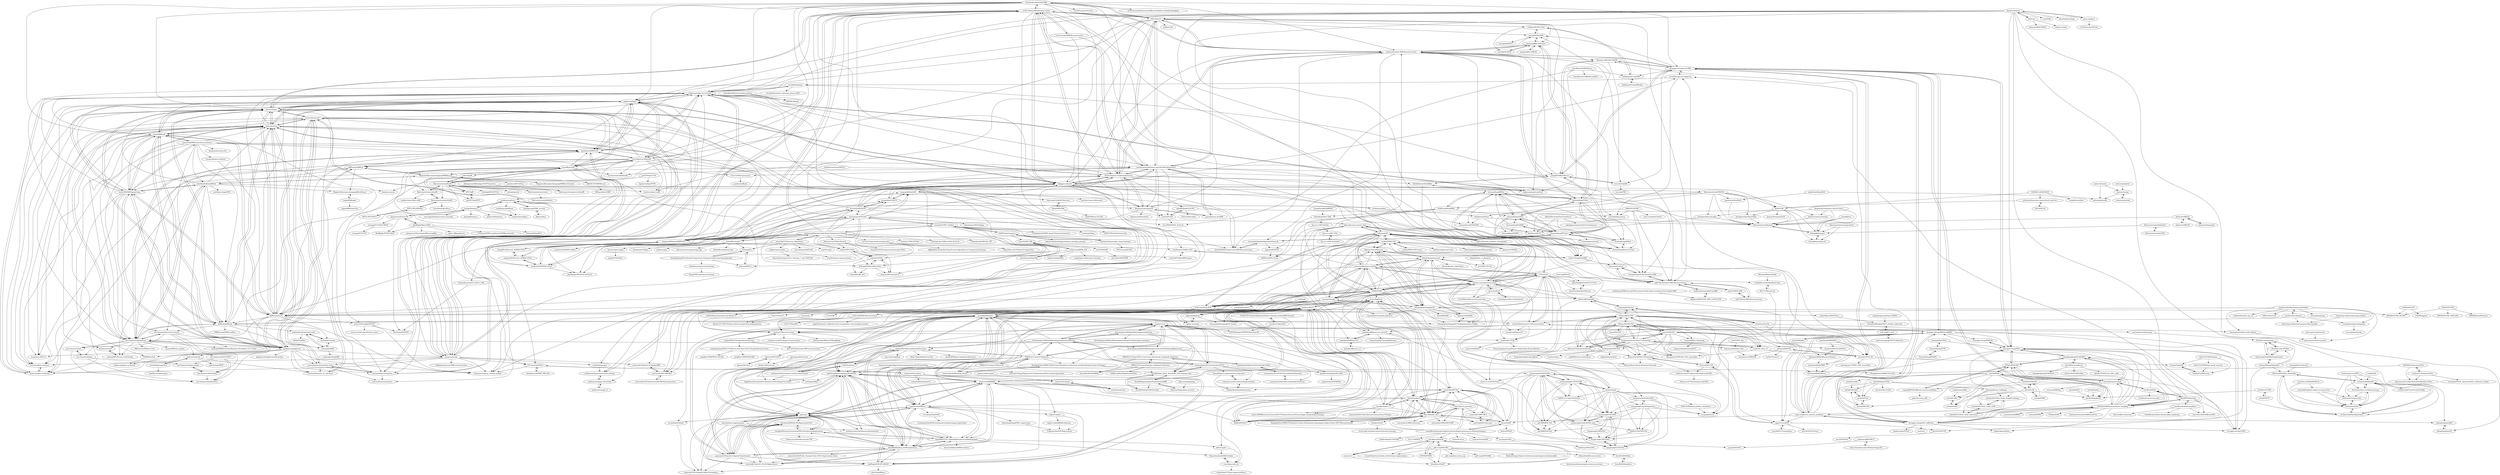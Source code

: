 digraph G {
"facebookresearch/fastMRI" -> "js3611/Deep-MRI-Reconstruction"
"facebookresearch/fastMRI" -> "NKI-AI/direct"
"facebookresearch/fastMRI" -> "zaccharieramzi/fastmri-reproducible-benchmark"
"facebookresearch/fastMRI" -> "mrirecon/bart"
"facebookresearch/fastMRI" -> "VLOGroup/mri-variationalnetwork"
"facebookresearch/fastMRI" -> "hkaggarwal/modl"
"facebookresearch/fastMRI" -> "mikgroup/sigpy"
"facebookresearch/fastMRI" -> "Joyies/Awesome-MRI-Reconstruction"
"facebookresearch/fastMRI" -> "mmuckley/torchkbnufft"
"facebookresearch/fastMRI" -> "leoliuf/MRiLab"
"facebookresearch/fastMRI" -> "TorchIO-project/torchio" ["e"=1]
"facebookresearch/fastMRI" -> "yangyan92/Deep-ADMM-Net"
"facebookresearch/fastMRI" -> "mikgroup/sigpy-mri-tutorial"
"facebookresearch/fastMRI" -> "amirhossein-kz/Awesome-Diffusion-Models-in-Medical-Imaging" ["e"=1]
"facebookresearch/fastMRI" -> "hyungjin-chung/score-MRI"
"mikgroup/sigpy" -> "mikgroup/sigpy-mri-tutorial"
"mikgroup/sigpy" -> "mrirecon/bart"
"mikgroup/sigpy" -> "mmuckley/torchkbnufft"
"mikgroup/sigpy" -> "guanhuaw/MIRTorch"
"mikgroup/sigpy" -> "mrirecon/bart-webinars"
"mikgroup/sigpy" -> "peng-cao/mripy"
"mikgroup/sigpy" -> "pulseq/pulseq"
"mikgroup/sigpy" -> "pynufft/pynufft"
"mikgroup/sigpy" -> "mribri999/MRSignalsSeqs"
"mikgroup/sigpy" -> "imr-framework/pypulseq"
"mikgroup/sigpy" -> "MagneticResonanceImaging/MRIReco.jl"
"mikgroup/sigpy" -> "hkaggarwal/modl"
"mikgroup/sigpy" -> "JeffFessler/MIRT.jl"
"mikgroup/sigpy" -> "mrirecon/bart-workshop"
"mikgroup/sigpy" -> "JeffFessler/mirt"
"Mycenae/PaperWeekly" -> "CandleHouse/ArtifactReduction"
"arcadelab/deepdrr" -> "rg2/DeepFluoroLabeling-IPCAI2020"
"arcadelab/deepdrr" -> "eigenvivek/DiffDRR"
"arcadelab/deepdrr" -> "rg2/xreg"
"arcadelab/deepdrr" -> "eigenvivek/DiffPose"
"arcadelab/deepdrr" -> "gaocong13/Projective-Spatial-Transformers"
"arcadelab/deepdrr" -> "fabio86d/HipHop_2D3Dregistration"
"arcadelab/deepdrr" -> "kylekma/X2CT"
"arcadelab/deepdrr" -> "rg2/Regi2D3D-IPCAI2020"
"arcadelab/deepdrr" -> "fabio86d/CUDA_DigitallyReconstructedRadiographs"
"arcadelab/deepdrr" -> "arcadelab/SyntheX"
"arcadelab/deepdrr" -> "liyues/PatRecon"
"arcadelab/deepdrr" -> "uncbiag/LiftReg"
"arcadelab/deepdrr" -> "anjany/verse"
"arcadelab/deepdrr" -> "InsightSoftwareConsortium/ITKTwoProjectionRegistration"
"arcadelab/deepdrr" -> "yuta-hi/pycuda_drr"
"wzhshi/TIP-CSNet" -> "wzhshi/SCSNet"
"wzhshi/TIP-CSNet" -> "jiang-du/Perceptual-CS"
"wzhshi/TIP-CSNet" -> "KuldeepKulkarni/ReconNet"
"hkaggarwal/modl" -> "khammernik/sigmanet"
"hkaggarwal/modl" -> "js3611/Deep-MRI-Reconstruction"
"hkaggarwal/modl" -> "VLOGroup/mri-variationalnetwork"
"hkaggarwal/modl" -> "mikgroup/espirit-python"
"hkaggarwal/modl" -> "zaccharieramzi/fastmri-reproducible-benchmark"
"hkaggarwal/modl" -> "bo-10000/MoDL_PyTorch"
"hkaggarwal/modl" -> "mrirecon/bart"
"hkaggarwal/modl" -> "mikgroup/sigpy"
"hkaggarwal/modl" -> "wenqihuang/LS-Net-Dynamic-MRI"
"hkaggarwal/modl" -> "utcsilab/csgm-mri-langevin"
"hkaggarwal/modl" -> "Joyies/Awesome-MRI-Reconstruction"
"hkaggarwal/modl" -> "gongenhao/GANCS"
"hkaggarwal/modl" -> "chenhu96/Self-Supervised-MRI-Reconstruction"
"hkaggarwal/modl" -> "tmquan/RefineGAN"
"hkaggarwal/modl" -> "yangyan92/Deep-ADMM-Net"
"ngcthuong/Reproducible-Deep-Compressive-Sensing" -> "jianzhangcs/ISTA-Net-PyTorch" ["e"=1]
"ngcthuong/Reproducible-Deep-Compressive-Sensing" -> "WenxueCui/CSNet-Pytorch"
"ngcthuong/Reproducible-Deep-Compressive-Sensing" -> "ricedsp/D-AMP_Toolbox"
"ngcthuong/Reproducible-Deep-Compressive-Sensing" -> "aresmiki/CS-Recovery-Algorithms"
"ngcthuong/Reproducible-Deep-Compressive-Sensing" -> "tyl-stu/Compressed-sensing-code"
"ngcthuong/Reproducible-Deep-Compressive-Sensing" -> "AshishBora/csgm"
"ngcthuong/Reproducible-Deep-Compressive-Sensing" -> "yangyan92/ADMM-CSNet"
"ngcthuong/Reproducible-Deep-Compressive-Sensing" -> "jianzhangcs/ISTA-Net"
"ngcthuong/Reproducible-Deep-Compressive-Sensing" -> "js3611/Deep-MRI-Reconstruction"
"ngcthuong/Reproducible-Deep-Compressive-Sensing" -> "wzhshi/TIP-CSNet"
"ngcthuong/Reproducible-Deep-Compressive-Sensing" -> "tensorlayer/DAGAN"
"ngcthuong/Reproducible-Deep-Compressive-Sensing" -> "Guaishou74851/PCNet" ["e"=1]
"ngcthuong/Reproducible-Deep-Compressive-Sensing" -> "Chinmayrane16/ReconNet-PyTorch"
"ngcthuong/Reproducible-Deep-Compressive-Sensing" -> "yangyan92/Deep-ADMM-Net"
"ngcthuong/Reproducible-Deep-Compressive-Sensing" -> "ZhonghaoZ/AMP-Net_TIP" ["e"=1]
"csyben/PYRO-NN" -> "csyben/PYRO-NN-Layers"
"csyben/PYRO-NN" -> "theHamsta/pyronn-torch"
"csyben/PYRO-NN" -> "odlgroup/odl"
"csyben/PYRO-NN" -> "kbreininger/tutorial-dlframework"
"csyben/PYRO-NN" -> "akmaier/CONRAD"
"csyben/PYRO-NN" -> "ma0ho/Deep-Learning-Cone-Beam-CT"
"csyben/PYRO-NN" -> "leehoy/CTReconstruction"
"csyben/PYRO-NN" -> "dkazanc/TomoPhantom"
"heaodi/Spine-segmentation-using-unet" -> "sulaimanvesal/vertebraeSegementation"
"heaodi/Spine-segmentation-using-unet" -> "ashide/deepSpinalSegmentor"
"namalkanti/bloch-simulator-python" -> "lamyj/sycomore"
"namalkanti/bloch-simulator-python" -> "MRSRL/slfrank"
"ISMRM/mrhub" -> "mikgroup/kspace_precond"
"yanbozhang007/CNN-MAR" -> "MIRACLE-Center/DuDoNet"
"yanbozhang007/CNN-MAR" -> "hongwang01/InDuDoNet"
"yanbozhang007/CNN-MAR" -> "hongwang01/ACDNet"
"yanbozhang007/CNN-MAR" -> "liaohaofu/adn"
"yanbozhang007/CNN-MAR" -> "hongwang01/InDuDoNet_plus"
"yanbozhang007/CNN-MAR" -> "zjk1988/DAN-Net"
"yanbozhang007/CNN-MAR" -> "hongwang01/DICDNet"
"gift-surg/NiftyMIC" -> "daviddmc/NeSVoR"
"gift-surg/NiftyMIC" -> "SVRTK/SVRTK"
"gift-surg/NiftyMIC" -> "gift-surg/MONAIfbs"
"gift-surg/NiftyMIC" -> "Medical-Image-Analysis-Laboratory/mialsuperresolutiontoolkit"
"gift-surg/NiftyMIC" -> "daviddmc/SVoRT"
"gift-surg/NiftyMIC" -> "LucasFidon/trustworthy-ai-fetal-brain-segmentation"
"gift-surg/NiftyMIC" -> "bkainz/fetalReconstruction"
"gift-surg/NiftyMIC" -> "seannz/svr"
"gift-surg/NiftyMIC" -> "farrell236/SVRnet"
"gift-surg/NiftyMIC" -> "gift-surg/fetal_brain_seg"
"cq615/CRNN-MRI" -> "cq615/Deep-MRI-Reconstruction"
"cq615/CRNN-MRI" -> "cq615/kt-Dynamic-MRI-Reconstruction"
"jianzhangcs/ISTA-Net" -> "jianzhangcs/ISTA-Net-PyTorch" ["e"=1]
"jianzhangcs/ISTA-Net" -> "jianzhangcs/ISTA-Netpp" ["e"=1]
"jianzhangcs/ISTA-Net" -> "adler-j/learned_primal_dual"
"jianzhangcs/ISTA-Net" -> "gongenhao/GANCS"
"jianzhangcs/ISTA-Net" -> "yangyan92/Deep-ADMM-Net"
"jianzhangcs/ISTA-Net" -> "yangyan92/ADMM-CSNet"
"jianzhangcs/ISTA-Net" -> "js3611/Deep-MRI-Reconstruction"
"jianzhangcs/ISTA-Net" -> "tensorlayer/DAGAN"
"jianzhangcs/ISTA-Net" -> "wzhshi/TIP-CSNet"
"jianzhangcs/ISTA-Net" -> "hkaggarwal/modl"
"jianzhangcs/ISTA-Net" -> "KuldeepKulkarni/ReconNet"
"jianzhangcs/ISTA-Net" -> "tmquan/RefineGAN"
"jianzhangcs/ISTA-Net" -> "ricedsp/D-AMP_Toolbox"
"jianzhangcs/ISTA-Net" -> "wzhshi/SCSNet"
"nci/drishti" -> "tomography/xlearn"
"tensorlayer/DAGAN" -> "gongenhao/GANCS"
"tensorlayer/DAGAN" -> "tmquan/RefineGAN"
"tensorlayer/DAGAN" -> "js3611/Deep-MRI-Reconstruction"
"tensorlayer/DAGAN" -> "yangyan92/Deep-ADMM-Net"
"tensorlayer/DAGAN" -> "yangyan92/ADMM-CSNet"
"tensorlayer/DAGAN" -> "VLOGroup/mri-variationalnetwork"
"tensorlayer/DAGAN" -> "jianzhangcs/ISTA-Net"
"tensorlayer/DAGAN" -> "hkaggarwal/modl"
"tensorlayer/DAGAN" -> "zaccharieramzi/fastmri-reproducible-benchmark"
"tensorlayer/DAGAN" -> "rmsouza01/Hybrid-CS-Model-MRI"
"tensorlayer/DAGAN" -> "chenhu96/Self-Supervised-MRI-Reconstruction"
"VLOGroup/mri-variationalnetwork" -> "js3611/Deep-MRI-Reconstruction"
"VLOGroup/mri-variationalnetwork" -> "zaccharieramzi/fastmri-reproducible-benchmark"
"VLOGroup/mri-variationalnetwork" -> "khammernik/sigmanet"
"VLOGroup/mri-variationalnetwork" -> "CedricChing/DeepMRI"
"VLOGroup/mri-variationalnetwork" -> "hkaggarwal/modl"
"VLOGroup/mri-variationalnetwork" -> "mikgroup/sigpy-mri-tutorial"
"VLOGroup/mri-variationalnetwork" -> "Joyies/Awesome-MRI-Reconstruction"
"VLOGroup/mri-variationalnetwork" -> "j-duan/VS-Net"
"VLOGroup/mri-variationalnetwork" -> "rmsouza01/MC-MRI-Rec"
"VLOGroup/mri-variationalnetwork" -> "mrirecon/bart"
"VLOGroup/mri-variationalnetwork" -> "NKI-AI/direct"
"VLOGroup/mri-variationalnetwork" -> "bbbbbbzhou/DuDoRNet"
"VLOGroup/mri-variationalnetwork" -> "cagladbahadir/LOUPE"
"VLOGroup/mri-variationalnetwork" -> "yangyan92/Deep-ADMM-Net"
"VLOGroup/mri-variationalnetwork" -> "cq615/kt-Dynamic-MRI-Reconstruction"
"tmquan/RefineGAN" -> "charwing10/isbi2019miccan"
"tmquan/RefineGAN" -> "mseitzer/csmri-refinement"
"tmquan/RefineGAN" -> "gongenhao/GANCS"
"tmquan/RefineGAN" -> "chenhu96/Self-Supervised-MRI-Reconstruction"
"imr-framework/pypulseq" -> "pulseq/pulseq"
"imr-framework/pypulseq" -> "imr-framework/virtual-scanner"
"imr-framework/pypulseq" -> "imr-framework/mrf"
"imr-framework/pypulseq" -> "mzaiss/MRTwin_pulseq"
"imr-framework/pypulseq" -> "JuliaHealth/KomaMRI.jl"
"imr-framework/pypulseq" -> "pulseq/tutorials"
"imr-framework/pypulseq" -> "pulseq/ISMRM-Virtual-Meeting--November-15-17-2023"
"imr-framework/pypulseq" -> "guanhuaw/MIRTorch"
"imr-framework/pypulseq" -> "pulseq/MR-Physics-with-Pulseq"
"imr-framework/pypulseq" -> "imr-framework/epg"
"imr-framework/pypulseq" -> "gadgetron/gadgetron"
"imr-framework/pypulseq" -> "MRsources/MRzero-Core"
"imr-framework/pypulseq" -> "pehses/twixtools"
"imr-framework/pypulseq" -> "qMRLab/qMRLab"
"fabio86d/HipHop_2D3Dregistration" -> "fabio86d/CUDA_DigitallyReconstructedRadiographs"
"fabio86d/HipHop_2D3Dregistration" -> "rg2/DeepFluoroLabeling-IPCAI2020"
"fabio86d/HipHop_2D3Dregistration" -> "LiuLiluZJU/Opt-GO-3D-2D-Registration"
"fabio86d/HipHop_2D3Dregistration" -> "gaocong13/Projective-Spatial-Transformers"
"fabio86d/HipHop_2D3Dregistration" -> "chiconasa3000/2D-3D-RegistrationTool"
"fabio86d/HipHop_2D3Dregistration" -> "rg2/xreg"
"fabio86d/HipHop_2D3Dregistration" -> "rg2/Regi2D3D-IPCAI2020"
"fabio86d/HipHop_2D3Dregistration" -> "InsightSoftwareConsortium/ITKTwoProjectionRegistration"
"fabio86d/HipHop_2D3Dregistration" -> "arcadelab/deepdrr"
"fabio86d/HipHop_2D3Dregistration" -> "eigenvivek/DiffPose"
"fabio86d/HipHop_2D3Dregistration" -> "eigenvivek/DiffDRR"
"fabio86d/HipHop_2D3Dregistration" -> "junyuchen245/Fully_Unsupervised_CNN_Registration_Keras"
"JeffFessler/mirt" -> "JeffFessler/MIRT.jl"
"JeffFessler/mirt" -> "pulseq/pulseq"
"JeffFessler/mirt" -> "guanhuaw/MIRTorch"
"JeffFessler/mirt" -> "mrirecon/bart"
"JeffFessler/mirt" -> "mribri999/MRSignalsSeqs"
"JeffFessler/mirt" -> "mikgroup/sigpy"
"JeffFessler/mirt" -> "hansenms/ismrm_sunrise_matlab"
"JeffFessler/mirt" -> "mikgroup/sigpy-mri-tutorial"
"JeffFessler/mirt" -> "leoliuf/MRiLab"
"JeffFessler/mirt" -> "andyschwarzl/gpuNUFFT"
"JeffFessler/mirt" -> "imr-framework/pypulseq"
"JeffFessler/mirt" -> "qMRLab/qMRLab"
"JeffFessler/mirt" -> "mrirecon/bart-workshop"
"imr-framework/virtual-scanner" -> "imr-framework/sar4seq"
"imr-framework/virtual-scanner" -> "imr-framework/pypulseq"
"imr-framework/virtual-scanner" -> "imr-framework/OCTOPUS"
"imr-framework/virtual-scanner" -> "imr-framework/spiral-fmri"
"imr-framework/virtual-scanner" -> "imr-framework/mrf"
"mikgroup/sigpy-mri-tutorial" -> "jonbmartin/open-source-pulse-design"
"mikgroup/sigpy-mri-tutorial" -> "mrirecon/bart-workshop"
"mikgroup/sigpy-mri-tutorial" -> "ismrmrd/ismrmrd-python"
"mikgroup/sigpy-mri-tutorial" -> "guanhuaw/MIRTorch"
"mikgroup/sigpy-mri-tutorial" -> "mikgroup/sigpy"
"mikgroup/sigpy-mri-tutorial" -> "MRSRL/slfrank"
"mikgroup/sigpy-mri-tutorial" -> "mikgroup/espirit-python"
"mikgroup/sigpy-mri-tutorial" -> "jonbmartin/sigpy-rf-tutorials"
"mikgroup/sigpy-mri-tutorial" -> "utcsilab/deepinpy"
"ivadomed/ivadomed" -> "spinalcordtoolbox/spinalcordtoolbox"
"ivadomed/ivadomed" -> "axondeepseg/axondeepseg"
"ivadomed/ivadomed" -> "shimming-toolbox/shimming-toolbox-matlab"
"ivadomed/ivadomed" -> "qMRLab/qMRLab"
"SSinyu/WGAN-VGG" -> "SSinyu/RED-CNN"
"SSinyu/WGAN-VGG" -> "xinario/SAGAN"
"SSinyu/WGAN-VGG" -> "hyeongyuy/CT-WGAN_VGG_tensorflow"
"SSinyu/WGAN-VGG" -> "houguanqun/Low-Dose-CT-denoising"
"SSinyu/WGAN-VGG" -> "SSinyu/CycleGAN-CT-Denoising"
"SSinyu/WGAN-VGG" -> "SSinyu/CT-Denoising-Review"
"SSinyu/WGAN-VGG" -> "Hzzone/DU-GAN"
"SSinyu/WGAN-VGG" -> "hmshan/CPCE-3D"
"SSinyu/WGAN-VGG" -> "eunh/low_dose_CT"
"SSinyu/WGAN-VGG" -> "qgao21/CoreDiff"
"SSinyu/WGAN-VGG" -> "yyqqss09/ldct_denoising"
"SSinyu/WGAN-VGG" -> "guoyii/SACNN"
"SSinyu/WGAN-VGG" -> "workingcoder/EDCNN"
"SVRTK/SVRTK" -> "daviddmc/NeSVoR"
"SVRTK/SVRTK" -> "daviddmc/SVoRT"
"yyqqss09/ldct_denoising" -> "jongcye/deeplearningLDCT"
"SSinyu/CT-Denoising-Review" -> "houguanqun/Low-Dose-CT-denoising"
"SSinyu/CT-Denoising-Review" -> "SSinyu/RED-CNN"
"SSinyu/CT-Denoising-Review" -> "SSinyu/CycleGAN-CT-Denoising"
"SSinyu/CT-Denoising-Review" -> "SSinyu/Hierarchical-Attention-Networks"
"SSinyu/CT-Denoising-Review" -> "SSinyu/WGAN-VGG"
"SSinyu/CT-Denoising-Review" -> "xinario/SAGAN"
"ahendriksen/tomosipo" -> "ahendriksen/ts_algorithms"
"ahendriksen/tomosipo" -> "cicwi/RECAST3D"
"ahendriksen/tomosipo" -> "astra-toolbox/astra-toolbox"
"ahendriksen/tomosipo" -> "matteo-ronchetti/torch-radon"
"ahendriksen/tomosipo" -> "TomographicImaging/CIL"
"ahendriksen/tomosipo" -> "dkazanc/TomoPhantom"
"ahendriksen/tomosipo" -> "TomographicImaging/CCPi-Regularisation-Toolkit"
"MagneticResonanceImaging/MRIReco.jl" -> "jondeuce/DECAES.jl"
"MagneticResonanceImaging/MRIReco.jl" -> "BRAIN-TO/GIRFReco.jl"
"MagneticResonanceImaging/MRIReco.jl" -> "JeffFessler/MIRT.jl"
"MagneticResonanceImaging/MRIReco.jl" -> "MagneticResonanceImaging/MRIRecoTutorial"
"MagneticResonanceImaging/MRIReco.jl" -> "JuliaHealth/KomaMRI.jl"
"MagneticResonanceImaging/MRIReco.jl" -> "mikgroup/kspace_precond"
"DIDSR/MCGPU" -> "DIDSR/VICTRE_MCGPU"
"DIDSR/MCGPU" -> "GGEMS/ggems"
"houguanqun/Low-Dose-CT-denoising" -> "SSinyu/CT-Denoising-Review"
"houguanqun/Low-Dose-CT-denoising" -> "xinario/SAGAN"
"houguanqun/Low-Dose-CT-denoising" -> "eunh/low_dose_CT"
"houguanqun/Low-Dose-CT-denoising" -> "SSinyu/RED-CNN"
"houguanqun/Low-Dose-CT-denoising" -> "SSinyu/WGAN-VGG"
"houguanqun/Low-Dose-CT-denoising" -> "hyeongyuy/CT-WGAN_VGG_tensorflow"
"houguanqun/Low-Dose-CT-denoising" -> "workingcoder/EDCNN"
"houguanqun/Low-Dose-CT-denoising" -> "hmshan/CPCE-3D"
"houguanqun/Low-Dose-CT-denoising" -> "haimiaozh/MetaInv-Net"
"houguanqun/Low-Dose-CT-denoising" -> "wdayang/CTformer"
"houguanqun/Low-Dose-CT-denoising" -> "SSinyu/CycleGAN-CT-Denoising"
"cicwi/WalnutReconstructionCodes" -> "mozanunal/SparseCT"
"zaccharieramzi/fastmri-reproducible-benchmark" -> "NKI-AI/direct"
"zaccharieramzi/fastmri-reproducible-benchmark" -> "VLOGroup/mri-variationalnetwork"
"zaccharieramzi/fastmri-reproducible-benchmark" -> "Joyies/Awesome-MRI-Reconstruction"
"zaccharieramzi/fastmri-reproducible-benchmark" -> "khammernik/sigmanet"
"zaccharieramzi/fastmri-reproducible-benchmark" -> "pputzky/irim_fastMRI"
"zaccharieramzi/fastmri-reproducible-benchmark" -> "js3611/Deep-MRI-Reconstruction"
"zaccharieramzi/fastmri-reproducible-benchmark" -> "rmsouza01/MC-MRI-Rec"
"zaccharieramzi/fastmri-reproducible-benchmark" -> "CedricChing/DeepMRI"
"zaccharieramzi/fastmri-reproducible-benchmark" -> "CEA-COSMIC/pysap-mri"
"zaccharieramzi/fastmri-reproducible-benchmark" -> "mikgroup/sigpy-mri-tutorial"
"zaccharieramzi/fastmri-reproducible-benchmark" -> "hkaggarwal/modl"
"zaccharieramzi/fastmri-reproducible-benchmark" -> "zaccharieramzi/tfkbnufft"
"zaccharieramzi/fastmri-reproducible-benchmark" -> "cq615/kt-Dynamic-MRI-Reconstruction"
"zaccharieramzi/fastmri-reproducible-benchmark" -> "j-duan/VS-Net"
"zaccharieramzi/fastmri-reproducible-benchmark" -> "cpeng93/DiffuseRecon"
"kschan0214/sepia" -> "sunhongfu/QSM"
"kschan0214/sepia" -> "mathieuboudreau/qsm-tools"
"kschan0214/sepia" -> "korbinian90/CLEARSWI.jl"
"Gjacquenot/Puma-EM" -> "cemagg/SUN-EM-CMOM"
"Gjacquenot/Puma-EM" -> "RedBlight/RaytrAMP"
"Gjacquenot/Puma-EM" -> "bempp/bempp-cl"
"Gjacquenot/Puma-EM" -> "RedBlight/EFVIE-MoM"
"rmsouza01/MC-MRI-Rec" -> "rmsouza01/Hybrid-CS-Model-MRI"
"rmsouza01/MC-MRI-Rec" -> "rmsouza01/CD-Deep-Cascade-MR-Reconstruction"
"rmsouza01/CD-Deep-Cascade-MR-Reconstruction" -> "rmsouza01/MC-MRI-Rec"
"dmalhotra/pvfmm" -> "wenyan4work/STKFMM"
"dmalhotra/pvfmm" -> "dmalhotra/SCTL"
"dmalhotra/pvfmm" -> "flatironinstitute/fmm2d"
"elda27/pydrr" -> "PayamZandiyeh/DRR-Studies"
"elda27/pydrr" -> "yuta-hi/pycuda_drr"
"christianpayer/MedicalDataAugmentationTool" -> "christianpayer/MedicalDataAugmentationTool-VerSe"
"christianpayer/MedicalDataAugmentationTool" -> "christianpayer/MedicalDataAugmentationTool-HeatmapRegression"
"christianpayer/MedicalDataAugmentationTool" -> "anjany/verse"
"christianpayer/MedicalDataAugmentationTool" -> "leohsuofnthu/Pytorch-IterativeFCN"
"christianpayer/MedicalDataAugmentationTool" -> "christianpayer/MedicalDataAugmentationTool-HeatmapUncertainty"
"SanketD92/CT-Image-Reconstruction" -> "leehoy/CTReconstruction"
"SanketD92/CT-Image-Reconstruction" -> "xuehangzheng/PWLS-ULTRA-for-Low-Dose-3D-CT-Image-Reconstruction"
"SanketD92/CT-Image-Reconstruction" -> "kk17m/CT-Fan-beam-FBP-reconstruction"
"xuehangzheng/PWLS-ULTRA-for-Low-Dose-3D-CT-Image-Reconstruction" -> "pengbao7598/PWLS-CSCGR"
"xuehangzheng/PWLS-ULTRA-for-Low-Dose-3D-CT-Image-Reconstruction" -> "pengbao7598/GSR-SART"
"jleuschn/dival" -> "oterobaguer/dip-ct-benchmark"
"jleuschn/dival" -> "matteo-ronchetti/torch-radon"
"jleuschn/dival" -> "cicwi/WalnutReconstructionCodes"
"toppeMRI/toppe" -> "toppeMRI/PulseGEq"
"toppeMRI/toppe" -> "MagneticResonanceImaging/BlochSim.jl"
"JeffFessler/MIRT.jl" -> "JeffFessler/mirt"
"JeffFessler/MIRT.jl" -> "MagneticResonanceImaging/MRIReco.jl"
"JeffFessler/MIRT.jl" -> "guanhuaw/MIRTorch"
"JeffFessler/MIRT.jl" -> "mrirecon/bart-workshop"
"JeffFessler/MIRT.jl" -> "MagneticResonanceImaging/BlochSim.jl"
"MagneticResonanceImaging/BlochSim.jl" -> "toppeMRI/toppe"
"nghia-vo/sarepy" -> "algotom/algotom"
"zzc623/DD_Net" -> "haimiaozh/MetaInv-Net"
"yangyan92/ADMM-CSNet" -> "yangyan92/Pytorch_ADMM-CSNet"
"yangyan92/ADMM-CSNet" -> "yangyan92/Deep-ADMM-Net"
"yangyan92/ADMM-CSNet" -> "jianzhangcs/ISTA-Net-PyTorch" ["e"=1]
"SSinyu/CycleGAN-CT-Denoising" -> "Hzzone/DU-GAN"
"SSinyu/CycleGAN-CT-Denoising" -> "taehoon-yoon/CT-denoising-using-CycleGAN"
"SSinyu/CycleGAN-CT-Denoising" -> "SSinyu/Hierarchical-Attention-Networks"
"wenyan4work/STKFMM" -> "dmalhotra/SCTL"
"MikaelSlevinsky/FastTransforms" -> "dmalhotra/SCTL"
"MikaelSlevinsky/FastTransforms" -> "JuliaApproximation/FastTransforms.jl" ["e"=1]
"MikaelSlevinsky/FastTransforms" -> "flatironinstitute/fmm2d"
"MikaelSlevinsky/FastTransforms" -> "fruzsinaagocs/riccati"
"flatironinstitute/sciware" -> "flatironinstitute/disBatch"
"klho/FLAM" -> "flatironinstitute/fmm2d"
"klho/FLAM" -> "JamesCBremerJr/GGQ"
"klho/FLAM" -> "fastalgorithms/chunkie"
"klho/FLAM" -> "ludvigak/inse-fiem-2d"
"klho/FLAM" -> "ludvigak/linequad"
"klho/FLAM" -> "fastalgorithms/fmm3dbie"
"dmalhotra/SCTL" -> "fruzsinaagocs/riccati"
"fastalgorithms/chunkie" -> "flatironinstitute/fmm2d"
"fastalgorithms/chunkie" -> "dmalhotra/SCTL"
"rmsouza01/Hybrid-CS-Model-MRI" -> "rmsouza01/MC-MRI-Rec"
"SAFRAN-LAB/HODLR" -> "numpi/hm-toolbox"
"SAFRAN-LAB/HODLR" -> "klho/FLAM"
"SAFRAN-LAB/HODLR" -> "gchavez2/awesome_hierarchical_matrices"
"CedricChing/DeepMRI" -> "tinyRattar/CSMRI_0325"
"CedricChing/DeepMRI" -> "Keziwen/SLR-Net"
"eunh/low_dose_CT" -> "houguanqun/Low-Dose-CT-denoising"
"eunh/low_dose_CT" -> "xinario/SAGAN"
"eunh/low_dose_CT" -> "hyeongyuy/CT-WGAN_VGG_tensorflow"
"eunh/low_dose_CT" -> "hmshan/CPCE-3D"
"SSinyu/RED-CNN" -> "SSinyu/WGAN-VGG"
"SSinyu/RED-CNN" -> "houguanqun/Low-Dose-CT-denoising"
"SSinyu/RED-CNN" -> "wdayang/CTformer"
"SSinyu/RED-CNN" -> "SSinyu/CT-Denoising-Review"
"SSinyu/RED-CNN" -> "xinario/SAGAN"
"SSinyu/RED-CNN" -> "Hzzone/DU-GAN"
"SSinyu/RED-CNN" -> "eunh/low_dose_CT"
"SSinyu/RED-CNN" -> "workingcoder/EDCNN"
"SSinyu/RED-CNN" -> "SSinyu/CycleGAN-CT-Denoising"
"SSinyu/RED-CNN" -> "faebstn96/helix2fan"
"SSinyu/RED-CNN" -> "hmshan/CPCE-3D"
"SSinyu/RED-CNN" -> "qgao21/CoreDiff"
"SSinyu/RED-CNN" -> "DeepXuan/Dn-Dp"
"SSinyu/RED-CNN" -> "hyeongyuy/CT-WGAN_VGG_tensorflow"
"SSinyu/RED-CNN" -> "LoraLinH/Awesome-CT-Reconstruction"
"mribri999/MRSignalsSeqs" -> "leoliuf/MRiLab"
"mribri999/MRSignalsSeqs" -> "qMRLab/qMRLab"
"mribri999/MRSignalsSeqs" -> "pulseq/pulseq"
"mribri999/MRSignalsSeqs" -> "mriphysics/EPG-X"
"mribri999/MRSignalsSeqs" -> "gadgetron/gadgetron"
"mribri999/MRSignalsSeqs" -> "mikgroup/sigpy"
"mribri999/MRSignalsSeqs" -> "mrirecon/bart"
"mribri999/MRSignalsSeqs" -> "imr-framework/pypulseq"
"mribri999/MRSignalsSeqs" -> "mikgroup/sigpy-mri-tutorial"
"mribri999/MRSignalsSeqs" -> "JeffFessler/mirt"
"mribri999/MRSignalsSeqs" -> "LarsonLab/MRI-education-resources"
"mribri999/MRSignalsSeqs" -> "JuliaHealth/KomaMRI.jl"
"mribri999/MRSignalsSeqs" -> "mrirecon/bart-workshop"
"yuta-hi/pycuda_drr" -> "PayamZandiyeh/DRR-Studies"
"yuta-hi/pycuda_drr" -> "weitaichen/CT-Xray-image-synthesis"
"RedBlight/RaytrAMP" -> "firepond/OptixRCS"
"RedBlight/RaytrAMP" -> "gonearewe/ShootingAndBouncingRay"
"RedBlight/RaytrAMP" -> "Gjacquenot/Puma-EM"
"RedBlight/RaytrAMP" -> "gems-uff/pypofacets"
"RedBlight/RaytrAMP" -> "RedBlight/EFVIE-MoM"
"RedBlight/RaytrAMP" -> "UTAustinCEMGroup/AustinCEMBenchmarks"
"tinyRattar/CSMRI_0325" -> "veritas9872/fastMRI-kspace"
"tinyRattar/CSMRI_0325" -> "CedricChing/DeepMRI"
"tomopy/tomopy" -> "astra-toolbox/astra-toolbox"
"tomopy/tomopy" -> "CERN/TIGRE"
"tomopy/tomopy" -> "dkazanc/TomoPhantom"
"tomopy/tomopy" -> "TomographicImaging/CIL"
"tomopy/tomopy" -> "ahendriksen/tomosipo"
"tomopy/tomopy" -> "algotom/algotom"
"tomopy/tomopy" -> "matteo-ronchetti/torch-radon"
"tomopy/tomopy" -> "nghia-vo/sarepy"
"tomopy/tomopy" -> "leehoy/CTReconstruction"
"tomopy/tomopy" -> "odlgroup/odl"
"tomopy/tomopy" -> "tomopedia/tomopedia.github.io"
"tomopy/tomopy" -> "csyben/PYRO-NN"
"tomopy/tomopy" -> "RTKConsortium/RTK"
"tomopy/tomopy" -> "tomography/xlearn"
"tomopy/tomopy" -> "JeffFessler/mirt"
"bempp/bempp-cl" -> "exafmm/exafmm-t"
"bempp/bempp-cl" -> "mscroggs/bempp-acoustic-tutorials"
"bempp/bempp-cl" -> "Gjacquenot/Puma-EM"
"bempp/bempp-cl" -> "exafmm/pyexafmm"
"bempp/bempp-cl" -> "bempp/bempp-rs"
"bempp/bempp-cl" -> "optimuslib/optimus"
"cemagg/SUN-EM-CMOM" -> "cemagg/SUN-EM"
"kk17m/CT-Fan-beam-FBP-reconstruction" -> "Apoorva0607/CBCT"
"kk17m/CT-Fan-beam-FBP-reconstruction" -> "leehoy/CTReconstruction"
"Apoorva0607/CBCT" -> "plesqui/4d-cbct"
"Apoorva0607/CBCT" -> "theday79/cbctrecon"
"dkazanc/ToMoBAR" -> "TomographicImaging/CCPi-Regularisation-Toolkit"
"dkazanc/ToMoBAR" -> "dkazanc/TomoPhantom"
"TomographicImaging/CIL" -> "TomographicImaging/CIL-Demos"
"TomographicImaging/CIL" -> "TomographicImaging/CCPi-Regularisation-Toolkit"
"TomographicImaging/CIL" -> "dkazanc/TomoPhantom"
"TomographicImaging/CIL" -> "ahendriksen/tomosipo"
"TomographicImaging/CIL" -> "tomopedia/tomopedia.github.io"
"TomographicImaging/CIL" -> "algotom/algotom"
"TomographicImaging/CIL" -> "tomopy/tomopy"
"TomographicImaging/CIL" -> "LLNL/LEAP"
"TomographicImaging/CIL" -> "AnderBiguri/PhDThesis"
"TomographicImaging/CIL" -> "SyneRBI/SIRF" ["e"=1]
"TomographicImaging/CIL" -> "dkazanc/ToMoBAR"
"hacarus/spm-image" -> "jsgphd/CSToolbox"
"chenkonturek/MRS_MRI_libs" -> "CIC-methods/FID-A"
"Corey-Zumar/MRI-Reconstruction" -> "CedricChing/DeepMRI"
"Corey-Zumar/MRI-Reconstruction" -> "js3611/Deep-MRI-Reconstruction"
"Corey-Zumar/MRI-Reconstruction" -> "tinyRattar/CSMRI_0325"
"algotom/algotom" -> "nghia-vo/sarepy"
"algotom/algotom" -> "TomographicImaging/CIL-Demos"
"LarsonLab/MRI-education-resources" -> "pulseq/pulseq"
"LarsonLab/MRI-education-resources" -> "imr-framework/pypulseq"
"LarsonLab/MRI-education-resources" -> "leoliuf/MRiLab"
"LarsonLab/MRI-education-resources" -> "mribri999/MRSignalsSeqs"
"LarsonLab/MRI-education-resources" -> "dangom/awesome-mri"
"LarsonLab/MRI-education-resources" -> "qMRLab/qMRLab"
"LarsonLab/MRI-education-resources" -> "guanhuaw/MIRTorch"
"LarsonLab/MRI-education-resources" -> "mrirecon/bart-webinars"
"LarsonLab/MRI-education-resources" -> "imr-framework/virtual-scanner"
"LarsonLab/MRI-education-resources" -> "birogeri/kspace-explorer"
"LarsonLab/MRI-education-resources" -> "peng-cao/mripy"
"LarsonLab/MRI-education-resources" -> "JuliaHealth/KomaMRI.jl"
"LarsonLab/MRI-education-resources" -> "CIC-methods/FID-A"
"mckib2/pygrappa" -> "jonbmartin/open-source-pulse-design"
"flatironinstitute/FMM3D" -> "flatironinstitute/fmm2d"
"flatironinstitute/FMM3D" -> "fastalgorithms/fmm3dbie"
"flatironinstitute/FMM3D" -> "klho/FLAM"
"flatironinstitute/FMM3D" -> "danfortunato/surfacefun"
"flatironinstitute/FMM3D" -> "fastalgorithms/chunkie"
"flatironinstitute/FMM3D" -> "zgimbutas/fmmlib2d"
"flatironinstitute/FMM3D" -> "wenyan4work/STKFMM"
"flatironinstitute/FMM3D" -> "exafmm/exafmm-t"
"flatironinstitute/FMM3D" -> "dmalhotra/pvfmm"
"imr-framework/mrf" -> "imr-framework/epg"
"imr-framework/mrf" -> "imr-framework/spiral-fmri"
"CEA-COSMIC/pysap-mri" -> "guanhuaw/Bjork"
"xinario/SAGAN" -> "houguanqun/Low-Dose-CT-denoising"
"xinario/SAGAN" -> "SSinyu/WGAN-VGG"
"xinario/SAGAN" -> "hyeongyuy/CT-WGAN_VGG_tensorflow"
"xinario/SAGAN" -> "eunh/low_dose_CT"
"xinario/SAGAN" -> "Hzzone/DU-GAN"
"xinario/SAGAN" -> "hmshan/CPCE-3D"
"xinario/SAGAN" -> "SSinyu/CT-Denoising-Review"
"xinario/SAGAN" -> "SSinyu/RED-CNN"
"xinario/SAGAN" -> "SSinyu/CycleGAN-CT-Denoising"
"xinario/SAGAN" -> "yyqqss09/ldct_denoising"
"xinario/SAGAN" -> "hmshan/MAP-NN"
"xinario/SAGAN" -> "workingcoder/EDCNN"
"liaohaofu/adn" -> "hongwang01/InDuDoNet"
"liaohaofu/adn" -> "MIRACLE-Center/DuDoNet"
"liaohaofu/adn" -> "yanbozhang007/CNN-MAR"
"liaohaofu/adn" -> "hongwang01/ACDNet"
"liaohaofu/adn" -> "hongwang01/DICDNet"
"liaohaofu/adn" -> "zjk1988/DAN-Net"
"liaohaofu/adn" -> "NAIST-ICB/metal_artifact_simulation"
"liaohaofu/adn" -> "Ballbo5354/PND-Net"
"liaohaofu/adn" -> "iwuqing/Polyner"
"liaohaofu/adn" -> "hongwang01/SynDeepLesion"
"liaohaofu/adn" -> "hongwang01/OSCNet"
"liaohaofu/adn" -> "DeepXuan/DuDoDp-MAR"
"liaohaofu/adn" -> "matteo-ronchetti/torch-radon"
"liaohaofu/adn" -> "hongwang01/InDuDoNet_plus"
"schorschinho/osprey" -> "CIC-methods/FID-A"
"schorschinho/osprey" -> "wtclarke/spec2nii"
"schorschinho/osprey" -> "richardedden/Gannet3.1"
"schorschinho/osprey" -> "martin3141/spant"
"NAIST-ICB/metal_artifact_simulation" -> "iwuqing/Polyner"
"exafmm/exafmm-t" -> "exafmm/pyexafmm"
"exafmm/exafmm-t" -> "barbagroup/FMM_tutorial"
"exafmm/exafmm-t" -> "andyljones/pybbfmm"
"exafmm/exafmm-t" -> "exafmm/exafmm"
"exafmm/exafmm-t" -> "bempp/bempp-cl"
"andyschwarzl/gpuNUFFT" -> "davidssmith/TRON"
"andyschwarzl/gpuNUFFT" -> "hansenms/ismrm_sunrise_matlab"
"andyschwarzl/gpuNUFFT" -> "mrtm-zurich/rrsg-arbitrary-sense"
"panakino/fbpconv_tf" -> "panakino/FBPConvNet"
"panakino/fbpconv_tf" -> "jonzhaocn/fbpconvnet_pytorch"
"hmshan/CPCE-3D" -> "hmshan/MAP-NN"
"hmshan/CPCE-3D" -> "hyeongyuy/CT-RED_CNN_tensorflow"
"hmshan/CPCE-3D" -> "FengleiFan/QAE"
"hmshan/MAP-NN" -> "hmshan/CPCE-3D"
"hmshan/MAP-NN" -> "zzc623/TransCT"
"hmshan/MAP-NN" -> "weiwenwu12/DRONE"
"jonzhaocn/fbpconvnet_pytorch" -> "panakino/FBPConvNet"
"jonzhaocn/fbpconvnet_pytorch" -> "mars11121/DuDoTrans"
"jonzhaocn/fbpconvnet_pytorch" -> "Deep-Imaging-Group/RegFormer"
"jonbmartin/sigpy-rf" -> "jonbmartin/sigpy-rf-tutorials"
"jonbmartin/sigpy-rf-tutorials" -> "jonbmartin/open-source-pulse-design"
"jonbmartin/sigpy-rf-tutorials" -> "jonbmartin/sigpy-rf"
"shaabans/compressed-sensing" -> "KaygoYM/Compressed-sensing"
"mathieuboudreau/qsm-tools" -> "sunhongfu/QSM"
"mathieuboudreau/qsm-tools" -> "kschan0214/sepia"
"mathieuboudreau/qsm-tools" -> "QSMxT/QSMxT"
"liubenyuan/BSBL-FM" -> "livey/GAMP_SBL"
"liubenyuan/BSBL-FM" -> "zhouzhouwei/FastSBL"
"liubenyuan/BSBL-FM" -> "jiaqg/Sparse-Bayesian-Learning"
"liubenyuan/BSBL-FM" -> "liubenyuan/pyBSBL"
"liubenyuan/BSBL-FM" -> "yalesong/BGCS"
"imr-framework/epg" -> "imr-framework/epg-matlab"
"imr-framework/epg" -> "imr-framework/mrf"
"imr-framework/epg" -> "imr-framework/spiral-fmri"
"cagladbahadir/LOUPE" -> "utcsilab/deep-jsense"
"cagladbahadir/LOUPE" -> "j-duan/VS-Net"
"cagladbahadir/LOUPE" -> "fsherry/bilevelmri"
"imr-framework/epg-matlab" -> "imr-framework/sar4seq"
"charwing10/isbi2019miccan" -> "Bala93/KD-MRI"
"dmpelt/foam_ct_phantom" -> "cicwi/RECAST3D"
"j-duan/VS-Net" -> "cagladbahadir/LOUPE"
"j-duan/VS-Net" -> "bo-10000/MoDL_PyTorch"
"korbinian90/MriResearchTools.jl" -> "korbinian90/ROMEO.jl"
"korbinian90/MriResearchTools.jl" -> "korbinian90/CLEARSWI.jl"
"korbinian90/MriResearchTools.jl" -> "korbinian90/ASPIRE"
"LAVI-USP/DBT-Reconstruction" -> "LAVI-USP/pyDBT"
"LAVI-USP/DBT-Reconstruction" -> "TomographicImaging/CCPi-Regularisation-Toolkit"
"LAVI-USP/DBT-Reconstruction" -> "jingsh/Geometry-calibration-for-tomographic-x-ray-imaging-systems"
"farrell236/SVRnet" -> "farrell236/DeepPose"
"pyNFFT/pyNFFT" -> "NFFT/nfft"
"fabio86d/CUDA_DigitallyReconstructedRadiographs" -> "fabio86d/HipHop_2D3Dregistration"
"fabio86d/CUDA_DigitallyReconstructedRadiographs" -> "SeverineHabert/DRR-renderer"
"fabio86d/CUDA_DigitallyReconstructedRadiographs" -> "PayamZandiyeh/DRR-Studies"
"fabio86d/CUDA_DigitallyReconstructedRadiographs" -> "InsightSoftwareConsortium/ITKTwoProjectionRegistration"
"fabio86d/CUDA_DigitallyReconstructedRadiographs" -> "chiconasa3000/2D-3D-RegistrationTool"
"fabio86d/CUDA_DigitallyReconstructedRadiographs" -> "elda27/pydrr"
"fabio86d/CUDA_DigitallyReconstructedRadiographs" -> "rg2/DeepFluoroLabeling-IPCAI2020"
"farrell236/DeepPose" -> "farrell236/SVRnet"
"PayamZandiyeh/DRR-Studies" -> "yuta-hi/pycuda_drr"
"imr-framework/sar4seq" -> "imr-framework/epg-matlab"
"imr-framework/sar4seq" -> "imr-framework/spiral-fmri"
"veritas9872/fastMRI-kspace" -> "tinyRattar/CSMRI_0325"
"csyben/PYRO-NN-Layers" -> "csyben/PYRO-NN"
"jiang-du/Perceptual-CS" -> "wzhshi/SCSNet"
"inducer/sumpy" -> "inducer/pytential"
"inducer/sumpy" -> "inducer/pyfmmlib"
"lbluque/fmm" -> "barbagroup/FMM_tutorial"
"plesqui/4d-cbct" -> "Apoorva0607/CBCT"
"FengleiFan/QAE" -> "FengleiFan/ReLinear"
"leohsuofnthu/Pytorch-IterativeFCN" -> "christianpayer/MedicalDataAugmentationTool-VerSe"
"leohsuofnthu/Pytorch-IterativeFCN" -> "Nicolik/Segm_Ident_Vertebrae_CNN_kmeans_knn"
"leohsuofnthu/Pytorch-IterativeFCN" -> "anjany/verse"
"leohsuofnthu/Pytorch-IterativeFCN" -> "sulaimanvesal/vertebraeSegementation"
"leohsuofnthu/Pytorch-IterativeFCN" -> "heaodi/Spine-segmentation-using-unet"
"leohsuofnthu/Pytorch-IterativeFCN" -> "pangshumao/SpineParseNet"
"christianpayer/MedicalDataAugmentationTool-VerSe" -> "anjany/verse"
"christianpayer/MedicalDataAugmentationTool-VerSe" -> "leohsuofnthu/Pytorch-IterativeFCN"
"christianpayer/MedicalDataAugmentationTool-VerSe" -> "christianpayer/MedicalDataAugmentationTool"
"christianpayer/MedicalDataAugmentationTool-VerSe" -> "MIRACLE-Center/CTSpine1K"
"christianpayer/MedicalDataAugmentationTool-VerSe" -> "Nicolik/Segm_Ident_Vertebrae_CNN_kmeans_knn"
"christianpayer/MedicalDataAugmentationTool-VerSe" -> "christianpayer/MedicalDataAugmentationTool-HeatmapRegression"
"christianpayer/MedicalDataAugmentationTool-VerSe" -> "luiserrador/IndVertSeg_VerSe"
"christianpayer/MedicalDataAugmentationTool-VerSe" -> "rg2/xreg"
"christianpayer/MedicalDataAugmentationTool-VerSe" -> "yijingru/Vertebra-Landmark-Detection"
"christianpayer/MedicalDataAugmentationTool-VerSe" -> "arcadelab/deepdrr"
"pangshumao/SpineParseNet" -> "pangshumao/DGMSNet"
"sulaimanvesal/vertebraeSegementation" -> "ashide/deepSpinalSegmentor"
"sulaimanvesal/vertebraeSegementation" -> "heaodi/Spine-segmentation-using-unet"
"MRIOSU/OCMR" -> "cq615/kt-Dynamic-MRI-Reconstruction"
"MRIOSU/OCMR" -> "Keziwen/SLR-Net"
"MRIOSU/OCMR" -> "utcsilab/deep-jsense"
"MRIOSU/OCMR" -> "wenqihuang/LS-Net-Dynamic-MRI"
"MRIOSU/OCMR" -> "marcvornehm/CineVN"
"gadgetron/gadgetron" -> "ismrmrd/ismrmrd"
"gadgetron/gadgetron" -> "pulseq/pulseq"
"gadgetron/gadgetron" -> "mrirecon/bart"
"gadgetron/gadgetron" -> "ismrmrd/ismrmrd-python"
"gadgetron/gadgetron" -> "imr-framework/pypulseq"
"gadgetron/gadgetron" -> "ismrmrd/ismrmrd-python-tools"
"gadgetron/gadgetron" -> "mribri999/MRSignalsSeqs"
"gadgetron/gadgetron" -> "ismrmrd/siemens_to_ismrmrd"
"gadgetron/gadgetron" -> "ISMRM/mrhub"
"gadgetron/gadgetron" -> "leoliuf/MRiLab"
"gadgetron/gadgetron" -> "mriphysics/EPG-X"
"gadgetron/gadgetron" -> "hansenms/ismrm_sunrise_matlab"
"gadgetron/gadgetron" -> "peng-cao/mripy"
"gadgetron/gadgetron" -> "pehses/twixtools"
"gadgetron/gadgetron" -> "gadgetron/GadgetronOnlineClass"
"cq615/Deep-MRI-Reconstruction" -> "cq615/CRNN-MRI"
"cq615/Deep-MRI-Reconstruction" -> "cq615/kt-Dynamic-MRI-Reconstruction"
"cq615/kt-Dynamic-MRI-Reconstruction" -> "cq615/Deep-MRI-Reconstruction"
"cq615/kt-Dynamic-MRI-Reconstruction" -> "cq615/CRNN-MRI"
"cq615/kt-Dynamic-MRI-Reconstruction" -> "Keziwen/SLR-Net"
"cq615/kt-Dynamic-MRI-Reconstruction" -> "koflera/DynamicRadCineMRI"
"cq615/kt-Dynamic-MRI-Reconstruction" -> "wenqihuang/LS-Net-Dynamic-MRI"
"gchavez2/awesome_hierarchical_matrices" -> "H2Lib/H2Lib"
"gchavez2/awesome_hierarchical_matrices" -> "klho/FLAM"
"mrirecon/bart" -> "mikgroup/sigpy"
"mrirecon/bart" -> "mrirecon/bart-webinars"
"mrirecon/bart" -> "pulseq/pulseq"
"mrirecon/bart" -> "ismrmrd/ismrmrd"
"mrirecon/bart" -> "leoliuf/MRiLab"
"mrirecon/bart" -> "gadgetron/gadgetron"
"mrirecon/bart" -> "peng-cao/mripy"
"mrirecon/bart" -> "mikgroup/sigpy-mri-tutorial"
"mrirecon/bart" -> "mrirecon/bart-workshop"
"mrirecon/bart" -> "VLOGroup/mri-variationalnetwork"
"mrirecon/bart" -> "js3611/Deep-MRI-Reconstruction"
"mrirecon/bart" -> "guanhuaw/MIRTorch"
"mrirecon/bart" -> "qMRLab/qMRLab"
"mrirecon/bart" -> "JeffFessler/mirt"
"mrirecon/bart" -> "ismrmrd/ismrmrd-python"
"junyuchen245/Fully_Unsupervised_CNN_Registration_Keras" -> "LiuLiluZJU/Opt-GO-3D-2D-Registration"
"mmuckley/torchkbnufft" -> "mikgroup/sigpy"
"mmuckley/torchkbnufft" -> "guanhuaw/MIRTorch"
"mmuckley/torchkbnufft" -> "pynufft/pynufft"
"mmuckley/torchkbnufft" -> "zaccharieramzi/tfkbnufft"
"mmuckley/torchkbnufft" -> "zaccharieramzi/fastmri-reproducible-benchmark"
"mmuckley/torchkbnufft" -> "JeffFessler/MIRT.jl"
"mmuckley/torchkbnufft" -> "mrirecon/bart"
"mmuckley/torchkbnufft" -> "mikgroup/sigpy-mri-tutorial"
"mmuckley/torchkbnufft" -> "mckib2/pygrappa"
"mmuckley/torchkbnufft" -> "imr-framework/pypulseq"
"mmuckley/torchkbnufft" -> "CEA-COSMIC/pysap-mri"
"mmuckley/torchkbnufft" -> "ismrmrd/ismrmrd-python"
"mmuckley/torchkbnufft" -> "js3611/Deep-MRI-Reconstruction"
"mmuckley/torchkbnufft" -> "mribri999/MRSignalsSeqs"
"mmuckley/torchkbnufft" -> "mind-inria/mri-nufft"
"pehses/twixtools" -> "wtclarke/pymapvbvd"
"pehses/twixtools" -> "pehses/mapVBVD"
"pehses/twixtools" -> "ismrmrd/siemens_to_ismrmrd"
"ismrmrd/ismrmrd-python-tools" -> "ismrmrd/ismrmrd-python"
"ismrmrd/ismrmrd-python-tools" -> "ismrmrd/ismrmrdviewer"
"ismrmrd/ismrmrd-python-tools" -> "ismrmrd/ismrmrd"
"ismrmrd/ismrmrd-python-tools" -> "ismrmrd/siemens_to_ismrmrd"
"kylekma/X2CT" -> "liyues/PatRecon"
"kylekma/X2CT" -> "dek924/PerX2CT"
"kylekma/X2CT" -> "LijunRio/Xrays_CT"
"kylekma/X2CT" -> "arcadelab/deepdrr"
"kylekma/X2CT" -> "fabio86d/CUDA_DigitallyReconstructedRadiographs"
"kylekma/X2CT" -> "eigenvivek/DiffPose"
"kylekma/X2CT" -> "abrilcf/mednerf"
"kylekma/X2CT" -> "Ruyi-Zha/naf_cbct"
"kylekma/X2CT" -> "xmed-lab/DIF-Net"
"kylekma/X2CT" -> "eigenvivek/DiffDRR"
"kylekma/X2CT" -> "rg2/DeepFluoroLabeling-IPCAI2020"
"kylekma/X2CT" -> "gaocong13/Projective-Spatial-Transformers"
"kylekma/X2CT" -> "fabio86d/HipHop_2D3Dregistration"
"kylekma/X2CT" -> "aritra-2506/Reconstruction-of-3D-CT-Volume-from-2D-X-ray-Images-using-Deep-Learning"
"zgimbutas/fmmlib2d" -> "flatironinstitute/fmm2d"
"rg2/xreg" -> "rg2/DeepFluoroLabeling-IPCAI2020"
"rg2/xreg" -> "rg2/Regi2D3D-IPCAI2020"
"rg2/xreg" -> "gaocong13/Projective-Spatial-Transformers"
"rg2/xreg" -> "arcadelab/deepdrr"
"rg2/xreg" -> "fabio86d/HipHop_2D3Dregistration"
"rg2/xreg" -> "eigenvivek/DiffDRR"
"rg2/xreg" -> "chiconasa3000/2D-3D-RegistrationTool"
"rg2/xreg" -> "LiuLiluZJU/Opt-GO-3D-2D-Registration"
"rg2/xreg" -> "mathiasunberath/AnatomicalLandmarks"
"rg2/xreg" -> "InsightSoftwareConsortium/ITKTwoProjectionRegistration"
"rg2/xreg" -> "mkrcah/bone-segmentation"
"rg2/xreg" -> "eigenvivek/DiffPose"
"rg2/xreg" -> "arcadelab/SyntheX"
"rg2/xreg" -> "gaocong13/Orthopedic-Robot-Navigation"
"liyues/PatRecon" -> "kylekma/X2CT"
"liyues/PatRecon" -> "LijunRio/Xrays_CT"
"liyues/PatRecon" -> "Ruyi-Zha/naf_cbct"
"liyues/PatRecon" -> "dek924/PerX2CT"
"liyues/PatRecon" -> "abrilcf/mednerf"
"liyues/PatRecon" -> "liyues/NeRP"
"liyues/PatRecon" -> "xmed-lab/DIF-Net"
"liyues/PatRecon" -> "elda27/pydrr"
"liyues/PatRecon" -> "aritra-2506/Reconstruction-of-3D-CT-Volume-from-2D-X-ray-Images-using-Deep-Learning"
"Awesome-Image-Registration-Organization/2D-3D-matching" -> "Awesome-Image-Registration-Organization/Point-cloud-registration"
"Awesome-Image-Registration-Organization/2D-3D-matching" -> "fabio86d/HipHop_2D3Dregistration"
"Awesome-Image-Registration-Organization/2D-3D-matching" -> "fabio86d/CUDA_DigitallyReconstructedRadiographs"
"Awesome-Image-Registration-Organization/2D-3D-matching" -> "rg2/DeepFluoroLabeling-IPCAI2020"
"xcist/main" -> "RuiLiu1217/GPU-Distance-Driven-projection-backprojection"
"NKI-AI/direct" -> "zaccharieramzi/fastmri-reproducible-benchmark"
"NKI-AI/direct" -> "Joyies/Awesome-MRI-Reconstruction"
"NKI-AI/direct" -> "js3611/Deep-MRI-Reconstruction"
"NKI-AI/direct" -> "VLOGroup/mri-variationalnetwork"
"NKI-AI/direct" -> "guopengf/ReconFormer"
"NKI-AI/direct" -> "ayanglab/SwinMR"
"NKI-AI/direct" -> "mikgroup/sigpy-mri-tutorial"
"NKI-AI/direct" -> "mikgroup/espirit-python"
"NKI-AI/direct" -> "facebookresearch/fastMRI"
"NKI-AI/direct" -> "rmsouza01/MC-MRI-Rec"
"NKI-AI/direct" -> "cq615/kt-Dynamic-MRI-Reconstruction"
"NKI-AI/direct" -> "guanhuaw/MIRTorch"
"NKI-AI/direct" -> "z-fabian/HUMUS-Net"
"NKI-AI/direct" -> "hkaggarwal/modl"
"NKI-AI/direct" -> "wdika/mridc"
"qinliuliuqin/Medical-Detection3d-Toolkit" -> "runnanchen/SA-LSTM-3D-Landmark-Detection"
"qinliuliuqin/Medical-Detection3d-Toolkit" -> "MIRACLE-Center/YOLO_Universal_Anatomical_Landmark_Detection"
"yijingru/Vertebra-Landmark-Detection" -> "zc402/Scoliosis"
"yijingru/Vertebra-Landmark-Detection" -> "scoliosistools/automatic-scoliosis-assessment"
"yijingru/Vertebra-Landmark-Detection" -> "hust-linyi/Seg4Reg"
"yijingru/Vertebra-Landmark-Detection" -> "fpgdubost/Automated-Estimation-of-the-Spinal-Curvature"
"yijingru/Vertebra-Landmark-Detection" -> "MIRACLE-Center/CTSpine1K"
"yijingru/Vertebra-Landmark-Detection" -> "Bidur-Khanal/SpineCurvEst"
"yijingru/Vertebra-Landmark-Detection" -> "lulufa390/Spine-Landmark-Detection"
"Nicolik/SimpleCNNClassifier" -> "Nicolik/Segm_Ident_Vertebrae_CNN_kmeans_knn"
"Nicolik/HippocampusSegmentationMRI" -> "Nicolik/Segm_Ident_Vertebrae_CNN_kmeans_knn"
"Nicolik/HippocampusSegmentationMRI" -> "Nicolik/SimpleCNNClassifier"
"Nicolik/HippocampusSegmentationMRI" -> "bthyreau/hippodeep_pytorch"
"astra-toolbox/astra-toolbox" -> "CERN/TIGRE"
"astra-toolbox/astra-toolbox" -> "tomopy/tomopy"
"astra-toolbox/astra-toolbox" -> "odlgroup/odl"
"astra-toolbox/astra-toolbox" -> "matteo-ronchetti/torch-radon"
"astra-toolbox/astra-toolbox" -> "ahendriksen/tomosipo"
"astra-toolbox/astra-toolbox" -> "LLNL/LEAP"
"astra-toolbox/astra-toolbox" -> "RTKConsortium/RTK"
"astra-toolbox/astra-toolbox" -> "dkazanc/TomoPhantom"
"astra-toolbox/astra-toolbox" -> "JeffFessler/mirt"
"astra-toolbox/astra-toolbox" -> "adler-j/learned_primal_dual"
"astra-toolbox/astra-toolbox" -> "LoraLinH/Awesome-CT-Reconstruction"
"astra-toolbox/astra-toolbox" -> "TomographicImaging/CIL"
"astra-toolbox/astra-toolbox" -> "algotom/algotom"
"astra-toolbox/astra-toolbox" -> "LAVI-USP/DBT-Reconstruction"
"astra-toolbox/astra-toolbox" -> "csyben/PYRO-NN"
"akmaier/CONRAD" -> "csyben/PYRO-NN"
"utcsilab/deepinpy" -> "utcsilab/dictionary_learning_ismrm_2020"
"utcsilab/deepinpy" -> "utcsilab/deep-jsense"
"utcsilab/deepinpy" -> "mikgroup/sigpy-mri-tutorial"
"utcsilab/deepinpy" -> "mrirecon/bart-workshop"
"matteo-ronchetti/torch-radon" -> "faebstn96/helix2fan"
"matteo-ronchetti/torch-radon" -> "astra-toolbox/astra-toolbox"
"matteo-ronchetti/torch-radon" -> "odlgroup/odl"
"matteo-ronchetti/torch-radon" -> "jleuschn/dival"
"matteo-ronchetti/torch-radon" -> "CERN/TIGRE"
"matteo-ronchetti/torch-radon" -> "ahendriksen/tomosipo"
"matteo-ronchetti/torch-radon" -> "adler-j/learned_primal_dual"
"matteo-ronchetti/torch-radon" -> "LLNL/LEAP"
"matteo-ronchetti/torch-radon" -> "cicwi/WalnutReconstructionCodes"
"matteo-ronchetti/torch-radon" -> "liaohaofu/adn"
"matteo-ronchetti/torch-radon" -> "jonzhaocn/fbpconvnet_pytorch"
"matteo-ronchetti/torch-radon" -> "csyben/PYRO-NN"
"matteo-ronchetti/torch-radon" -> "xiawj-hub/CTLIB"
"matteo-ronchetti/torch-radon" -> "leehoy/CTReconstruction"
"matteo-ronchetti/torch-radon" -> "dkazanc/TomoPhantom"
"khammernik/sigmanet" -> "pputzky/irim_fastMRI"
"khammernik/sigmanet" -> "khammernik/medutils"
"khammernik/sigmanet" -> "veritas9872/fastMRI-kspace"
"khammernik/sigmanet" -> "hkaggarwal/modl"
"khammernik/sigmanet" -> "j-duan/VS-Net"
"khammernik/sigmanet" -> "VLOGroup/mri-variationalnetwork"
"spinalcordtoolbox/spinalcordtoolbox" -> "ivadomed/ivadomed"
"spinalcordtoolbox/spinalcordtoolbox" -> "spine-generic/data-multi-subject"
"spinalcordtoolbox/spinalcordtoolbox" -> "ivadomed/model_seg_sci"
"spinalcordtoolbox/spinalcordtoolbox" -> "qMRLab/qMRLab"
"spinalcordtoolbox/spinalcordtoolbox" -> "axondeepseg/axondeepseg"
"spinalcordtoolbox/spinalcordtoolbox" -> "MRtrix3/mrtrix3" ["e"=1]
"spinalcordtoolbox/spinalcordtoolbox" -> "spine-generic/spine-generic"
"spinalcordtoolbox/spinalcordtoolbox" -> "neuropoly/gmseg"
"spine-generic/data-multi-subject" -> "spine-generic/spine-generic"
"LijunRio/Xrays_CT" -> "liyues/PatRecon"
"LijunRio/Xrays_CT" -> "kylekma/X2CT"
"LijunRio/Xrays_CT" -> "aritra-2506/Reconstruction-of-3D-CT-Volume-from-2D-X-ray-Images-using-Deep-Learning"
"LijunRio/Xrays_CT" -> "dek924/PerX2CT"
"LijunRio/Xrays_CT" -> "abrilcf/mednerf"
"LijunRio/Xrays_CT" -> "Ruyi-Zha/naf_cbct"
"LijunRio/Xrays_CT" -> "arcadelab/deepdrr"
"LijunRio/Xrays_CT" -> "kaiwenzha/3D-Teeth-Reconstruction-from-CT-Scans" ["e"=1]
"zhouzhouwei/FastSBL" -> "livey/GAMP_SBL"
"birogeri/kspace-explorer" -> "ismrmrd/ismrmrd-python-tools"
"WenxueCui/CSNet-Pytorch" -> "wzhshi/TIP-CSNet"
"WenxueCui/CSNet-Pytorch" -> "liujiawei2333/Compressed-sensing-CSNet"
"WenxueCui/CSNet-Pytorch" -> "wzhshi/SCSNet"
"barbagroup/FMM_tutorial" -> "lbluque/fmm"
"barbagroup/FMM_tutorial" -> "exafmm/exafmm-t"
"ludvigak/inse-fiem-2d" -> "ludvigak/linequad"
"ludvigak/linequad" -> "ludvigak/inse-fiem-2d"
"ludvigak/linequad" -> "flatironinstitute/fmm2d"
"zgimbutas/fmmlib3d" -> "zgimbutas/fmmlib2d"
"zgimbutas/fmmlib3d" -> "inducer/pyfmmlib"
"flatironinstitute/cufinufft" -> "flatironinstitute/finufft"
"flatironinstitute/cufinufft" -> "flatironinstitute/jax-finufft"
"flatironinstitute/cufinufft" -> "mrphys/tensorflow-nufft"
"pyxu-org/pyxu" -> "deepinv/deepinv"
"pyxu-org/pyxu" -> "LCAV/LenslessPiCam" ["e"=1]
"bthyreau/hippodeep_pytorch" -> "Nicolik/HippocampusSegmentationMRI"
"H2Lib/H2Lib" -> "gchavez2/awesome_hierarchical_matrices"
"bbbbbbzhou/DuDoRNet" -> "chunmeifeng/MINet"
"bbbbbbzhou/DuDoRNet" -> "cpeng93/DiffuseRecon"
"bbbbbbzhou/DuDoRNet" -> "CedricChing/DeepMRI"
"rg2/DeepFluoroLabeling-IPCAI2020" -> "rg2/Regi2D3D-IPCAI2020"
"rg2/DeepFluoroLabeling-IPCAI2020" -> "gaocong13/Projective-Spatial-Transformers"
"rg2/DeepFluoroLabeling-IPCAI2020" -> "rg2/xreg"
"rg2/DeepFluoroLabeling-IPCAI2020" -> "arcadelab/deepdrr"
"rg2/DeepFluoroLabeling-IPCAI2020" -> "fabio86d/HipHop_2D3Dregistration"
"rg2/DeepFluoroLabeling-IPCAI2020" -> "LiuLiluZJU/Opt-GO-3D-2D-Registration"
"rg2/DeepFluoroLabeling-IPCAI2020" -> "uncbiag/LiftReg"
"rg2/DeepFluoroLabeling-IPCAI2020" -> "eigenvivek/DiffPose"
"rg2/DeepFluoroLabeling-IPCAI2020" -> "fabio86d/CUDA_DigitallyReconstructedRadiographs"
"rg2/DeepFluoroLabeling-IPCAI2020" -> "eigenvivek/DiffDRR"
"rg2/DeepFluoroLabeling-IPCAI2020" -> "mathiasunberath/AnatomicalLandmarks"
"JuliaHealth/KomaMRI.jl" -> "MagneticResonanceImaging/MRIReco.jl"
"JuliaHealth/KomaMRI.jl" -> "imr-framework/pypulseq"
"JuliaHealth/KomaMRI.jl" -> "JeffFessler/MIRT.jl"
"JuliaHealth/KomaMRI.jl" -> "MagneticResonanceImaging/BlochSim.jl"
"JuliaHealth/KomaMRI.jl" -> "lamyj/sycomore"
"JuliaHealth/KomaMRI.jl" -> "pulseq/pulseq"
"JuliaHealth/KomaMRI.jl" -> "pulseq/MR-Physics-with-Pulseq"
"JuliaHealth/KomaMRI.jl" -> "mrirecon/bart"
"JuliaHealth/KomaMRI.jl" -> "mribri999/MRSignalsSeqs"
"JuliaHealth/KomaMRI.jl" -> "matthias-weigel/EPG"
"JuliaHealth/KomaMRI.jl" -> "pulseq/ISMRM-Virtual-Meeting--November-15-17-2023"
"JuliaHealth/KomaMRI.jl" -> "qMRLab/qMRLab"
"oterobaguer/dip-ct-benchmark" -> "jleuschn/dival"
"rg2/Regi2D3D-IPCAI2020" -> "rg2/DeepFluoroLabeling-IPCAI2020"
"rg2/Regi2D3D-IPCAI2020" -> "gaocong13/Orthopedic-Robot-Navigation"
"rg2/Regi2D3D-IPCAI2020" -> "rg2/xreg"
"rg2/Regi2D3D-IPCAI2020" -> "chiconasa3000/2D-3D-RegistrationTool"
"rg2/Regi2D3D-IPCAI2020" -> "john-drago/fluoro"
"LeviBorodenko/motionblur" -> "BlindDPS/blind-dps"
"LeviBorodenko/motionblur" -> "NatLee/Blur-Generator"
"LeviBorodenko/motionblur" -> "claroche-r/FastDiffusionEM"
"LeviBorodenko/motionblur" -> "VinAIResearch/blur-kernel-space-exploring" ["e"=1]
"chiconasa3000/2D-3D-RegistrationTool" -> "InsightSoftwareConsortium/ITKTwoProjectionRegistration"
"chiconasa3000/2D-3D-RegistrationTool" -> "LiuLiluZJU/Opt-GO-3D-2D-Registration"
"chiconasa3000/2D-3D-RegistrationTool" -> "rg2/Regi2D3D-IPCAI2020"
"shimming-toolbox/shimming-toolbox" -> "shimming-toolbox/shimming-toolbox-matlab"
"gaocong13/Projective-Spatial-Transformers" -> "rg2/DeepFluoroLabeling-IPCAI2020"
"gaocong13/Projective-Spatial-Transformers" -> "eigenvivek/DiffPose"
"gaocong13/Projective-Spatial-Transformers" -> "rg2/xreg"
"gaocong13/Projective-Spatial-Transformers" -> "fabio86d/HipHop_2D3Dregistration"
"gaocong13/Projective-Spatial-Transformers" -> "rg2/Regi2D3D-IPCAI2020"
"gaocong13/Projective-Spatial-Transformers" -> "LiuLiluZJU/Opt-GO-3D-2D-Registration"
"gaocong13/Projective-Spatial-Transformers" -> "arcadelab/deepdrr"
"gaocong13/Projective-Spatial-Transformers" -> "eigenvivek/DiffDRR"
"gaocong13/Projective-Spatial-Transformers" -> "fabio86d/CUDA_DigitallyReconstructedRadiographs"
"gaocong13/Projective-Spatial-Transformers" -> "gaocong13/Orthopedic-Robot-Navigation"
"CIC-methods/FID-A" -> "schorschinho/osprey"
"CIC-methods/FID-A" -> "chenkonturek/MRS_MRI_libs"
"CIC-methods/FID-A" -> "hansenms/ismrm_sunrise_matlab"
"pputzky/irim_fastMRI" -> "khammernik/sigmanet"
"pputzky/irim_fastMRI" -> "zaccharieramzi/fastmri-reproducible-benchmark"
"Lihui-Chen/Awesome-Medical-Image-SR" -> "smilenaxx/RPLHR-CT"
"wtclarke/spec2nii" -> "martin3141/spant"
"Bala93/KD-MRI" -> "charwing10/isbi2019miccan"
"Bala93/KD-MRI" -> "Bala93/Recon-GLGAN"
"Keziwen/SLR-Net" -> "wenqihuang/LS-Net-Dynamic-MRI"
"Keziwen/SLR-Net" -> "cq615/kt-Dynamic-MRI-Reconstruction"
"ismrmrd/ismrmrd" -> "ismrmrd/ismrmrd-python"
"ismrmrd/ismrmrd" -> "ismrmrd/siemens_to_ismrmrd"
"ismrmrd/ismrmrd" -> "gadgetron/gadgetron"
"ismrmrd/ismrmrd" -> "ismrmrd/ismrmrd-python-tools"
"ismrmrd/ismrmrd" -> "hansenms/ismrm_sunrise_matlab"
"ismrmrd/ismrmrd" -> "mrirecon/bart"
"ismrmrd/ismrmrd" -> "pulseq/pulseq"
"ismrmrd/ismrmrd" -> "jonbmartin/open-source-pulse-design"
"ismrmrd/ismrmrd" -> "ismrmrd/ismrmrdviewer"
"ismrmrd/ismrmrd" -> "mikgroup/sigpy-mri-tutorial"
"ismrmrd/ismrmrd" -> "mrirecon/bart-webinars"
"ismrmrd/ismrmrd" -> "mriphysics/EPG-X"
"jonbmartin/open-source-pulse-design" -> "jonbmartin/sigpy-rf-tutorials"
"inducer/pymbolic" -> "inducer/sumpy"
"LiuLiluZJU/Opt-GO-3D-2D-Registration" -> "chiconasa3000/2D-3D-RegistrationTool"
"LiuLiluZJU/Opt-GO-3D-2D-Registration" -> "fabio86d/HipHop_2D3Dregistration"
"LiuLiluZJU/Opt-GO-3D-2D-Registration" -> "rg2/DeepFluoroLabeling-IPCAI2020"
"ismrmrd/ismrmrd-python" -> "ismrmrd/ismrmrd-python-tools"
"ismrmrd/ismrmrd-python" -> "ismrmrd/ismrmrd"
"ismrmrd/ismrmrd-python" -> "ismrmrd/ismrmrdviewer"
"ismrmrd/ismrmrd-python" -> "mikgroup/sigpy-mri-tutorial"
"korbinian90/CLEARSWI.jl" -> "korbinian90/MriResearchTools.jl"
"wtclarke/pymapvbvd" -> "pehses/twixtools"
"wtclarke/pymapvbvd" -> "mckib2/rawdatarinator"
"korbinian90/ROMEO" -> "korbinian90/ASPIRE"
"korbinian90/ROMEO" -> "korbinian90/CLEARSWI.jl"
"korbinian90/ROMEO" -> "korbinian90/ROMEO.jl"
"mrirecon/bart-webinars" -> "mrirecon/bart-workshop"
"imr-framework/OCTOPUS" -> "imr-framework/spiral-fmri"
"imr-framework/OCTOPUS" -> "imr-framework/sar4seq"
"imr-framework/OCTOPUS" -> "imr-framework/epg-matlab"
"zc402/Scoliosis" -> "yijingru/Vertebra-Landmark-Detection"
"zc402/Scoliosis" -> "scoliosistools/automatic-scoliosis-assessment"
"zc402/Scoliosis" -> "fpgdubost/Automated-Estimation-of-the-Spinal-Curvature"
"scoliosistools/automatic-scoliosis-assessment" -> "zc402/Scoliosis"
"scoliosistools/automatic-scoliosis-assessment" -> "yijingru/Vertebra-Landmark-Detection"
"scoliosistools/automatic-scoliosis-assessment" -> "fpgdubost/Automated-Estimation-of-the-Spinal-Curvature"
"FreeCT/FreeCT" -> "RuiLiu1217/GPU-Distance-Driven-projection-backprojection"
"wzhshi/SCSNet" -> "KuldeepKulkarni/ReconNet"
"wzhshi/SCSNet" -> "jiang-du/Perceptual-CS"
"wzhshi/SCSNet" -> "htyao89/caffe_dr2"
"wzhshi/SCSNet" -> "wzhshi/TIP-CSNet"
"christianpayer/MedicalDataAugmentationTool-HeatmapRegression" -> "runnanchen/Anatomic-Landmark-Detection"
"christianpayer/MedicalDataAugmentationTool-HeatmapRegression" -> "MIRACLE-Center/YOLO_Universal_Anatomical_Landmark_Detection"
"andyljones/pybbfmm" -> "exafmm/pyexafmm"
"cmlab-mira/Efficient-and-Phase-aware-Video-Super-resolution-for-Cardiac-MRI" -> "QingLyu0828/CINE_MRI_CONVLSTM"
"anjany/verse" -> "christianpayer/MedicalDataAugmentationTool-VerSe"
"anjany/verse" -> "MIRACLE-Center/CTSpine1K"
"anjany/verse" -> "leohsuofnthu/Pytorch-IterativeFCN"
"anjany/verse" -> "Nicolik/Segm_Ident_Vertebrae_CNN_kmeans_knn"
"anjany/verse" -> "pangshumao/SpineParseNet"
"anjany/verse" -> "arcadelab/deepdrr"
"anjany/verse" -> "christianpayer/MedicalDataAugmentationTool"
"anjany/verse" -> "neuropoly/totalspineseg"
"anjany/verse" -> "luiserrador/IndVertSeg_VerSe"
"anjany/verse" -> "yijingru/Vertebra-Landmark-Detection"
"anjany/verse" -> "DIAGNijmegen/SPIDER-Baseline-IIS"
"anjany/verse" -> "rg2/DeepFluoroLabeling-IPCAI2020"
"anjany/verse" -> "spine-generic/data-multi-subject"
"anjany/verse" -> "ShanghaiTech-IMPACT/Multi-View-Vertebra-Localization-and-Identification-from-CT-Images"
"NUHS-NUS-SpineAI/SpineAI-Detect-Classify-LumbarMRI-Stenosis" -> "rwindsor1/SpineNet"
"NUHS-NUS-SpineAI/SpineAI-Detect-Classify-LumbarMRI-Stenosis" -> "ashide/deepSpinalSegmentor"
"chunmeifeng/T2Net" -> "chunmeifeng/MINet"
"chunmeifeng/T2Net" -> "chunmeifeng/MTrans"
"chunmeifeng/T2Net" -> "guopengf/ReconFormer"
"chunmeifeng/T2Net" -> "chunmeifeng/SANet"
"chunmeifeng/T2Net" -> "Joyies/Awesome-MRI-Reconstruction"
"chunmeifeng/T2Net" -> "chunmeifeng/Dual-OctConv"
"chunmeifeng/T2Net" -> "ayanglab/SwinMR"
"chunmeifeng/T2Net" -> "chunmeifeng/DONet"
"chunmeifeng/T2Net" -> "XAIMI-Lab/McMRSR"
"chunmeifeng/T2Net" -> "bbbbbbzhou/DuDoRNet"
"icon-lab/SLATER" -> "guopengf/ReconFormer"
"yalesong/BGCS" -> "shihaoji/bcs"
"Joyies/Awesome-MRI-Reconstruction" -> "guopengf/ReconFormer"
"Joyies/Awesome-MRI-Reconstruction" -> "zaccharieramzi/fastmri-reproducible-benchmark"
"Joyies/Awesome-MRI-Reconstruction" -> "NKI-AI/direct"
"Joyies/Awesome-MRI-Reconstruction" -> "chunmeifeng/T2Net"
"Joyies/Awesome-MRI-Reconstruction" -> "ayanglab/SwinMR"
"Joyies/Awesome-MRI-Reconstruction" -> "chenhu96/Self-Supervised-MRI-Reconstruction"
"Joyies/Awesome-MRI-Reconstruction" -> "VLOGroup/mri-variationalnetwork"
"Joyies/Awesome-MRI-Reconstruction" -> "cpeng93/DiffuseRecon"
"Joyies/Awesome-MRI-Reconstruction" -> "hyungjin-chung/score-MRI"
"Joyies/Awesome-MRI-Reconstruction" -> "js3611/Deep-MRI-Reconstruction"
"Joyies/Awesome-MRI-Reconstruction" -> "mikgroup/espirit-python"
"Joyies/Awesome-MRI-Reconstruction" -> "woxuankai/SpatialAlignmentNetwork"
"Joyies/Awesome-MRI-Reconstruction" -> "cq615/kt-Dynamic-MRI-Reconstruction"
"Joyies/Awesome-MRI-Reconstruction" -> "wenqihuang/LS-Net-Dynamic-MRI"
"Joyies/Awesome-MRI-Reconstruction" -> "Theodore-PKU/MC-DDPM"
"pulseq/pulseq" -> "imr-framework/pypulseq"
"pulseq/pulseq" -> "mrirecon/bart"
"pulseq/pulseq" -> "gadgetron/gadgetron"
"pulseq/pulseq" -> "ismrmrd/ismrmrd"
"pulseq/pulseq" -> "leoliuf/MRiLab"
"pulseq/pulseq" -> "mriphysics/EPG-X"
"pulseq/pulseq" -> "qMRLab/qMRLab"
"pulseq/pulseq" -> "guanhuaw/MIRTorch"
"pulseq/pulseq" -> "mribri999/MRSignalsSeqs"
"pulseq/pulseq" -> "JeffFessler/mirt"
"pulseq/pulseq" -> "mikgroup/sigpy-mri-tutorial"
"pulseq/pulseq" -> "mikgroup/sigpy"
"pulseq/pulseq" -> "CIC-methods/FID-A"
"pulseq/pulseq" -> "hansenms/ismrm_sunrise_matlab"
"pulseq/pulseq" -> "pulseq/tutorials"
"MIRACLE-Center/CTSpine1K" -> "anjany/verse"
"MIRACLE-Center/CTSpine1K" -> "MIRACLE-Center/CTPelvic1K"
"MIRACLE-Center/CTSpine1K" -> "christianpayer/MedicalDataAugmentationTool-VerSe"
"MIRACLE-Center/CTSpine1K" -> "yijingru/Vertebra-Landmark-Detection"
"MIRACLE-Center/CTSpine1K" -> "leohsuofnthu/Pytorch-IterativeFCN"
"MIRACLE-Center/CTSpine1K" -> "zc402/Scoliosis"
"MIRACLE-Center/CTSpine1K" -> "ShanghaiTech-IMPACT/Multi-View-Vertebra-Localization-and-Identification-from-CT-Images"
"MIRACLE-Center/CTSpine1K" -> "Nicolik/Segm_Ident_Vertebrae_CNN_kmeans_knn"
"MIRACLE-Center/CTSpine1K" -> "rg2/DeepFluoroLabeling-IPCAI2020"
"MIRACLE-Center/CTSpine1K" -> "rg2/xreg"
"MIRACLE-Center/CTSpine1K" -> "arcadelab/deepdrr"
"MIRACLE-Center/CTSpine1K" -> "eigenvivek/DiffPose"
"abrilcf/mednerf" -> "Ruyi-Zha/naf_cbct"
"abrilcf/mednerf" -> "dek924/PerX2CT"
"abrilcf/mednerf" -> "xmed-lab/DIF-Net"
"abrilcf/mednerf" -> "liyues/NeRP"
"abrilcf/mednerf" -> "liyues/PatRecon"
"abrilcf/mednerf" -> "Ruyi-Zha/r2_gaussian"
"abrilcf/mednerf" -> "kylekma/X2CT"
"abrilcf/mednerf" -> "LijunRio/Xrays_CT"
"abrilcf/mednerf" -> "eigenvivek/DiffPose"
"abrilcf/mednerf" -> "eigenvivek/DiffDRR"
"abrilcf/mednerf" -> "ShanghaiTech-IMPACT/Geometry-Aware-Attenuation-Learning-for-Sparse-View-CBCT-Reconstruction"
"MIRACLE-Center/CTPelvic1K" -> "MIRACLE-Center/CTSpine1K"
"MIRACLE-Center/CTPelvic1K" -> "rg2/DeepFluoroLabeling-IPCAI2020"
"MIRACLE-Center/CTPelvic1K" -> "hongwang01/InDuDoNet"
"MIRACLE-Center/YOLO_Universal_Anatomical_Landmark_Detection" -> "MIRACLE-Center/Oneshot_landmark_detection"
"MIRACLE-Center/YOLO_Universal_Anatomical_Landmark_Detection" -> "qinliuliuqin/Medical-Detection3d-Toolkit"
"MIRACLE-Center/YOLO_Universal_Anatomical_Landmark_Detection" -> "christianpayer/MedicalDataAugmentationTool-HeatmapRegression"
"MIRACLE-Center/YOLO_Universal_Anatomical_Landmark_Detection" -> "JuvenileInWind/FARNet"
"MIRACLE-Center/Oneshot_landmark_detection" -> "MIRACLE-Center/YOLO_Universal_Anatomical_Landmark_Detection"
"MIRACLE-Center/Oneshot_landmark_detection" -> "JuvenileInWind/FARNet"
"MIRACLE-Center/Oneshot_landmark_detection" -> "GoldExcalibur/EdgeTrans4Mark"
"Nicolik/Segm_Ident_Vertebrae_CNN_kmeans_knn" -> "Nicolik/SimpleCNNClassifier"
"Nicolik/Segm_Ident_Vertebrae_CNN_kmeans_knn" -> "Nicolik/HippocampusSegmentationMRI"
"Nicolik/Segm_Ident_Vertebrae_CNN_kmeans_knn" -> "leohsuofnthu/Pytorch-IterativeFCN"
"Nicolik/Segm_Ident_Vertebrae_CNN_kmeans_knn" -> "anjany/verse"
"workingcoder/EDCNN" -> "bigbigzhan/rainbow"
"workingcoder/EDCNN" -> "Gang-bb/Gangbb-SpringBoot" ["e"=1]
"workingcoder/EDCNN" -> "wineSu/charts" ["e"=1]
"workingcoder/EDCNN" -> "zmj0920/react-antd-admin" ["e"=1]
"xiawj-hub/CTLIB" -> "xiawj-hub/MAGIC"
"xiawj-hub/CTLIB" -> "Deep-Imaging-Group/Physics-Model-Data-Driven-Review"
"wdayang/CTformer" -> "faebstn96/helix2fan"
"wdayang/CTformer" -> "SSinyu/RED-CNN"
"wdayang/CTformer" -> "DeepXuan/Dn-Dp"
"hongwang01/InDuDoNet" -> "hongwang01/ACDNet"
"hongwang01/InDuDoNet" -> "zjk1988/DAN-Net"
"hongwang01/InDuDoNet" -> "hongwang01/InDuDoNet_plus"
"hongwang01/InDuDoNet" -> "hongwang01/DICDNet"
"hongwang01/InDuDoNet" -> "zjk1988/IDOL-Net"
"hongwang01/InDuDoNet" -> "hongwang01/OSCNet"
"hongwang01/InDuDoNet" -> "yanbozhang007/CNN-MAR"
"hongwang01/InDuDoNet" -> "MIRACLE-Center/DuDoNet"
"hongwang01/InDuDoNet" -> "mars11121/DuDoTrans"
"MIRACLE-Center/DuDoNet" -> "yanbozhang007/CNN-MAR"
"MIRACLE-Center/DuDoNet" -> "hongwang01/InDuDoNet"
"MIRACLE-Center/DuDoNet" -> "hongwang01/ACDNet"
"MIRACLE-Center/DuDoNet" -> "zjk1988/IDOL-Net"
"spine-generic/protocols" -> "spine-generic/spine-generic"
"tyl-stu/Compressed-sensing-code" -> "talkbig/Detouring-Matching-Pursuit-Algorithm-in-Compressed-Sensing"
"tyl-stu/Compressed-sensing-code" -> "Algorithm-and-Toolbox/CS-algorithms"
"pyFFTW/pyFFTW" -> "hgomersall/pyFFTW"
"pyFFTW/pyFFTW" -> "flatironinstitute/finufft"
"guanhuaw/MIRTorch" -> "mikgroup/sigpy-mri-tutorial"
"guanhuaw/MIRTorch" -> "JeffFessler/MIRT.jl"
"guanhuaw/MIRTorch" -> "mikgroup/sigpy"
"guanhuaw/MIRTorch" -> "mmuckley/torchkbnufft"
"guanhuaw/MIRTorch" -> "peng-cao/mripy"
"guanhuaw/MIRTorch" -> "imr-framework/pypulseq"
"guanhuaw/MIRTorch" -> "pulseq/pulseq"
"woxuankai/SpatialAlignmentNetwork" -> "chenhu96/Self-Supervised-MRI-Reconstruction"
"woxuankai/SpatialAlignmentNetwork" -> "yggame/MGDUN"
"woxuankai/SpatialAlignmentNetwork" -> "chunmeifeng/MTrans"
"koflera/DynamicRadCineMRI" -> "QingLyu0828/CINE_MRI_CONVLSTM"
"koflera/DynamicRadCineMRI" -> "cq615/kt-Dynamic-MRI-Reconstruction"
"Hzzone/DU-GAN" -> "SSinyu/CycleGAN-CT-Denoising"
"Hzzone/DU-GAN" -> "qgao21/CoreDiff"
"Hzzone/DU-GAN" -> "taehoon-yoon/CT-denoising-using-CycleGAN"
"flatironinstitute/fmm2d" -> "ludvigak/linequad"
"fastalgorithms/fmm3dbie" -> "flatironinstitute/fmm2d"
"chunmeifeng/MINet" -> "chunmeifeng/SANet"
"chunmeifeng/MINet" -> "chunmeifeng/MTrans"
"chunmeifeng/MINet" -> "XAIMI-Lab/McMRSR"
"chunmeifeng/MINet" -> "chunmeifeng/Dual-OctConv"
"chunmeifeng/MINet" -> "chunmeifeng/T2Net"
"chunmeifeng/MINet" -> "chunmeifeng/DONet"
"chunmeifeng/MTrans" -> "chunmeifeng/MINet"
"chunmeifeng/MTrans" -> "chunmeifeng/Dual-OctConv"
"chunmeifeng/MTrans" -> "chunmeifeng/SANet"
"chunmeifeng/MTrans" -> "chunmeifeng/DONet"
"chunmeifeng/MTrans" -> "chunmeifeng/FedMRI"
"chunmeifeng/MTrans" -> "woxuankai/SpatialAlignmentNetwork"
"chunmeifeng/MTrans" -> "chunmeifeng/T2Net"
"chunmeifeng/MTrans" -> "cpeng93/DiffuseRecon"
"chenhu96/Self-Supervised-MRI-Reconstruction" -> "woxuankai/SpatialAlignmentNetwork"
"utcsilab/csgm-mri-langevin" -> "hyungjin-chung/score-MRI"
"utcsilab/csgm-mri-langevin" -> "utcsilab/deepinpy"
"utcsilab/csgm-mri-langevin" -> "utcsilab/deep-jsense"
"chunmeifeng/SANet" -> "chunmeifeng/FedMRI"
"chunmeifeng/SANet" -> "chunmeifeng/MINet"
"chunmeifeng/SANet" -> "chunmeifeng/DONet"
"chunmeifeng/SANet" -> "chunmeifeng/MTrans"
"chunmeifeng/SANet" -> "chunmeifeng/MARIO"
"chunmeifeng/SANet" -> "chunmeifeng/Dual-OctConv"
"chunmeifeng/SANet" -> "chunmeifeng/T2Net"
"ismrmrd/siemens_to_ismrmrd" -> "ismrmrd/ismrmrd"
"bkainz/fetalReconstruction" -> "kevin-keraudren/example-motion-correction"
"wenqihuang/LS-Net-Dynamic-MRI" -> "Keziwen/SLR-Net"
"wenqihuang/LS-Net-Dynamic-MRI" -> "cq615/kt-Dynamic-MRI-Reconstruction"
"flatironinstitute/SkellySim" -> "flatironinstitute/aLENS"
"flatironinstitute/SkellySim" -> "ludvigak/linequad"
"zjk1988/IDOL-Net" -> "zjk1988/DAN-Net"
"livey/GAMP_SBL" -> "Lei-IT/GMAMP"
"livey/GAMP_SBL" -> "zhouzhouwei/FastSBL"
"livey/GAMP_SBL" -> "liubenyuan/BSBL-FM"
"indigits/sparse-plex" -> "soon95/sparse-representation"
"indigits/sparse-plex" -> "NeuroFan/Compressive_Sensing_C_and_MATLAB"
"FlorianDelberghe/CBCT_artifact_reduction" -> "kulvait/KCT_cbct"
"edongdongchen/EI" -> "edongdongchen/REI"
"sunhongfu/QSM" -> "mathieuboudreau/qsm-tools"
"sunhongfu/QSM" -> "kschan0214/sepia"
"sunhongfu/QSM" -> "sunhongfu/deepMRI"
"ashide/deepSpinalSegmentor" -> "sulaimanvesal/vertebraeSegementation"
"guopengf/FL-MRCM" -> "guopengf/ReconFormer"
"chunmeifeng/Dual-OctConv" -> "chunmeifeng/DONet"
"chunmeifeng/Dual-OctConv" -> "chunmeifeng/MTrans"
"chunmeifeng/Dual-OctConv" -> "chunmeifeng/MINet"
"QingLyu0828/CINE_MRI_CONVLSTM" -> "koflera/DynamicRadCineMRI"
"zjk1988/DAN-Net" -> "zjk1988/IDOL-Net"
"chunmeifeng/DONet" -> "chunmeifeng/Dual-OctConv"
"guopengf/ReconFormer" -> "ayanglab/SwinMR"
"guopengf/ReconFormer" -> "icon-lab/SLATER"
"guopengf/ReconFormer" -> "Joyies/Awesome-MRI-Reconstruction"
"guopengf/ReconFormer" -> "guopengf/FL-MRCM"
"guopengf/ReconFormer" -> "chunmeifeng/T2Net"
"yang-song/score_inverse_problems" -> "hyungjin-chung/score-MRI"
"yang-song/score_inverse_problems" -> "hyungjin-chung/MCG_diffusion"
"yang-song/score_inverse_problems" -> "hyungjin-chung/DiffusionMBIR"
"yang-song/score_inverse_problems" -> "DPS2022/diffusion-posterior-sampling"
"yang-song/score_inverse_problems" -> "Theodore-PKU/MC-DDPM"
"yang-song/score_inverse_problems" -> "utcsilab/csgm-mri-langevin"
"yang-song/score_inverse_problems" -> "matteo-ronchetti/torch-radon"
"yang-song/score_inverse_problems" -> "edongdongchen/REI"
"yang-song/score_inverse_problems" -> "qgao21/CoreDiff"
"yang-song/score_inverse_problems" -> "hyungjin-chung/DDS"
"yang-song/score_inverse_problems" -> "liyues/NeRP"
"yang-song/score_inverse_problems" -> "odlgroup/odl"
"thomaskuestner/CS_MoCo_LAB" -> "davidssmith/TRON"
"pynufft/pynufft" -> "mmuckley/torchkbnufft"
"pynufft/pynufft" -> "mikgroup/sigpy"
"pynufft/pynufft" -> "jakevdp/nfft"
"pynufft/pynufft" -> "flatironinstitute/finufft"
"pynufft/pynufft" -> "mrirecon/bart-webinars"
"pynufft/pynufft" -> "hansenms/ismrm_sunrise_matlab"
"pynufft/pynufft" -> "mrirecon/bart"
"pynufft/pynufft" -> "peng-cao/mripy"
"pynufft/pynufft" -> "davidssmith/TRON"
"pynufft/pynufft" -> "guanhuaw/MIRTorch"
"pynufft/pynufft" -> "gadgetron/gadgetron"
"pynufft/pynufft" -> "zaccharieramzi/tfkbnufft"
"pynufft/pynufft" -> "flatironinstitute/cufinufft"
"runnanchen/SA-LSTM-3D-Landmark-Detection" -> "qinliuliuqin/Medical-Detection3d-Toolkit"
"runnanchen/SA-LSTM-3D-Landmark-Detection" -> "runnanchen/Anatomic-Landmark-Detection"
"edongdongchen/REI" -> "edongdongchen/EI"
"hyungjin-chung/score-MRI" -> "utcsilab/csgm-mri-langevin"
"hyungjin-chung/score-MRI" -> "Theodore-PKU/MC-DDPM"
"hyungjin-chung/score-MRI" -> "yang-song/score_inverse_problems"
"hyungjin-chung/score-MRI" -> "cpeng93/DiffuseRecon"
"hyungjin-chung/score-MRI" -> "hyungjin-chung/DDS"
"hyungjin-chung/score-MRI" -> "hyungjin-chung/MCG_diffusion"
"hyungjin-chung/score-MRI" -> "hyungjin-chung/DiffusionMBIR"
"hyungjin-chung/score-MRI" -> "Joyies/Awesome-MRI-Reconstruction"
"hyungjin-chung/score-MRI" -> "icon-lab/AdaDiff"
"hyungjin-chung/score-MRI" -> "DPS2022/diffusion-posterior-sampling"
"hyungjin-chung/score-MRI" -> "ayanglab/SwinMR"
"hyungjin-chung/score-MRI" -> "hellopipu/PromptMR"
"cselab/odil" -> "m1balcerak/GliODIL"
"lanl/scico" -> "lanl/scico-data"
"lanl/scico" -> "deepinv/deepinv"
"lanl/scico" -> "gbuzzard/PnP-MACE"
"XAIMI-Lab/McMRSR" -> "chunmeifeng/MINet"
"XAIMI-Lab/McMRSR" -> "XAIMI-Lab/WavTrans"
"XAIMI-Lab/McMRSR" -> "Yebulabula/DisC-Diff"
"XAIMI-Lab/McMRSR" -> "chunmeifeng/SANet"
"XAIMI-Lab/McMRSR" -> "yggame/MGDUN"
"SEU-CT-Recon/crip" -> "CandleHouse/ArtifactReduction"
"SEU-CT-Recon/crip" -> "iwuqing/Polyner"
"mrirecon/bart-workshop" -> "mrirecon/bart-webinars"
"mrirecon/bart-workshop" -> "mikgroup/sigpy-mri-tutorial"
"Theodore-PKU/MC-DDPM" -> "cpeng93/DiffuseRecon"
"Theodore-PKU/MC-DDPM" -> "hyungjin-chung/score-MRI"
"Theodore-PKU/MC-DDPM" -> "icon-lab/AdaDiff"
"ayanglab/SwinMR" -> "guopengf/ReconFormer"
"ayanglab/SwinMR" -> "ayanglab/SDAUT"
"ayanglab/SwinMR" -> "z-fabian/HUMUS-Net"
"hongwang01/DICDNet" -> "hongwang01/OSCNet"
"albangossard/Bindings-NUFFT-pytorch" -> "flatironinstitute/pytorch-finufft"
"qMRLab/qMRLab" -> "leoliuf/MRiLab"
"qMRLab/qMRLab" -> "mikgroup/sigpy-mri-tutorial"
"qMRLab/qMRLab" -> "sunhongfu/QSM"
"qMRLab/qMRLab" -> "pulseq/pulseq"
"qMRLab/qMRLab" -> "mribri999/MRSignalsSeqs"
"qMRLab/qMRLab" -> "imr-framework/pypulseq"
"qMRLab/qMRLab" -> "imr-framework/virtual-scanner"
"qMRLab/qMRLab" -> "hMRI-group/hMRI-toolbox"
"qMRLab/qMRLab" -> "mrirecon/bart"
"qMRLab/qMRLab" -> "kschan0214/sepia"
"qMRLab/qMRLab" -> "mathieuboudreau/qsm-tools"
"chunmeifeng/FedMRI" -> "chunmeifeng/SANet"
"chunmeifeng/FedMRI" -> "chunmeifeng/MTrans"
"chunmeifeng/FedMRI" -> "chunmeifeng/MARIO"
"chunmeifeng/FedMRI" -> "chunmeifeng/MINet"
"CandleHouse/ArtifactReduction" -> "SEU-CT-Recon/crip"
"taiya/kdtree" -> "ludvigak/linequad"
"taiya/kdtree" -> "flatironinstitute/fmm2d"
"ahbarnett/mpspack" -> "ahbarnett/BIE2D"
"flatironinstitute/jax-finufft" -> "flatironinstitute/cufinufft"
"flatironinstitute/jax-finufft" -> "NIFTy-PPL/JAXbind"
"flatironinstitute/jax-finufft" -> "LouisDesdoigts/dLux"
"yangyan92/Pytorch_ADMM-CSNet" -> "lixing0810/Pytorch_ADMM-CSNet"
"yangyan92/Pytorch_ADMM-CSNet" -> "yangyan92/ADMM-CSNet"
"yangyan92/Pytorch_ADMM-CSNet" -> "yangyan92/Deep-ADMM-Net"
"z-fabian/HUMUS-Net" -> "hellopipu/PromptMR"
"z-fabian/HUMUS-Net" -> "icon-lab/SLATER"
"z-fabian/HUMUS-Net" -> "ayanglab/SwinMR"
"cpeng93/DiffuseRecon" -> "Theodore-PKU/MC-DDPM"
"cpeng93/DiffuseRecon" -> "icon-lab/AdaDiff"
"cpeng93/DiffuseRecon" -> "hyungjin-chung/score-MRI"
"cpeng93/DiffuseRecon" -> "guopengf/ReconFormer"
"cpeng93/DiffuseRecon" -> "bbbbbbzhou/DuDoRNet"
"cpeng93/DiffuseRecon" -> "chunmeifeng/MTrans"
"odlgroup/odl" -> "adler-j/learned_primal_dual"
"odlgroup/odl" -> "astra-toolbox/astra-toolbox"
"odlgroup/odl" -> "matteo-ronchetti/torch-radon"
"odlgroup/odl" -> "csyben/PYRO-NN"
"odlgroup/odl" -> "CERN/TIGRE"
"odlgroup/odl" -> "adler-j/learned_gradient_tomography"
"odlgroup/odl" -> "jleuschn/dival"
"odlgroup/odl" -> "ahendriksen/tomosipo"
"odlgroup/odl" -> "RTKConsortium/RTK"
"odlgroup/odl" -> "TomographicImaging/CIL"
"odlgroup/odl" -> "dkazanc/TomoPhantom"
"odlgroup/odl" -> "JeffFessler/mirt"
"odlgroup/odl" -> "LLNL/LEAP"
"odlgroup/odl" -> "faebstn96/helix2fan"
"odlgroup/odl" -> "yanbozhang007/CNN-MAR"
"Lei-IT/GMAMP" -> "sbrsarkar/BAdVAMP"
"runnanchen/Anatomic-Landmark-Detection" -> "runnanchen/SA-LSTM-3D-Landmark-Detection"
"danfortunato/surfacefun" -> "flatironinstitute/fmm2d"
"flatironinstitute/aLENS" -> "flatironinstitute/SkellySim"
"lixing0810/Pytorch_ADMM-CSNet" -> "yangyan92/Pytorch_ADMM-CSNet"
"haimiaozh/MetaInv-Net" -> "weiwenwu12/DRONE"
"hongwang01/InDuDoNet_plus" -> "hongwang01/ACDNet"
"hongwang01/InDuDoNet_plus" -> "hongwang01/InDuDoNet"
"hongwang01/InDuDoNet_plus" -> "hongwang01/OSCNet"
"hongwang01/InDuDoNet_plus" -> "hongwang01/DICDNet"
"hongwang01/InDuDoNet_plus" -> "Ballbo5354/PND-Net"
"hongwang01/ACDNet" -> "hongwang01/DICDNet"
"hongwang01/ACDNet" -> "hongwang01/InDuDoNet"
"hongwang01/ACDNet" -> "hongwang01/OSCNet"
"hongwang01/ACDNet" -> "hongwang01/InDuDoNet_plus"
"hongwang01/ACDNet" -> "zjk1988/IDOL-Net"
"hongwang01/ACDNet" -> "hongwang01/MEPNet"
"hongwang01/ACDNet" -> "zjk1988/DAN-Net"
"InsightSoftwareConsortium/ITKTwoProjectionRegistration" -> "chiconasa3000/2D-3D-RegistrationTool"
"InsightSoftwareConsortium/ITKTwoProjectionRegistration" -> "fabio86d/CUDA_DigitallyReconstructedRadiographs"
"InsightSoftwareConsortium/ITKTwoProjectionRegistration" -> "midas-journal/midas-journal-784"
"mars11121/DuDoTrans" -> "zjk1988/IDOL-Net"
"ezequieldlrosa/isles22" -> "Tabrisrei/ISLES22_Ensemble"
"nataliemaus/lolbo" -> "mlvlab/CoBO"
"menzelab/implicit-shape-reconstruction" -> "bwittmann/GAV"
"menzelab/implicit-shape-reconstruction" -> "berkanlafci/mvpsstudio"
"darglein/NeAT" -> "wustl-cig/Cooridnate-based-Internal-Learning"
"daviddmc/SVoRT" -> "daviddmc/NeSVoR"
"iwuqing/ArSSR" -> "XinWang-99/SA-INR"
"iwuqing/ArSSR" -> "cpeng93/SAINT"
"kulvait/KCT_cbct" -> "FlorianDelberghe/CBCT_artifact_reduction"
"kulvait/KCT_cbct" -> "neutronimaging/CBCTCalibration"
"agravgaard/cbctrecon" -> "theday79/cbctrecon"
"FengleiFan/ReLinear" -> "FengleiFan/QAE"
"hyungjin-chung/MCG_diffusion" -> "DPS2022/diffusion-posterior-sampling"
"hyungjin-chung/MCG_diffusion" -> "hyungjin-chung/score-MRI"
"hyungjin-chung/MCG_diffusion" -> "yang-song/score_inverse_problems"
"hyungjin-chung/MCG_diffusion" -> "hyungjin-chung/DDS"
"hyungjin-chung/MCG_diffusion" -> "hyungjin-chung/DiffusionMBIR"
"hyungjin-chung/MCG_diffusion" -> "bahjat-kawar/ddrm" ["e"=1]
"hyungjin-chung/MCG_diffusion" -> "utcsilab/csgm-mri-langevin"
"hyungjin-chung/MCG_diffusion" -> "NVlabs/RED-diff"
"hyungjin-chung/MCG_diffusion" -> "Vandermode/TFPnP"
"hyungjin-chung/MCG_diffusion" -> "hyungjin-chung/CDDB"
"hyungjin-chung/MCG_diffusion" -> "sony/ctm" ["e"=1]
"DPS2022/diffusion-posterior-sampling" -> "hyungjin-chung/MCG_diffusion"
"DPS2022/diffusion-posterior-sampling" -> "BlindDPS/blind-dps"
"DPS2022/diffusion-posterior-sampling" -> "bahjat-kawar/ddrm" ["e"=1]
"DPS2022/diffusion-posterior-sampling" -> "yuanzhi-zhu/DiffPIR" ["e"=1]
"DPS2022/diffusion-posterior-sampling" -> "LituRout/PSLD"
"DPS2022/diffusion-posterior-sampling" -> "yang-song/score_inverse_problems"
"DPS2022/diffusion-posterior-sampling" -> "hyungjin-chung/DDS"
"DPS2022/diffusion-posterior-sampling" -> "hyungjin-chung/score-MRI"
"DPS2022/diffusion-posterior-sampling" -> "wyhuai/DDNM" ["e"=1]
"DPS2022/diffusion-posterior-sampling" -> "zhangbingliang2019/DAPS"
"DPS2022/diffusion-posterior-sampling" -> "NVlabs/RED-diff"
"DPS2022/diffusion-posterior-sampling" -> "NVlabs/I2SB" ["e"=1]
"DPS2022/diffusion-posterior-sampling" -> "soominkwon/resample"
"DPS2022/diffusion-posterior-sampling" -> "hyungjin-chung/DiffusionMBIR"
"DPS2022/diffusion-posterior-sampling" -> "Fayeben/GenerativeDiffusionPrior" ["e"=1]
"Ruyi-Zha/naf_cbct" -> "xmed-lab/DIF-Net"
"Ruyi-Zha/naf_cbct" -> "Ruyi-Zha/r2_gaussian"
"Ruyi-Zha/naf_cbct" -> "abrilcf/mednerf"
"Ruyi-Zha/naf_cbct" -> "darglein/NeAT"
"Ruyi-Zha/naf_cbct" -> "dek924/PerX2CT"
"Ruyi-Zha/naf_cbct" -> "liyues/PatRecon"
"Ruyi-Zha/naf_cbct" -> "liyues/NeRP"
"Ruyi-Zha/naf_cbct" -> "caiyuanhao1998/X-Gaussian" ["e"=1]
"Ruyi-Zha/naf_cbct" -> "xmed-lab/DIF-Gaussian"
"Ruyi-Zha/naf_cbct" -> "ShanghaiTech-IMPACT/Geometry-Aware-Attenuation-Learning-for-Sparse-View-CBCT-Reconstruction"
"Ruyi-Zha/naf_cbct" -> "caiyuanhao1998/SAX-NeRF" ["e"=1]
"daviddmc/NeSVoR" -> "daviddmc/SVoRT"
"daviddmc/NeSVoR" -> "SVRTK/SVRTK"
"daviddmc/NeSVoR" -> "seannz/svr"
"daviddmc/NeSVoR" -> "gift-surg/NiftyMIC"
"daviddmc/NeSVoR" -> "LucasFidon/trustworthy-ai-fetal-brain-segmentation"
"rwindsor1/SpineNet" -> "NUHS-NUS-SpineAI/SpineAI-Detect-Classify-LumbarMRI-Stenosis"
"rwindsor1/SpineNet" -> "DIAGNijmegen/SPIDER-Baseline-IIS"
"BlindDPS/blind-dps" -> "claroche-r/FastDiffusionEM"
"BlindDPS/blind-dps" -> "DPS2022/diffusion-posterior-sampling"
"BlindDPS/blind-dps" -> "hyungjin-chung/DDS"
"BlindDPS/blind-dps" -> "LituRout/PSLD"
"BlindDPS/blind-dps" -> "LeviBorodenko/motionblur"
"BlindDPS/blind-dps" -> "hyungjin-chung/CDDB"
"BlindDPS/blind-dps" -> "zhangbingliang2019/DAPS"
"deepinv/deepinv" -> "pyxu-org/pyxu"
"deepinv/deepinv" -> "lanl/scico"
"deepinv/deepinv" -> "mmuckley/torchkbnufft"
"deepinv/deepinv" -> "hyungjin-chung/DDS"
"deepinv/deepinv" -> "edongdongchen/EI"
"deepinv/deepinv" -> "odlgroup/odl"
"deepinv/deepinv" -> "mind-inria/mri-nufft"
"deepinv/deepinv" -> "NKI-AI/direct"
"deepinv/deepinv" -> "mikgroup/sigpy"
"deepinv/deepinv" -> "DPS2022/diffusion-posterior-sampling"
"deepinv/deepinv" -> "edongdongchen/REI"
"deepinv/deepinv" -> "matteo-ronchetti/torch-radon"
"deepinv/deepinv" -> "cszn/DPIR" ["e"=1]
"deepinv/deepinv" -> "benchopt/benchopt" ["e"=1]
"deepinv/deepinv" -> "mikgroup/sigpy-mri-tutorial"
"faebstn96/helix2fan" -> "wdayang/CTformer"
"faebstn96/helix2fan" -> "mars11121/DuDoTrans"
"hongwang01/OSCNet" -> "hongwang01/DICDNet"
"hongwang01/OSCNet" -> "hongwang01/ACDNet"
"NFFT/nfft" -> "pyNFFT/pyNFFT"
"NFFT/nfft" -> "flatironinstitute/finufft"
"shihaoji/bcs" -> "yalesong/BGCS"
"shihaoji/bcs" -> "hamidpalangi/Distributed-Compressive-Sensing-A-Deep-Learning-Approach"
"yggame/MGDUN" -> "XAIMI-Lab/WavTrans"
"icon-lab/AdaDiff" -> "icon-lab/FDB"
"icon-lab/AdaDiff" -> "cpeng93/DiffuseRecon"
"Yebulabula/DisC-Diff" -> "XAIMI-Lab/WavTrans"
"Yebulabula/DisC-Diff" -> "lpcccc-cv/MC-VarNet"
"xmindflow/Awesome-Implicit-Neural-Representations-in-Medical-imaging" -> "liyues/NeRP"
"xmindflow/Awesome-Implicit-Neural-Representations-in-Medical-imaging" -> "iwuqing/ArSSR"
"xmindflow/Awesome-Implicit-Neural-Representations-in-Medical-imaging" -> "xmed-lab/DIF-Net"
"xmindflow/Awesome-Implicit-Neural-Representations-in-Medical-imaging" -> "vishwa91/wire" ["e"=1]
"xmindflow/Awesome-Implicit-Neural-Representations-in-Medical-imaging" -> "daviddmc/NeSVoR"
"xmindflow/Awesome-Implicit-Neural-Representations-in-Medical-imaging" -> "Ruyi-Zha/naf_cbct"
"xmindflow/Awesome-Implicit-Neural-Representations-in-Medical-imaging" -> "med-air/EndoNeRF" ["e"=1]
"xmindflow/Awesome-Implicit-Neural-Representations-in-Medical-imaging" -> "LabShuHangGU/FR-INR" ["e"=1]
"xmindflow/Awesome-Implicit-Neural-Representations-in-Medical-imaging" -> "Joyies/Awesome-MRI-Reconstruction"
"xmindflow/Awesome-Implicit-Neural-Representations-in-Medical-imaging" -> "Ruyi-Zha/r2_gaussian"
"xmindflow/Awesome-Implicit-Neural-Representations-in-Medical-imaging" -> "Ezio77/DINER" ["e"=1]
"eigenvivek/DiffDRR" -> "eigenvivek/DiffPose"
"eigenvivek/DiffDRR" -> "arcadelab/deepdrr"
"eigenvivek/DiffDRR" -> "rg2/DeepFluoroLabeling-IPCAI2020"
"eigenvivek/DiffDRR" -> "rg2/xreg"
"eigenvivek/DiffDRR" -> "gaocong13/Projective-Spatial-Transformers"
"eigenvivek/DiffDRR" -> "fabio86d/HipHop_2D3Dregistration"
"eigenvivek/DiffDRR" -> "fabio86d/CUDA_DigitallyReconstructedRadiographs"
"eigenvivek/DiffDRR" -> "dek924/PerX2CT"
"eigenvivek/DiffDRR" -> "eigenvivek/xvr"
"eigenvivek/DiffDRR" -> "kylekma/X2CT"
"eigenvivek/DiffDRR" -> "LiuLiluZJU/Opt-GO-3D-2D-Registration"
"eigenvivek/DiffDRR" -> "xmed-lab/DIF-Net"
"eigenvivek/DiffDRR" -> "Ruyi-Zha/naf_cbct"
"smilenaxx/RPLHR-CT" -> "cpeng93/SAINT"
"smilenaxx/RPLHR-CT" -> "Lihui-Chen/Awesome-Medical-Image-SR"
"arcadelab/SyntheX" -> "gaocong13/Orthopedic-Robot-Navigation"
"neuropoly/totalspineseg" -> "Hendrik-code/spineps"
"liyues/NeRP" -> "efzero/PINER"
"liyues/NeRP" -> "xmindflow/Awesome-Implicit-Neural-Representations-in-Medical-imaging"
"liyues/NeRP" -> "Ruyi-Zha/naf_cbct"
"liyues/NeRP" -> "abrilcf/mednerf"
"liyues/NeRP" -> "xmed-lab/DIF-Net"
"liyues/NeRP" -> "liyues/PatRecon"
"luiserrador/IndVertSeg_VerSe" -> "ShanghaiTech-IMPACT/Multi-View-Vertebra-Localization-and-Identification-from-CT-Images"
"BRAIN-TO/GIRFReco.jl" -> "MRI-gradient/GIRF"
"neutronimaging/CBCTCalibration" -> "kulvait/KCT_cbct"
"mlvlab/AGC2022_Task2_PeopleCounting" -> "mlvlab/AGC2022_Task3_OCR"
"mlvlab/AGC2022_Task2_PeopleCounting" -> "mlvlab/AGC2022_Task1_Detection"
"mlvlab/AGC2022_Task1_Detection" -> "mlvlab/AGC2022_Task2_PeopleCounting"
"mlvlab/AGC2022_Task1_Detection" -> "mlvlab/AGC2022_Task3_OCR"
"mlvlab/AGC2022_Task3_OCR" -> "mlvlab/AGC2022_Task2_PeopleCounting"
"mlvlab/AGC2022_Task3_OCR" -> "mlvlab/AGC2022_Task1_Detection"
"hanchaa/Drone_Challenge" -> "mlvlab/AGC2022_Task3_OCR"
"hanchaa/Drone_Challenge" -> "mlvlab/AGC2022_Task2_PeopleCounting"
"hanchaa/Drone_Challenge" -> "mlvlab/AGC2022_Task1_Detection"
"5k5000/CLdetection2023" -> "ShanghaiTech-IMPACT/CeLDA"
"5k5000/CLdetection2023" -> "szuboy/CL-Detection2023"
"5k5000/CLdetection2023" -> "haoyuuuuu/CL-Detection2024-Baseline-UNet"
"CERN/TIGRE" -> "astra-toolbox/astra-toolbox"
"CERN/TIGRE" -> "tomopy/tomopy"
"CERN/TIGRE" -> "matteo-ronchetti/torch-radon"
"CERN/TIGRE" -> "odlgroup/odl"
"CERN/TIGRE" -> "Ruyi-Zha/naf_cbct"
"CERN/TIGRE" -> "RTKConsortium/RTK"
"CERN/TIGRE" -> "LLNL/LEAP"
"CERN/TIGRE" -> "JeffFessler/mirt"
"CERN/TIGRE" -> "TomographicImaging/CIL"
"CERN/TIGRE" -> "LoraLinH/Awesome-CT-Reconstruction"
"CERN/TIGRE" -> "dkazanc/TomoPhantom"
"CERN/TIGRE" -> "liyues/PatRecon"
"CERN/TIGRE" -> "leehoy/CTReconstruction"
"CERN/TIGRE" -> "LAVI-USP/DBT-Reconstruction"
"CERN/TIGRE" -> "faebstn96/helix2fan"
"hyungjin-chung/DiffusionMBIR" -> "hyungjin-chung/score-MRI"
"hyungjin-chung/DiffusionMBIR" -> "hyungjin-chung/DDS"
"hyungjin-chung/DiffusionMBIR" -> "hyn2028/tpdm"
"hyungjin-chung/DiffusionMBIR" -> "yang-song/score_inverse_problems"
"hyungjin-chung/DiffusionMBIR" -> "hyungjin-chung/CDDB"
"hyungjin-chung/DiffusionMBIR" -> "Ruyi-Zha/naf_cbct"
"hyungjin-chung/DiffusionMBIR" -> "LoraLinH/Awesome-CT-Reconstruction"
"hyungjin-chung/DiffusionMBIR" -> "hyungjin-chung/DDIP3D"
"hyungjin-chung/DiffusionMBIR" -> "hyungjin-chung/MCG_diffusion"
"CmrxRecon/CMRxRecon" -> "CmrxRecon/CMRxRecon2024"
"CmrxRecon/CMRxRecon" -> "hellopipu/PromptMR"
"CmrxRecon/CMRxRecon" -> "mikgroup/espirit-python"
"CmrxRecon/CMRxRecon" -> "bo-10000/MoDL_PyTorch"
"LLNL/LEAP" -> "kylechampley/XrayPhysics"
"LLNL/LEAP" -> "xiawj-hub/CTLIB"
"LLNL/LEAP" -> "algotom/algotom"
"LLNL/LEAP" -> "faebstn96/helix2fan"
"LLNL/LEAP" -> "astra-toolbox/astra-toolbox"
"LLNL/LEAP" -> "kylechampley/LEAPCT-UI-GUI"
"LLNL/LEAP" -> "iwuqing/Polyner"
"LLNL/LEAP" -> "LAVI-USP/DBT-Reconstruction"
"LLNL/LEAP" -> "nghia-vo/sarepy"
"LLNL/LEAP" -> "matteo-ronchetti/torch-radon"
"LLNL/LEAP" -> "LoraLinH/Awesome-CT-Reconstruction"
"LLNL/LEAP" -> "CandleHouse/ArtifactReduction"
"LLNL/LEAP" -> "ahendriksen/tomosipo"
"LLNL/LEAP" -> "CERN/TIGRE"
"LLNL/LEAP" -> "TomographicImaging/CIL"
"LoraLinH/Awesome-CT-Reconstruction" -> "leehoy/CTReconstruction"
"LoraLinH/Awesome-CT-Reconstruction" -> "xiawj-hub/CTLIB"
"LoraLinH/Awesome-CT-Reconstruction" -> "mozanunal/SparseCT"
"LoraLinH/Awesome-CT-Reconstruction" -> "jonzhaocn/fbpconvnet_pytorch"
"LoraLinH/Awesome-CT-Reconstruction" -> "LLNL/LEAP"
"LoraLinH/Awesome-CT-Reconstruction" -> "hyungjin-chung/DiffusionMBIR"
"xypeng9903/k-diffusion-inverse-problems" -> "gabrielvc/mcg_diff"
"xypeng9903/k-diffusion-inverse-problems" -> "NVlabs/RED-diff"
"qgao21/CoreDiff" -> "hao1635/ASCON"
"qgao21/CoreDiff" -> "hao1635/LIT-Former"
"qgao21/CoreDiff" -> "smuzd/LD-CT-simulation"
"qgao21/CoreDiff" -> "Hzzone/DU-GAN"
"hao1635/ASCON" -> "hao1635/LEDA"
"leehoy/CTReconstruction" -> "xiawj-hub/CTLIB"
"leehoy/CTReconstruction" -> "SanketD92/CT-Image-Reconstruction"
"leehoy/CTReconstruction" -> "johnmarianhoffman/CTBangBang"
"leehoy/CTReconstruction" -> "wangwei-cmd/CT-image-reconstruction"
"NVlabs/RED-diff" -> "hyungjin-chung/DDS"
"NVlabs/RED-diff" -> "xypeng9903/k-diffusion-inverse-problems"
"NVlabs/RED-diff" -> "mlvlab/DAVI"
"NVlabs/RED-diff" -> "hyungjin-chung/CDDB"
"NVlabs/RED-diff" -> "zhangbingliang2019/DAPS"
"NVlabs/RED-diff" -> "soominkwon/resample"
"hongwang01/SynDeepLesion" -> "hongwang01/DICDNet"
"hongwang01/SynDeepLesion" -> "Ballbo5354/PND-Net"
"hongwang01/SynDeepLesion" -> "hongwang01/InDuDoNet_plus"
"hongwang01/SynDeepLesion" -> "hongwang01/OSCNet"
"hongwang01/SynDeepLesion" -> "DeepXuan/DuDoDp-MAR"
"hongwang01/SynDeepLesion" -> "iwuqing/Polyner"
"hongwang01/SynDeepLesion" -> "hongwang01/ACDNet"
"Ballbo5354/PND-Net" -> "hongwang01/DICDNet"
"LituRout/PSLD" -> "soominkwon/resample"
"LituRout/PSLD" -> "BlindDPS/blind-dps"
"LituRout/PSLD" -> "DPS2022/diffusion-posterior-sampling"
"LituRout/PSLD" -> "hyungjin-chung/DDS"
"LituRout/PSLD" -> "LituRout/stsl-inverse-edit"
"m1nhengChen/SOPI" -> "m1nhengChen/2D3D-multimode-medical-image-registration"
"taehoon-yoon/CT-denoising-using-CycleGAN" -> "Glanceyes/CT-Denoising-CycleGAN"
"hyn2028/tpdm" -> "hyungjin-chung/DiffusionMBIR"
"seannz/svr" -> "daviddmc/NeSVoR"
"seannz/svr" -> "daviddmc/SVoRT"
"ahbarnett/BIE2D" -> "ahbarnett/BIE3D"
"ahbarnett/BIE2D" -> "ahbarnett/mpspack"
"ahbarnett/BIE2D" -> "flatironinstitute/fmm2d"
"ahbarnett/BIE3D" -> "ahbarnett/BIE2D"
"xmed-lab/DIF-Net" -> "xmed-lab/C2RV-CBCT"
"xmed-lab/DIF-Net" -> "Ruyi-Zha/naf_cbct"
"xmed-lab/DIF-Net" -> "xmed-lab/DIF-Gaussian"
"xmed-lab/DIF-Net" -> "abrilcf/mednerf"
"hellopipu/PromptMR" -> "hellopipu/PromptMR-plus"
"hellopipu/PromptMR" -> "z-fabian/HUMUS-Net"
"dek924/PerX2CT" -> "abrilcf/mednerf"
"dek924/PerX2CT" -> "kylekma/X2CT"
"dek924/PerX2CT" -> "xmed-lab/DIF-Net"
"dek924/PerX2CT" -> "Ruyi-Zha/naf_cbct"
"BaochangZhang/PSSS_registration" -> "Pragyanstha/SCR-Registration"
"DeepXuan/Dn-Dp" -> "qgao21/CoreDiff"
"DeepXuan/Dn-Dp" -> "hao1635/ASCON"
"DeepXuan/Dn-Dp" -> "wdayang/CTformer"
"DeepXuan/Dn-Dp" -> "DeepXuan/DuDoDp-MAR"
"mikgroup/espirit-python" -> "mikgroup/sigpy-mri-tutorial"
"pulseq/tutorials" -> "pulseq/MR-Physics-with-Pulseq"
"DeepXuan/DuDoDp-MAR" -> "hongwang01/SynDeepLesion"
"DeepXuan/DuDoDp-MAR" -> "hongwang01/ACDNet"
"DeepXuan/DuDoDp-MAR" -> "Ballbo5354/PND-Net"
"DeepXuan/DuDoDp-MAR" -> "iwuqing/Polyner"
"szuboy/CL-Detection2023" -> "5k5000/CLdetection2023"
"szuboy/CL-Detection2023" -> "cwwang1979/CL_detection2023_reference_docker"
"szuboy/CL-Detection2023" -> "haoyuuuuu/CL-Detection2024-Baseline-UNet"
"openmrslab/suspect" -> "martin3141/spant"
"ShanghaiTech-IMPACT/Multi-View-Vertebra-Localization-and-Identification-from-CT-Images" -> "luiserrador/IndVertSeg_VerSe"
"ShanghaiTech-IMPACT/Multi-View-Vertebra-Localization-and-Identification-from-CT-Images" -> "ShanghaiTech-IMPACT/CeLDA"
"Hendrik-code/spineps" -> "Hendrik-code/TPTBox"
"Hendrik-code/spineps" -> "robert-graf/TotalVibeSegmentator"
"mlvlab/MELTR" -> "mlvlab/OVQA"
"mlvlab/MELTR" -> "mlvlab/VidChain"
"axondeepseg/axondeepseg" -> "neuropoly/axonseg"
"mlvlab/DAPT" -> "mlvlab/DialogGSR"
"hongwang01/MEPNet" -> "hongwang01/DICDNet"
"m1balcerak/GliODIL" -> "m1balcerak/PhysRegTumor"
"m1balcerak/GliODIL" -> "bwittmann/GAV"
"m1balcerak/GliODIL" -> "Tabrisrei/ISLES22_Ensemble"
"m1balcerak/GliODIL" -> "m1balcerak/TumorGrowthToolkit"
"m1balcerak/GliODIL" -> "bwittmann/syn-cerebral-octa-seg"
"m1balcerak/GliODIL" -> "berkanlafci/mvpsstudio"
"mlvlab/OVQA" -> "mlvlab/VidChain"
"mlvlab/OVQA" -> "mlvlab/MELTR"
"GAMPTeam/vampyre" -> "livey/GAMP_SBL"
"GAMPTeam/vampyre" -> "takashi-takahashi/approximate_message_passing"
"GAMPTeam/vampyre" -> "mborgerding/onsager_deep_learning"
"GAMPTeam/vampyre" -> "ricedsp/D-AMP_Toolbox"
"KuldeepKulkarni/ReconNet" -> "wzhshi/SCSNet"
"KuldeepKulkarni/ReconNet" -> "jiang-du/Perceptual-CS"
"KuldeepKulkarni/ReconNet" -> "htyao89/caffe_dr2"
"bwittmann/GAV" -> "berkanlafci/mvpsstudio"
"bwittmann/GAV" -> "bwittmann/syn-cerebral-octa-seg"
"bwittmann/GAV" -> "m1balcerak/PhysRegTumor"
"bwittmann/GAV" -> "m1balcerak/GliODIL"
"lpcccc-cv/MC-CDic" -> "lpcccc-cv/MC-DuDoNet"
"mlvlab/SpeaQ" -> "mlvlab/DialogGSR"
"soominkwon/resample" -> "LituRout/PSLD"
"soominkwon/resample" -> "zhangbingliang2019/DAPS"
"soominkwon/resample" -> "mlvlab/DAVI"
"soominkwon/resample" -> "xypeng9903/k-diffusion-inverse-problems"
"soominkwon/resample" -> "sun-umn/DMPlug"
"eigenvivek/DiffPose" -> "eigenvivek/DiffDRR"
"eigenvivek/DiffPose" -> "gaocong13/Projective-Spatial-Transformers"
"eigenvivek/DiffPose" -> "rg2/DeepFluoroLabeling-IPCAI2020"
"eigenvivek/DiffPose" -> "arcadelab/deepdrr"
"eigenvivek/DiffPose" -> "fabio86d/HipHop_2D3Dregistration"
"eigenvivek/DiffPose" -> "eigenvivek/xvr"
"eigenvivek/DiffPose" -> "rg2/xreg"
"eigenvivek/DiffPose" -> "m1nhengChen/SOPI"
"eigenvivek/DiffPose" -> "rg2/Regi2D3D-IPCAI2020"
"eigenvivek/DiffPose" -> "BaochangZhang/PSSS_registration"
"eigenvivek/DiffPose" -> "kylekma/X2CT"
"eigenvivek/DiffPose" -> "fabio86d/CUDA_DigitallyReconstructedRadiographs"
"NewT123-WM/tnlearn" -> "NewT123-WM/Task_based_neurons"
"NewT123-WM/tnlearn" -> "FengleiFan/QAE"
"NewT123-WM/tnlearn" -> "FengleiFan/ReLinear"
"leoliuf/MRiLab" -> "qMRLab/qMRLab"
"leoliuf/MRiLab" -> "mrirecon/bart"
"leoliuf/MRiLab" -> "mribri999/MRSignalsSeqs"
"leoliuf/MRiLab" -> "pulseq/pulseq"
"leoliuf/MRiLab" -> "ismrmrd/ismrmrd"
"leoliuf/MRiLab" -> "mriphysics/EPG-X"
"leoliuf/MRiLab" -> "mikgroup/sigpy-mri-tutorial"
"leoliuf/MRiLab" -> "ismrmrd/ismrmrd-python"
"leoliuf/MRiLab" -> "imr-framework/virtual-scanner"
"leoliuf/MRiLab" -> "imr-framework/pypulseq"
"leoliuf/MRiLab" -> "LarsonLab/MRI-education-resources"
"leoliuf/MRiLab" -> "gadgetron/gadgetron"
"leoliuf/MRiLab" -> "JeffFessler/mirt"
"leoliuf/MRiLab" -> "ISMRM/mrhub"
"leoliuf/MRiLab" -> "mikgroup/sigpy"
"mlvlab/MCTF" -> "mlvlab/vid-TLDR"
"flatironinstitute/finufft" -> "flatironinstitute/cufinufft"
"flatironinstitute/finufft" -> "flatironinstitute/jax-finufft"
"flatironinstitute/finufft" -> "pynufft/pynufft"
"flatironinstitute/finufft" -> "NFFT/nfft"
"flatironinstitute/finufft" -> "flatironinstitute/FMM3D"
"flatironinstitute/finufft" -> "mmuckley/torchkbnufft"
"flatironinstitute/finufft" -> "flatironinstitute/sciware"
"flatironinstitute/finufft" -> "ludvigak/FINUFFT.jl"
"flatironinstitute/finufft" -> "mind-inria/mri-nufft"
"flatironinstitute/finufft" -> "andyschwarzl/gpuNUFFT"
"flatironinstitute/finufft" -> "jakevdp/nfft"
"flatironinstitute/finufft" -> "eelregit/pmwd" ["e"=1]
"flatironinstitute/finufft" -> "klho/FLAM"
"flatironinstitute/finufft" -> "flatironinstitute/pytorch-finufft"
"flatironinstitute/finufft" -> "flatironinstitute/fmm2d"
"JuliaNeuroscience/NIfTI.jl" -> "korbinian90/MriResearchTools.jl"
"JuliaNeuroscience/NIfTI.jl" -> "MagneticResonanceImaging/MRIReco.jl"
"bthyreau/hippodeep" -> "bthyreau/hippodeep_pytorch"
"hyungjin-chung/DDS" -> "hyungjin-chung/CDDB"
"hyungjin-chung/DDS" -> "hyungjin-chung/DDIP3D"
"hyungjin-chung/DDS" -> "NVlabs/RED-diff"
"hyungjin-chung/DDS" -> "zhangbingliang2019/DAPS"
"hyungjin-chung/DDS" -> "hyungjin-chung/score-MRI"
"mkrcah/bone-segmentation" -> "mathiasunberath/AnatomicalLandmarks"
"mkrcah/bone-segmentation" -> "gaocong13/Orthopedic-Robot-Navigation"
"mkrcah/bone-segmentation" -> "rg2/xreg"
"mkrcah/bone-segmentation" -> "rg2/DeepFluoroLabeling-IPCAI2020"
"corentin-ryr/MultiMedEval" -> "menzelab/implicit-shape-reconstruction"
"corentin-ryr/MultiMedEval" -> "bwittmann/GAV"
"GuangYuanKK/DiffMSR" -> "Yebulabula/DisC-Diff"
"lpcccc-cv/MC-VarNet" -> "lpcccc-cv/MC-CDic"
"martin3141/spant" -> "wtclarke/spec2nii"
"YasminZhang/EBAMA" -> "YasminZhang/ICTM"
"xmed-lab/C2RV-CBCT" -> "xmed-lab/DIF-Gaussian"
"xmed-lab/C2RV-CBCT" -> "xmed-lab/DIF-Net"
"junbopeng/conditional_DDPM" -> "FlorianDelberghe/CBCT_artifact_reduction"
"inducer/boxtree" -> "inducer/pyfmmlib"
"inducer/boxtree" -> "inducer/sumpy"
"wustl-cig/DOLCE" -> "kylechampley/LEAPCT-UI-GUI"
"abogatskiy/Geometry-Autistic-Intro" -> "flatironinstitute/fmm2d"
"abogatskiy/Geometry-Autistic-Intro" -> "ludvigak/linequad"
"abogatskiy/Geometry-Autistic-Intro" -> "dmalhotra/SCTL"
"abogatskiy/Geometry-Autistic-Intro" -> "danfortunato/surfacefun"
"pulseq/MR-Physics-with-Pulseq" -> "pulseq/tutorials"
"mlvlab/ProMetaR" -> "mlvlab/CAF"
"mlvlab/ProMetaR" -> "mlvlab/InvBO"
"mlvlab/ProMetaR" -> "mlvlab/DialogGSR"
"NIFTy-PPL/JAXbind" -> "NIFTy-PPL/NIFTy"
"NIFTy-PPL/JAXbind" -> "flatironinstitute/jax-finufft"
"robert-graf/TotalVibeSegmentator" -> "Hendrik-code/TPTBox"
"robert-graf/TotalVibeSegmentator" -> "ezequieldlrosa/DeepIsles"
"robert-graf/TotalVibeSegmentator" -> "Hendrik-code/spineps"
"mlvlab/Flipped-VQA" -> "mlvlab/OVQA"
"mlvlab/Flipped-VQA" -> "mlvlab/VidChain"
"mlvlab/Flipped-VQA" -> "mlvlab/MELTR"
"mlvlab/Flipped-VQA" -> "hanchaa/Drone_Challenge"
"mlvlab/Flipped-VQA" -> "mlvlab/AGC2022_Task2_PeopleCounting"
"mlvlab/Flipped-VQA" -> "doc-doc/NExT-GQA" ["e"=1]
"RTKConsortium/RTK" -> "astra-toolbox/astra-toolbox"
"RTKConsortium/RTK" -> "CERN/TIGRE"
"RTKConsortium/RTK" -> "LAVI-USP/DBT-Reconstruction"
"RTKConsortium/RTK" -> "UCL/STIR" ["e"=1]
"RTKConsortium/RTK" -> "csyben/PYRO-NN"
"RTKConsortium/RTK" -> "ma0ho/Deep-Learning-Cone-Beam-CT"
"RTKConsortium/RTK" -> "matteo-ronchetti/torch-radon"
"RTKConsortium/RTK" -> "odlgroup/odl"
"RTKConsortium/RTK" -> "JeffFessler/mirt"
"RTKConsortium/RTK" -> "ahendriksen/tomosipo"
"RTKConsortium/RTK" -> "leehoy/CTReconstruction"
"RTKConsortium/RTK" -> "xcist/main"
"RTKConsortium/RTK" -> "arcadelab/deepdrr"
"RTKConsortium/RTK" -> "FreeCT/FreeCT"
"RTKConsortium/RTK" -> "DIDSR/VICTRE_MCGPU"
"hyungjin-chung/CDDB" -> "hyungjin-chung/DDS"
"NewT123-WM/Task_based_neurons" -> "FengleiFan/ReLinear"
"NIFTy-PPL/NIFTy" -> "NIFTy-PPL/JAXbind"
"mlvlab/vid-TLDR" -> "mlvlab/DialogGSR"
"mlvlab/vid-TLDR" -> "mlvlab/MCTF"
"kylechampley/XrayPhysics" -> "kylechampley/LEAPCT-UI-GUI"
"Tabrisrei/ISLES22_Ensemble" -> "m1balcerak/PhysRegTumor"
"Tabrisrei/ISLES22_Ensemble" -> "m1balcerak/GliODIL"
"Tabrisrei/ISLES22_Ensemble" -> "bwittmann/GAV"
"Hendrik-code/TPTBox" -> "Hendrik-code/spineps"
"Hendrik-code/TPTBox" -> "robert-graf/TotalVibeSegmentator"
"mborgerding/onsager_deep_learning" -> "VITA-Group/ALISTA" ["e"=1]
"mborgerding/onsager_deep_learning" -> "GAMPTeam/vampyre"
"bwittmann/syn-cerebral-octa-seg" -> "bwittmann/GAV"
"bwittmann/syn-cerebral-octa-seg" -> "berkanlafci/mvpsstudio"
"bwittmann/syn-cerebral-octa-seg" -> "m1balcerak/GliODIL"
"mlvlab/DDMI" -> "mlvlab/CAF"
"mlvlab/DDMI" -> "mlvlab/ProMetaR"
"berkanlafci/mvpsstudio" -> "bwittmann/GAV"
"mlvlab/CoBO" -> "mlvlab/InvBO"
"AshishBora/csgm" -> "davevanveen/compsensing_dip"
"AshishBora/csgm" -> "AshishBora/ambient-gan"
"AshishBora/csgm" -> "shihaoji/bcs"
"AshishBora/csgm" -> "tensorlayer/DAGAN"
"AshishBora/csgm" -> "hacarus/spm-image"
"AshishBora/csgm" -> "ngcthuong/Reproducible-Deep-Compressive-Sensing"
"AshishBora/csgm" -> "nikcleju/pyCSalgos"
"AshishBora/csgm" -> "po0ya/csgan"
"peng-cao/mripy" -> "mikgroup/sigpy-mri-tutorial"
"peng-cao/mripy" -> "mckib2/pygrappa"
"peng-cao/mripy" -> "mrirecon/bart"
"peng-cao/mripy" -> "js3611/Deep-MRI-Reconstruction"
"peng-cao/mripy" -> "guanhuaw/MIRTorch"
"peng-cao/mripy" -> "mrirecon/bart-webinars"
"peng-cao/mripy" -> "mikgroup/sigpy"
"peng-cao/mripy" -> "hansenms/ismrm_sunrise_matlab"
"peng-cao/mripy" -> "mrirecon/bart-workshop"
"peng-cao/mripy" -> "rmsouza01/Hybrid-CS-Model-MRI"
"peng-cao/mripy" -> "ismrmrd/ismrmrd-python-tools"
"peng-cao/mripy" -> "CIC-methods/FID-A"
"peng-cao/mripy" -> "hellopipu/classical-MRI-reconstruction"
"peng-cao/mripy" -> "pulseq/pulseq"
"peng-cao/mripy" -> "ismrmrd/ismrmrd"
"jakevdp/nfft" -> "pynufft/pynufft"
"jakevdp/nfft" -> "flatironinstitute/finufft"
"jakevdp/nfft" -> "NFFT/nfft"
"jakevdp/nfft" -> "pyNFFT/pyNFFT"
"yangyan92/Deep-ADMM-Net" -> "yangyan92/ADMM-CSNet"
"yangyan92/Deep-ADMM-Net" -> "jianzhangcs/ISTA-Net-PyTorch" ["e"=1]
"yangyan92/Deep-ADMM-Net" -> "yangyan92/Pytorch_ADMM-CSNet"
"yangyan92/Deep-ADMM-Net" -> "js3611/Deep-MRI-Reconstruction"
"yangyan92/Deep-ADMM-Net" -> "VLOGroup/mri-variationalnetwork"
"yangyan92/Deep-ADMM-Net" -> "hkaggarwal/modl"
"yangyan92/Deep-ADMM-Net" -> "tensorlayer/DAGAN"
"yangyan92/Deep-ADMM-Net" -> "jianzhangcs/ISTA-Net"
"yangyan92/Deep-ADMM-Net" -> "tmquan/RefineGAN"
"yangyan92/Deep-ADMM-Net" -> "gongenhao/GANCS"
"yangyan92/Deep-ADMM-Net" -> "CedricChing/DeepMRI"
"yangyan92/Deep-ADMM-Net" -> "tinyRattar/CSMRI_0325"
"yangyan92/Deep-ADMM-Net" -> "lixing0810/Pytorch_ADMM-CSNet"
"yangyan92/Deep-ADMM-Net" -> "mrirecon/bart"
"yangyan92/Deep-ADMM-Net" -> "canyilu/LibADMM-toolbox" ["e"=1]
"Ruyi-Zha/r2_gaussian" -> "Ruyi-Zha/naf_cbct"
"Ruyi-Zha/r2_gaussian" -> "caiyuanhao1998/X-Gaussian" ["e"=1]
"Ruyi-Zha/r2_gaussian" -> "caiyuanhao1998/SAX-NeRF" ["e"=1]
"Ruyi-Zha/r2_gaussian" -> "xmed-lab/DIF-Net"
"Ruyi-Zha/r2_gaussian" -> "xmed-lab/DIF-Gaussian"
"Ruyi-Zha/r2_gaussian" -> "abrilcf/mednerf"
"Ruyi-Zha/r2_gaussian" -> "xmed-lab/C2RV-CBCT"
"smuzd/LD-CT-simulation" -> "qgao21/CoreDiff"
"gongenhao/GANCS" -> "tensorlayer/DAGAN"
"gongenhao/GANCS" -> "khammernik/sigmanet"
"gongenhao/GANCS" -> "tmquan/RefineGAN"
"gongenhao/GANCS" -> "VLOGroup/mri-variationalnetwork"
"mlvlab/DAVI" -> "mlvlab/CAF"
"mlvlab/DAVI" -> "mlvlab/ProMetaR"
"mlvlab/DAVI" -> "NVlabs/RED-diff"
"mlvlab/DAVI" -> "mlvlab/OVQA"
"mlvlab/DAVI" -> "soominkwon/resample"
"mlvlab/DAVI" -> "mlvlab/LLaMo"
"mlvlab/DAVI" -> "mlvlab/DialogGSR"
"mlvlab/DAVI" -> "mlvlab/CoBO"
"mlvlab/DAVI" -> "mlvlab/MELTR"
"zhangbingliang2019/DAPS" -> "devzhk/InverseBench"
"zhangbingliang2019/DAPS" -> "hyungjin-chung/DDS"
"zhangbingliang2019/DAPS" -> "soominkwon/resample"
"zhangbingliang2019/DAPS" -> "NVlabs/RED-diff"
"hyungjin-chung/DDIP3D" -> "hyungjin-chung/DDS"
"ricedsp/D-AMP_Toolbox" -> "GAMPTeam/vampyre"
"ricedsp/D-AMP_Toolbox" -> "mborgerding/onsager_deep_learning"
"ricedsp/D-AMP_Toolbox" -> "hehengtao/LDAMP_based-Channel-estimation" ["e"=1]
"ricedsp/D-AMP_Toolbox" -> "yangyan92/ADMM-CSNet"
"ricedsp/D-AMP_Toolbox" -> "ricedsp/prDeep" ["e"=1]
"ricedsp/D-AMP_Toolbox" -> "KuldeepKulkarni/ReconNet"
"ricedsp/D-AMP_Toolbox" -> "jianzhangcs/ISTA-Net"
"ricedsp/D-AMP_Toolbox" -> "lxf8519/DL-hybrid-precoder" ["e"=1]
"ricedsp/D-AMP_Toolbox" -> "ngcthuong/Reproducible-Deep-Compressive-Sensing"
"ricedsp/D-AMP_Toolbox" -> "jiang-du/Perceptual-CS"
"bwittmann/vesselFM" -> "bwittmann/syn-cerebral-octa-seg"
"bwittmann/vesselFM" -> "m1balcerak/PhysRegTumor"
"bwittmann/vesselFM" -> "m1balcerak/GliODIL"
"bwittmann/vesselFM" -> "bwittmann/GAV"
"exafmm/exafmm" -> "dmalhotra/pvfmm"
"exafmm/exafmm" -> "exafmm/exafmm-t"
"exafmm/exafmm" -> "wenyan4work/STKFMM"
"adler-j/learned_gradient_tomography" -> "adler-j/learned_primal_dual"
"adler-j/learned_gradient_tomography" -> "odlgroup/odl"
"flatironinstitute/comptools24" -> "ludvigak/inse-fiem-2d"
"flatironinstitute/comptools24" -> "ludvigak/linequad"
"mlvlab/CAF" -> "mlvlab/ProMetaR"
"mlvlab/CAF" -> "mlvlab/InvBO"
"mlvlab/CAF" -> "mlvlab/DDMI"
"mlvlab/CAF" -> "mlvlab/DialogGSR"
"mlvlab/CAF" -> "mlvlab/CoBO"
"YasminZhang/ICTM" -> "YasminZhang/EBAMA"
"YasminZhang/ICTM" -> "annegnx/PnP-Flow"
"xmed-lab/DIF-Gaussian" -> "xmed-lab/C2RV-CBCT"
"xmed-lab/DIF-Gaussian" -> "xmed-lab/DIF-Net"
"eigenvivek/xvr" -> "Pragyanstha/SCR-Registration"
"eigenvivek/xvr" -> "eigenvivek/DiffDRR-Datasets"
"ezequieldlrosa/DeepIsles" -> "robert-graf/TotalVibeSegmentator"
"ezequieldlrosa/DeepIsles" -> "Hendrik-code/TPTBox"
"ezequieldlrosa/DeepIsles" -> "m1balcerak/PhysRegTumor"
"ezequieldlrosa/DeepIsles" -> "Hendrik-code/spineps"
"ezequieldlrosa/DeepIsles" -> "Tabrisrei/ISLES22_Ensemble"
"hamidpalangi/Distributed-Compressive-Sensing-A-Deep-Learning-Approach" -> "shihaoji/bcs"
"hamidpalangi/Distributed-Compressive-Sensing-A-Deep-Learning-Approach" -> "shaabans/compressed-sensing"
"hamidpalangi/Distributed-Compressive-Sensing-A-Deep-Learning-Approach" -> "yalesong/BGCS"
"TomographicImaging/CCPi-Regularisation-Toolkit" -> "dkazanc/ToMoBAR"
"mlvlab/LLaMo" -> "mlvlab/VidChain"
"annegnx/PnP-Flow" -> "YasminZhang/ICTM"
"annegnx/PnP-Flow" -> "hyungjin-chung/DDS"
"m1balcerak/PhysRegTumor" -> "m1balcerak/GliODIL"
"m1balcerak/PhysRegTumor" -> "bwittmann/GAV"
"m1balcerak/PhysRegTumor" -> "Tabrisrei/ISLES22_Ensemble"
"kylechampley/LEAPCT-UI-GUI" -> "kylechampley/XrayPhysics"
"eigenvivek/DiffDRR-Datasets" -> "Pragyanstha/SCR-Registration"
"lpcccc-cv/MC-DuDoNet" -> "lpcccc-cv/MC-CDic"
"hellopipu/PromptMR-plus" -> "hellopipu/PromptMR"
"mlvlab/InvBO" -> "mlvlab/CoBO"
"js3611/Deep-MRI-Reconstruction" -> "VLOGroup/mri-variationalnetwork"
"js3611/Deep-MRI-Reconstruction" -> "zaccharieramzi/fastmri-reproducible-benchmark"
"js3611/Deep-MRI-Reconstruction" -> "hkaggarwal/modl"
"js3611/Deep-MRI-Reconstruction" -> "NKI-AI/direct"
"js3611/Deep-MRI-Reconstruction" -> "peng-cao/mripy"
"js3611/Deep-MRI-Reconstruction" -> "khammernik/sigmanet"
"js3611/Deep-MRI-Reconstruction" -> "facebookresearch/fastMRI"
"js3611/Deep-MRI-Reconstruction" -> "Joyies/Awesome-MRI-Reconstruction"
"js3611/Deep-MRI-Reconstruction" -> "mrirecon/bart"
"js3611/Deep-MRI-Reconstruction" -> "yangyan92/Deep-ADMM-Net"
"js3611/Deep-MRI-Reconstruction" -> "cq615/kt-Dynamic-MRI-Reconstruction"
"js3611/Deep-MRI-Reconstruction" -> "mikgroup/sigpy-mri-tutorial"
"js3611/Deep-MRI-Reconstruction" -> "Corey-Zumar/MRI-Reconstruction"
"js3611/Deep-MRI-Reconstruction" -> "rmsouza01/MC-MRI-Rec"
"js3611/Deep-MRI-Reconstruction" -> "CedricChing/DeepMRI"
"inducer/pytential" -> "inducer/sumpy"
"aresmiki/CS-Recovery-Algorithms" -> "thomaskuestner/CS_MoCo_LAB"
"aresmiki/CS-Recovery-Algorithms" -> "harrydragon/MATLAB"
"aresmiki/CS-Recovery-Algorithms" -> "ngcthuong/Reproducible-Deep-Compressive-Sensing"
"aresmiki/CS-Recovery-Algorithms" -> "shihaoji/bcs"
"aresmiki/CS-Recovery-Algorithms" -> "indigits/sparse-plex"
"aresmiki/CS-Recovery-Algorithms" -> "scgt/l1magic"
"adler-j/learned_primal_dual" -> "odlgroup/odl"
"adler-j/learned_primal_dual" -> "adler-j/learned_gradient_tomography"
"adler-j/learned_primal_dual" -> "panakino/FBPConvNet"
"adler-j/learned_primal_dual" -> "jonzhaocn/fbpconvnet_pytorch"
"panakino/FBPConvNet" -> "jonzhaocn/fbpconvnet_pytorch"
"panakino/FBPConvNet" -> "panakino/fbpconv_tf"
"DIDSR/VICTRE" -> "DIDSR/VICTRE_PIPELINE"
"DIDSR/VICTRE" -> "DIDSR/breastPhantom"
"DIDSR/VICTRE" -> "DIDSR/VICTRE_MCGPU"
"dkazanc/TomoPhantom" -> "dkazanc/ToMoBAR"
"dkazanc/TomoPhantom" -> "TomographicImaging/CCPi-Regularisation-Toolkit"
"dkazanc/TomoPhantom" -> "TomographicImaging/CIL"
"dkazanc/TomoPhantom" -> "ahendriksen/tomosipo"
"dkazanc/TomoPhantom" -> "tomopy/tomopy"
"dkazanc/TomoPhantom" -> "csyben/PYRO-NN"
"devzhk/InverseBench" -> "zhangbingliang2019/DAPS"
"devzhk/InverseBench" -> "glchau/TOTEM_for_EEG_code"
"devzhk/InverseBench" -> "zhangbingliang2019/STeP"
"devzhk/InverseBench" -> "zihuiwu/PnP-DM-public"
"AnderBiguri/PhDThesis" -> "FlorianDelberghe/CBCT_artifact_reduction"
"korbinian90/ASPIRE" -> "korbinian90/ROMEO.jl"
"mlvlab/VidChain" -> "mlvlab/OVQA"
"facebookresearch/fastMRI" ["l"="-35.403,23.135"]
"js3611/Deep-MRI-Reconstruction" ["l"="-35.376,23.111"]
"NKI-AI/direct" ["l"="-35.381,23.15"]
"zaccharieramzi/fastmri-reproducible-benchmark" ["l"="-35.379,23.131"]
"mrirecon/bart" ["l"="-35.434,23.101"]
"VLOGroup/mri-variationalnetwork" ["l"="-35.364,23.122"]
"hkaggarwal/modl" ["l"="-35.353,23.127"]
"mikgroup/sigpy" ["l"="-35.444,23.112"]
"Joyies/Awesome-MRI-Reconstruction" ["l"="-35.354,23.174"]
"mmuckley/torchkbnufft" ["l"="-35.461,23.116"]
"leoliuf/MRiLab" ["l"="-35.462,23.081"]
"TorchIO-project/torchio" ["l"="61.866,36.821"]
"yangyan92/Deep-ADMM-Net" ["l"="-35.335,23.092"]
"mikgroup/sigpy-mri-tutorial" ["l"="-35.432,23.124"]
"amirhossein-kz/Awesome-Diffusion-Models-in-Medical-Imaging" ["l"="61.76,36.746"]
"hyungjin-chung/score-MRI" ["l"="-35.342,23.243"]
"guanhuaw/MIRTorch" ["l"="-35.449,23.099"]
"mrirecon/bart-webinars" ["l"="-35.481,23.118"]
"peng-cao/mripy" ["l"="-35.462,23.106"]
"pulseq/pulseq" ["l"="-35.472,23.092"]
"pynufft/pynufft" ["l"="-35.512,23.086"]
"mribri999/MRSignalsSeqs" ["l"="-35.458,23.09"]
"imr-framework/pypulseq" ["l"="-35.472,23.06"]
"MagneticResonanceImaging/MRIReco.jl" ["l"="-35.441,23.026"]
"JeffFessler/MIRT.jl" ["l"="-35.442,23.08"]
"mrirecon/bart-workshop" ["l"="-35.449,23.126"]
"JeffFessler/mirt" ["l"="-35.465,23.149"]
"Mycenae/PaperWeekly" ["l"="-35.597,23.446"]
"CandleHouse/ArtifactReduction" ["l"="-35.546,23.413"]
"arcadelab/deepdrr" ["l"="-35.281,23.471"]
"rg2/DeepFluoroLabeling-IPCAI2020" ["l"="-35.281,23.497"]
"eigenvivek/DiffDRR" ["l"="-35.296,23.467"]
"rg2/xreg" ["l"="-35.267,23.498"]
"eigenvivek/DiffPose" ["l"="-35.298,23.482"]
"gaocong13/Projective-Spatial-Transformers" ["l"="-35.274,23.484"]
"fabio86d/HipHop_2D3Dregistration" ["l"="-35.296,23.498"]
"kylekma/X2CT" ["l"="-35.298,23.45"]
"rg2/Regi2D3D-IPCAI2020" ["l"="-35.272,23.51"]
"fabio86d/CUDA_DigitallyReconstructedRadiographs" ["l"="-35.286,23.49"]
"arcadelab/SyntheX" ["l"="-35.248,23.481"]
"liyues/PatRecon" ["l"="-35.319,23.416"]
"uncbiag/LiftReg" ["l"="-35.312,23.481"]
"anjany/verse" ["l"="-35.216,23.502"]
"InsightSoftwareConsortium/ITKTwoProjectionRegistration" ["l"="-35.284,23.512"]
"yuta-hi/pycuda_drr" ["l"="-35.247,23.455"]
"wzhshi/TIP-CSNet" ["l"="-35.243,23.069"]
"wzhshi/SCSNet" ["l"="-35.248,23.079"]
"jiang-du/Perceptual-CS" ["l"="-35.244,23.056"]
"KuldeepKulkarni/ReconNet" ["l"="-35.26,23.068"]
"khammernik/sigmanet" ["l"="-35.354,23.101"]
"mikgroup/espirit-python" ["l"="-35.366,23.152"]
"bo-10000/MoDL_PyTorch" ["l"="-35.313,23.152"]
"wenqihuang/LS-Net-Dynamic-MRI" ["l"="-35.322,23.157"]
"utcsilab/csgm-mri-langevin" ["l"="-35.349,23.217"]
"gongenhao/GANCS" ["l"="-35.322,23.107"]
"chenhu96/Self-Supervised-MRI-Reconstruction" ["l"="-35.337,23.144"]
"tmquan/RefineGAN" ["l"="-35.303,23.105"]
"ngcthuong/Reproducible-Deep-Compressive-Sensing" ["l"="-35.254,23.042"]
"jianzhangcs/ISTA-Net-PyTorch" ["l"="33.001,31.395"]
"WenxueCui/CSNet-Pytorch" ["l"="-35.216,23.063"]
"ricedsp/D-AMP_Toolbox" ["l"="-35.269,23.028"]
"aresmiki/CS-Recovery-Algorithms" ["l"="-35.211,22.999"]
"tyl-stu/Compressed-sensing-code" ["l"="-35.173,23.036"]
"AshishBora/csgm" ["l"="-35.233,22.989"]
"yangyan92/ADMM-CSNet" ["l"="-35.294,23.067"]
"jianzhangcs/ISTA-Net" ["l"="-35.299,23.092"]
"tensorlayer/DAGAN" ["l"="-35.318,23.086"]
"Guaishou74851/PCNet" ["l"="33.049,31.387"]
"Chinmayrane16/ReconNet-PyTorch" ["l"="-35.217,23.032"]
"ZhonghaoZ/AMP-Net_TIP" ["l"="32.991,31.415"]
"csyben/PYRO-NN" ["l"="-35.52,23.307"]
"csyben/PYRO-NN-Layers" ["l"="-35.542,23.288"]
"theHamsta/pyronn-torch" ["l"="-35.554,23.279"]
"odlgroup/odl" ["l"="-35.461,23.304"]
"kbreininger/tutorial-dlframework" ["l"="-35.576,23.301"]
"akmaier/CONRAD" ["l"="-35.556,23.3"]
"ma0ho/Deep-Learning-Cone-Beam-CT" ["l"="-35.523,23.288"]
"leehoy/CTReconstruction" ["l"="-35.537,23.331"]
"dkazanc/TomoPhantom" ["l"="-35.496,23.329"]
"heaodi/Spine-segmentation-using-unet" ["l"="-35.207,23.577"]
"sulaimanvesal/vertebraeSegementation" ["l"="-35.193,23.577"]
"ashide/deepSpinalSegmentor" ["l"="-35.19,23.597"]
"namalkanti/bloch-simulator-python" ["l"="-35.519,23.019"]
"lamyj/sycomore" ["l"="-35.489,23.016"]
"MRSRL/slfrank" ["l"="-35.488,23.059"]
"ISMRM/mrhub" ["l"="-35.5,23.047"]
"mikgroup/kspace_precond" ["l"="-35.475,23.02"]
"yanbozhang007/CNN-MAR" ["l"="-35.432,23.408"]
"MIRACLE-Center/DuDoNet" ["l"="-35.418,23.422"]
"hongwang01/InDuDoNet" ["l"="-35.413,23.435"]
"hongwang01/ACDNet" ["l"="-35.435,23.432"]
"liaohaofu/adn" ["l"="-35.454,23.415"]
"hongwang01/InDuDoNet_plus" ["l"="-35.431,23.441"]
"zjk1988/DAN-Net" ["l"="-35.43,23.42"]
"hongwang01/DICDNet" ["l"="-35.444,23.435"]
"gift-surg/NiftyMIC" ["l"="-35.051,23.385"]
"daviddmc/NeSVoR" ["l"="-35.101,23.377"]
"SVRTK/SVRTK" ["l"="-35.078,23.368"]
"gift-surg/MONAIfbs" ["l"="-35.037,23.407"]
"Medical-Image-Analysis-Laboratory/mialsuperresolutiontoolkit" ["l"="-35.027,23.368"]
"daviddmc/SVoRT" ["l"="-35.082,23.387"]
"LucasFidon/trustworthy-ai-fetal-brain-segmentation" ["l"="-35.072,23.398"]
"bkainz/fetalReconstruction" ["l"="-35.002,23.382"]
"seannz/svr" ["l"="-35.074,23.378"]
"farrell236/SVRnet" ["l"="-35.017,23.406"]
"gift-surg/fetal_brain_seg" ["l"="-35.026,23.387"]
"cq615/CRNN-MRI" ["l"="-35.292,23.142"]
"cq615/Deep-MRI-Reconstruction" ["l"="-35.292,23.129"]
"cq615/kt-Dynamic-MRI-Reconstruction" ["l"="-35.323,23.14"]
"jianzhangcs/ISTA-Netpp" ["l"="32.978,31.406"]
"adler-j/learned_primal_dual" ["l"="-35.424,23.279"]
"nci/drishti" ["l"="-35.637,23.27"]
"tomography/xlearn" ["l"="-35.583,23.279"]
"rmsouza01/Hybrid-CS-Model-MRI" ["l"="-35.386,23.096"]
"CedricChing/DeepMRI" ["l"="-35.346,23.112"]
"j-duan/VS-Net" ["l"="-35.333,23.126"]
"rmsouza01/MC-MRI-Rec" ["l"="-35.364,23.135"]
"bbbbbbzhou/DuDoRNet" ["l"="-35.373,23.17"]
"cagladbahadir/LOUPE" ["l"="-35.313,23.131"]
"charwing10/isbi2019miccan" ["l"="-35.291,23.047"]
"mseitzer/csmri-refinement" ["l"="-35.262,23.105"]
"imr-framework/virtual-scanner" ["l"="-35.483,23.033"]
"imr-framework/mrf" ["l"="-35.5,23.025"]
"mzaiss/MRTwin_pulseq" ["l"="-35.478,23.003"]
"JuliaHealth/KomaMRI.jl" ["l"="-35.455,23.05"]
"pulseq/tutorials" ["l"="-35.483,23.047"]
"pulseq/ISMRM-Virtual-Meeting--November-15-17-2023" ["l"="-35.459,23.028"]
"pulseq/MR-Physics-with-Pulseq" ["l"="-35.471,23.036"]
"imr-framework/epg" ["l"="-35.506,23.011"]
"gadgetron/gadgetron" ["l"="-35.491,23.082"]
"MRsources/MRzero-Core" ["l"="-35.464,23.013"]
"pehses/twixtools" ["l"="-35.529,23.034"]
"qMRLab/qMRLab" ["l"="-35.438,23.059"]
"LiuLiluZJU/Opt-GO-3D-2D-Registration" ["l"="-35.296,23.512"]
"chiconasa3000/2D-3D-RegistrationTool" ["l"="-35.282,23.524"]
"junyuchen245/Fully_Unsupervised_CNN_Registration_Keras" ["l"="-35.308,23.541"]
"hansenms/ismrm_sunrise_matlab" ["l"="-35.5,23.11"]
"andyschwarzl/gpuNUFFT" ["l"="-35.532,23.088"]
"imr-framework/sar4seq" ["l"="-35.509,22.998"]
"imr-framework/OCTOPUS" ["l"="-35.498,22.99"]
"imr-framework/spiral-fmri" ["l"="-35.496,23.004"]
"jonbmartin/open-source-pulse-design" ["l"="-35.469,23.129"]
"ismrmrd/ismrmrd-python" ["l"="-35.476,23.109"]
"jonbmartin/sigpy-rf-tutorials" ["l"="-35.482,23.148"]
"utcsilab/deepinpy" ["l"="-35.407,23.162"]
"ivadomed/ivadomed" ["l"="-35.366,23.025"]
"spinalcordtoolbox/spinalcordtoolbox" ["l"="-35.337,23.068"]
"axondeepseg/axondeepseg" ["l"="-35.343,23.006"]
"shimming-toolbox/shimming-toolbox-matlab" ["l"="-35.36,22.977"]
"SSinyu/WGAN-VGG" ["l"="-35.537,23.507"]
"SSinyu/RED-CNN" ["l"="-35.522,23.489"]
"xinario/SAGAN" ["l"="-35.539,23.529"]
"hyeongyuy/CT-WGAN_VGG_tensorflow" ["l"="-35.553,23.502"]
"houguanqun/Low-Dose-CT-denoising" ["l"="-35.533,23.519"]
"SSinyu/CycleGAN-CT-Denoising" ["l"="-35.51,23.525"]
"SSinyu/CT-Denoising-Review" ["l"="-35.519,23.516"]
"Hzzone/DU-GAN" ["l"="-35.502,23.507"]
"hmshan/CPCE-3D" ["l"="-35.553,23.545"]
"eunh/low_dose_CT" ["l"="-35.553,23.52"]
"qgao21/CoreDiff" ["l"="-35.476,23.468"]
"yyqqss09/ldct_denoising" ["l"="-35.569,23.541"]
"guoyii/SACNN" ["l"="-35.58,23.5"]
"workingcoder/EDCNN" ["l"="-35.571,23.52"]
"jongcye/deeplearningLDCT" ["l"="-35.593,23.558"]
"SSinyu/Hierarchical-Attention-Networks" ["l"="-35.512,23.545"]
"ahendriksen/tomosipo" ["l"="-35.506,23.321"]
"ahendriksen/ts_algorithms" ["l"="-35.549,23.32"]
"cicwi/RECAST3D" ["l"="-35.56,23.348"]
"astra-toolbox/astra-toolbox" ["l"="-35.482,23.304"]
"matteo-ronchetti/torch-radon" ["l"="-35.469,23.334"]
"TomographicImaging/CIL" ["l"="-35.519,23.327"]
"TomographicImaging/CCPi-Regularisation-Toolkit" ["l"="-35.51,23.35"]
"jondeuce/DECAES.jl" ["l"="-35.424,22.995"]
"BRAIN-TO/GIRFReco.jl" ["l"="-35.417,22.981"]
"MagneticResonanceImaging/MRIRecoTutorial" ["l"="-35.437,23"]
"DIDSR/MCGPU" ["l"="-35.628,23.413"]
"DIDSR/VICTRE_MCGPU" ["l"="-35.588,23.381"]
"GGEMS/ggems" ["l"="-35.651,23.435"]
"haimiaozh/MetaInv-Net" ["l"="-35.53,23.571"]
"wdayang/CTformer" ["l"="-35.51,23.458"]
"cicwi/WalnutReconstructionCodes" ["l"="-35.44,23.366"]
"mozanunal/SparseCT" ["l"="-35.448,23.383"]
"pputzky/irim_fastMRI" ["l"="-35.37,23.098"]
"CEA-COSMIC/pysap-mri" ["l"="-35.407,23.092"]
"zaccharieramzi/tfkbnufft" ["l"="-35.449,23.136"]
"cpeng93/DiffuseRecon" ["l"="-35.363,23.208"]
"kschan0214/sepia" ["l"="-35.447,22.969"]
"sunhongfu/QSM" ["l"="-35.458,22.982"]
"mathieuboudreau/qsm-tools" ["l"="-35.437,22.982"]
"korbinian90/CLEARSWI.jl" ["l"="-35.449,22.917"]
"Gjacquenot/Puma-EM" ["l"="-35.846,22.781"]
"cemagg/SUN-EM-CMOM" ["l"="-35.878,22.778"]
"RedBlight/RaytrAMP" ["l"="-35.861,22.748"]
"bempp/bempp-cl" ["l"="-35.817,22.818"]
"RedBlight/EFVIE-MoM" ["l"="-35.844,22.759"]
"rmsouza01/CD-Deep-Cascade-MR-Reconstruction" ["l"="-35.347,23.153"]
"dmalhotra/pvfmm" ["l"="-35.744,22.93"]
"wenyan4work/STKFMM" ["l"="-35.751,22.917"]
"dmalhotra/SCTL" ["l"="-35.757,22.939"]
"flatironinstitute/fmm2d" ["l"="-35.743,22.978"]
"elda27/pydrr" ["l"="-35.274,23.448"]
"PayamZandiyeh/DRR-Studies" ["l"="-35.258,23.465"]
"christianpayer/MedicalDataAugmentationTool" ["l"="-35.223,23.554"]
"christianpayer/MedicalDataAugmentationTool-VerSe" ["l"="-35.225,23.53"]
"christianpayer/MedicalDataAugmentationTool-HeatmapRegression" ["l"="-35.223,23.607"]
"leohsuofnthu/Pytorch-IterativeFCN" ["l"="-35.207,23.532"]
"christianpayer/MedicalDataAugmentationTool-HeatmapUncertainty" ["l"="-35.233,23.578"]
"SanketD92/CT-Image-Reconstruction" ["l"="-35.6,23.333"]
"xuehangzheng/PWLS-ULTRA-for-Low-Dose-3D-CT-Image-Reconstruction" ["l"="-35.662,23.34"]
"kk17m/CT-Fan-beam-FBP-reconstruction" ["l"="-35.621,23.322"]
"pengbao7598/PWLS-CSCGR" ["l"="-35.695,23.351"]
"pengbao7598/GSR-SART" ["l"="-35.689,23.335"]
"jleuschn/dival" ["l"="-35.437,23.346"]
"oterobaguer/dip-ct-benchmark" ["l"="-35.415,23.361"]
"toppeMRI/toppe" ["l"="-35.407,23.004"]
"toppeMRI/PulseGEq" ["l"="-35.394,22.981"]
"MagneticResonanceImaging/BlochSim.jl" ["l"="-35.423,23.032"]
"nghia-vo/sarepy" ["l"="-35.523,23.353"]
"algotom/algotom" ["l"="-35.513,23.338"]
"zzc623/DD_Net" ["l"="-35.527,23.603"]
"yangyan92/Pytorch_ADMM-CSNet" ["l"="-35.311,23.064"]
"taehoon-yoon/CT-denoising-using-CycleGAN" ["l"="-35.492,23.541"]
"MikaelSlevinsky/FastTransforms" ["l"="-35.77,22.948"]
"JuliaApproximation/FastTransforms.jl" ["l"="22.151,16.819"]
"fruzsinaagocs/riccati" ["l"="-35.777,22.929"]
"flatironinstitute/sciware" ["l"="-35.668,23.073"]
"flatironinstitute/disBatch" ["l"="-35.7,23.088"]
"klho/FLAM" ["l"="-35.733,22.991"]
"JamesCBremerJr/GGQ" ["l"="-35.732,23.012"]
"fastalgorithms/chunkie" ["l"="-35.741,22.964"]
"ludvigak/inse-fiem-2d" ["l"="-35.749,23.007"]
"ludvigak/linequad" ["l"="-35.758,22.995"]
"fastalgorithms/fmm3dbie" ["l"="-35.723,22.972"]
"SAFRAN-LAB/HODLR" ["l"="-35.798,22.972"]
"numpi/hm-toolbox" ["l"="-35.832,22.962"]
"gchavez2/awesome_hierarchical_matrices" ["l"="-35.791,22.991"]
"tinyRattar/CSMRI_0325" ["l"="-35.35,23.084"]
"Keziwen/SLR-Net" ["l"="-35.306,23.141"]
"faebstn96/helix2fan" ["l"="-35.483,23.394"]
"DeepXuan/Dn-Dp" ["l"="-35.496,23.473"]
"LoraLinH/Awesome-CT-Reconstruction" ["l"="-35.457,23.359"]
"mriphysics/EPG-X" ["l"="-35.495,23.071"]
"LarsonLab/MRI-education-resources" ["l"="-35.482,23.072"]
"weitaichen/CT-Xray-image-synthesis" ["l"="-35.218,23.451"]
"firepond/OptixRCS" ["l"="-35.846,22.73"]
"gonearewe/ShootingAndBouncingRay" ["l"="-35.862,22.725"]
"gems-uff/pypofacets" ["l"="-35.88,22.726"]
"UTAustinCEMGroup/AustinCEMBenchmarks" ["l"="-35.886,22.744"]
"veritas9872/fastMRI-kspace" ["l"="-35.356,23.068"]
"tomopy/tomopy" ["l"="-35.505,23.301"]
"CERN/TIGRE" ["l"="-35.454,23.329"]
"tomopedia/tomopedia.github.io" ["l"="-35.539,23.308"]
"RTKConsortium/RTK" ["l"="-35.481,23.318"]
"exafmm/exafmm-t" ["l"="-35.787,22.866"]
"mscroggs/bempp-acoustic-tutorials" ["l"="-35.818,22.793"]
"exafmm/pyexafmm" ["l"="-35.8,22.84"]
"bempp/bempp-rs" ["l"="-35.844,22.814"]
"optimuslib/optimus" ["l"="-35.798,22.801"]
"cemagg/SUN-EM" ["l"="-35.9,22.774"]
"Apoorva0607/CBCT" ["l"="-35.683,23.312"]
"plesqui/4d-cbct" ["l"="-35.705,23.304"]
"theday79/cbctrecon" ["l"="-35.722,23.314"]
"dkazanc/ToMoBAR" ["l"="-35.527,23.343"]
"TomographicImaging/CIL-Demos" ["l"="-35.543,23.348"]
"LLNL/LEAP" ["l"="-35.493,23.355"]
"AnderBiguri/PhDThesis" ["l"="-35.61,23.356"]
"SyneRBI/SIRF" ["l"="62.058,36.145"]
"hacarus/spm-image" ["l"="-35.231,22.931"]
"jsgphd/CSToolbox" ["l"="-35.235,22.909"]
"chenkonturek/MRS_MRI_libs" ["l"="-35.561,23.118"]
"CIC-methods/FID-A" ["l"="-35.535,23.11"]
"Corey-Zumar/MRI-Reconstruction" ["l"="-35.367,23.084"]
"dangom/awesome-mri" ["l"="-35.526,23.05"]
"birogeri/kspace-explorer" ["l"="-35.535,23.068"]
"mckib2/pygrappa" ["l"="-35.431,23.089"]
"flatironinstitute/FMM3D" ["l"="-35.73,22.951"]
"danfortunato/surfacefun" ["l"="-35.75,22.956"]
"zgimbutas/fmmlib2d" ["l"="-35.787,22.948"]
"guanhuaw/Bjork" ["l"="-35.397,23.059"]
"hmshan/MAP-NN" ["l"="-35.553,23.567"]
"NAIST-ICB/metal_artifact_simulation" ["l"="-35.486,23.43"]
"Ballbo5354/PND-Net" ["l"="-35.454,23.447"]
"iwuqing/Polyner" ["l"="-35.488,23.415"]
"hongwang01/SynDeepLesion" ["l"="-35.459,23.435"]
"hongwang01/OSCNet" ["l"="-35.441,23.447"]
"DeepXuan/DuDoDp-MAR" ["l"="-35.474,23.445"]
"schorschinho/osprey" ["l"="-35.59,23.123"]
"wtclarke/spec2nii" ["l"="-35.618,23.136"]
"richardedden/Gannet3.1" ["l"="-35.614,23.119"]
"martin3141/spant" ["l"="-35.635,23.133"]
"barbagroup/FMM_tutorial" ["l"="-35.814,22.861"]
"andyljones/pybbfmm" ["l"="-35.78,22.841"]
"exafmm/exafmm" ["l"="-35.768,22.891"]
"davidssmith/TRON" ["l"="-35.442,23.043"]
"mrtm-zurich/rrsg-arbitrary-sense" ["l"="-35.567,23.089"]
"panakino/fbpconv_tf" ["l"="-35.4,23.331"]
"panakino/FBPConvNet" ["l"="-35.41,23.317"]
"jonzhaocn/fbpconvnet_pytorch" ["l"="-35.424,23.337"]
"hyeongyuy/CT-RED_CNN_tensorflow" ["l"="-35.573,23.565"]
"FengleiFan/QAE" ["l"="-35.591,23.597"]
"zzc623/TransCT" ["l"="-35.564,23.594"]
"weiwenwu12/DRONE" ["l"="-35.544,23.586"]
"mars11121/DuDoTrans" ["l"="-35.43,23.391"]
"Deep-Imaging-Group/RegFormer" ["l"="-35.398,23.351"]
"jonbmartin/sigpy-rf" ["l"="-35.502,23.161"]
"shaabans/compressed-sensing" ["l"="-35.122,22.9"]
"KaygoYM/Compressed-sensing" ["l"="-35.105,22.885"]
"QSMxT/QSMxT" ["l"="-35.427,22.942"]
"liubenyuan/BSBL-FM" ["l"="-35.184,22.88"]
"livey/GAMP_SBL" ["l"="-35.214,22.895"]
"zhouzhouwei/FastSBL" ["l"="-35.206,22.875"]
"jiaqg/Sparse-Bayesian-Learning" ["l"="-35.176,22.854"]
"liubenyuan/pyBSBL" ["l"="-35.163,22.866"]
"yalesong/BGCS" ["l"="-35.173,22.914"]
"imr-framework/epg-matlab" ["l"="-35.515,22.983"]
"utcsilab/deep-jsense" ["l"="-35.335,23.171"]
"fsherry/bilevelmri" ["l"="-35.278,23.142"]
"Bala93/KD-MRI" ["l"="-35.291,23.019"]
"dmpelt/foam_ct_phantom" ["l"="-35.588,23.363"]
"korbinian90/MriResearchTools.jl" ["l"="-35.461,22.902"]
"korbinian90/ROMEO.jl" ["l"="-35.469,22.882"]
"korbinian90/ASPIRE" ["l"="-35.459,22.872"]
"LAVI-USP/DBT-Reconstruction" ["l"="-35.479,23.35"]
"LAVI-USP/pyDBT" ["l"="-35.491,23.376"]
"jingsh/Geometry-calibration-for-tomographic-x-ray-imaging-systems" ["l"="-35.475,23.377"]
"farrell236/DeepPose" ["l"="-35,23.415"]
"pyNFFT/pyNFFT" ["l"="-35.593,23.012"]
"NFFT/nfft" ["l"="-35.611,23.02"]
"SeverineHabert/DRR-renderer" ["l"="-35.294,23.533"]
"inducer/sumpy" ["l"="-35.944,22.905"]
"inducer/pytential" ["l"="-35.954,22.889"]
"inducer/pyfmmlib" ["l"="-35.903,22.918"]
"lbluque/fmm" ["l"="-35.835,22.858"]
"FengleiFan/ReLinear" ["l"="-35.608,23.611"]
"Nicolik/Segm_Ident_Vertebrae_CNN_kmeans_knn" ["l"="-35.189,23.52"]
"pangshumao/SpineParseNet" ["l"="-35.183,23.497"]
"MIRACLE-Center/CTSpine1K" ["l"="-35.237,23.512"]
"luiserrador/IndVertSeg_VerSe" ["l"="-35.2,23.512"]
"yijingru/Vertebra-Landmark-Detection" ["l"="-35.194,23.543"]
"pangshumao/DGMSNet" ["l"="-35.156,23.49"]
"MRIOSU/OCMR" ["l"="-35.296,23.161"]
"marcvornehm/CineVN" ["l"="-35.265,23.166"]
"ismrmrd/ismrmrd" ["l"="-35.486,23.101"]
"ismrmrd/ismrmrd-python-tools" ["l"="-35.508,23.099"]
"ismrmrd/siemens_to_ismrmrd" ["l"="-35.513,23.071"]
"gadgetron/GadgetronOnlineClass" ["l"="-35.546,23.08"]
"koflera/DynamicRadCineMRI" ["l"="-35.274,23.132"]
"H2Lib/H2Lib" ["l"="-35.819,22.99"]
"mind-inria/mri-nufft" ["l"="-35.522,23.135"]
"wtclarke/pymapvbvd" ["l"="-35.553,23.011"]
"pehses/mapVBVD" ["l"="-35.544,22.995"]
"ismrmrd/ismrmrdviewer" ["l"="-35.509,23.118"]
"dek924/PerX2CT" ["l"="-35.301,23.43"]
"LijunRio/Xrays_CT" ["l"="-35.315,23.437"]
"abrilcf/mednerf" ["l"="-35.302,23.419"]
"Ruyi-Zha/naf_cbct" ["l"="-35.309,23.398"]
"xmed-lab/DIF-Net" ["l"="-35.286,23.408"]
"aritra-2506/Reconstruction-of-3D-CT-Volume-from-2D-X-ray-Images-using-Deep-Learning" ["l"="-35.286,23.432"]
"mathiasunberath/AnatomicalLandmarks" ["l"="-35.268,23.526"]
"mkrcah/bone-segmentation" ["l"="-35.257,23.517"]
"gaocong13/Orthopedic-Robot-Navigation" ["l"="-35.25,23.497"]
"liyues/NeRP" ["l"="-35.305,23.378"]
"Awesome-Image-Registration-Organization/2D-3D-matching" ["l"="-35.313,23.525"]
"Awesome-Image-Registration-Organization/Point-cloud-registration" ["l"="-35.328,23.552"]
"xcist/main" ["l"="-35.513,23.274"]
"RuiLiu1217/GPU-Distance-Driven-projection-backprojection" ["l"="-35.52,23.257"]
"guopengf/ReconFormer" ["l"="-35.363,23.191"]
"ayanglab/SwinMR" ["l"="-35.346,23.196"]
"z-fabian/HUMUS-Net" ["l"="-35.326,23.189"]
"wdika/mridc" ["l"="-35.398,23.114"]
"qinliuliuqin/Medical-Detection3d-Toolkit" ["l"="-35.224,23.669"]
"runnanchen/SA-LSTM-3D-Landmark-Detection" ["l"="-35.241,23.662"]
"MIRACLE-Center/YOLO_Universal_Anatomical_Landmark_Detection" ["l"="-35.211,23.65"]
"zc402/Scoliosis" ["l"="-35.183,23.536"]
"scoliosistools/automatic-scoliosis-assessment" ["l"="-35.174,23.552"]
"hust-linyi/Seg4Reg" ["l"="-35.166,23.571"]
"fpgdubost/Automated-Estimation-of-the-Spinal-Curvature" ["l"="-35.163,23.543"]
"Bidur-Khanal/SpineCurvEst" ["l"="-35.157,23.559"]
"lulufa390/Spine-Landmark-Detection" ["l"="-35.18,23.569"]
"Nicolik/SimpleCNNClassifier" ["l"="-35.163,23.52"]
"Nicolik/HippocampusSegmentationMRI" ["l"="-35.149,23.53"]
"bthyreau/hippodeep_pytorch" ["l"="-35.122,23.543"]
"utcsilab/dictionary_learning_ismrm_2020" ["l"="-35.432,23.17"]
"xiawj-hub/CTLIB" ["l"="-35.51,23.368"]
"khammernik/medutils" ["l"="-35.367,23.062"]
"spine-generic/data-multi-subject" ["l"="-35.274,23.243"]
"ivadomed/model_seg_sci" ["l"="-35.336,23.039"]
"MRtrix3/mrtrix3" ["l"="61.841,35.358"]
"spine-generic/spine-generic" ["l"="-35.281,23.157"]
"neuropoly/gmseg" ["l"="-35.32,23.029"]
"kaiwenzha/3D-Teeth-Reconstruction-from-CT-Scans" ["l"="-33.276,-26.779"]
"liujiawei2333/Compressed-sensing-CSNet" ["l"="-35.187,23.067"]
"zgimbutas/fmmlib3d" ["l"="-35.851,22.93"]
"flatironinstitute/cufinufft" ["l"="-35.612,23.068"]
"flatironinstitute/finufft" ["l"="-35.612,23.045"]
"flatironinstitute/jax-finufft" ["l"="-35.652,23.056"]
"mrphys/tensorflow-nufft" ["l"="-35.637,23.082"]
"pyxu-org/pyxu" ["l"="-35.461,23.231"]
"deepinv/deepinv" ["l"="-35.435,23.215"]
"LCAV/LenslessPiCam" ["l"="34.275,-4.788"]
"chunmeifeng/MINet" ["l"="-35.407,23.2"]
"matthias-weigel/EPG" ["l"="-35.447,23.011"]
"john-drago/fluoro" ["l"="-35.268,23.546"]
"LeviBorodenko/motionblur" ["l"="-35.227,23.304"]
"BlindDPS/blind-dps" ["l"="-35.268,23.286"]
"NatLee/Blur-Generator" ["l"="-35.19,23.318"]
"claroche-r/FastDiffusionEM" ["l"="-35.245,23.3"]
"VinAIResearch/blur-kernel-space-exploring" ["l"="-34.893,21.348"]
"shimming-toolbox/shimming-toolbox" ["l"="-35.354,22.943"]
"Lihui-Chen/Awesome-Medical-Image-SR" ["l"="-35.105,23.429"]
"smilenaxx/RPLHR-CT" ["l"="-35.123,23.417"]
"Bala93/Recon-GLGAN" ["l"="-35.288,22.995"]
"inducer/pymbolic" ["l"="-35.978,22.904"]
"mckib2/rawdatarinator" ["l"="-35.567,22.986"]
"korbinian90/ROMEO" ["l"="-35.449,22.884"]
"FreeCT/FreeCT" ["l"="-35.498,23.274"]
"htyao89/caffe_dr2" ["l"="-35.231,23.081"]
"runnanchen/Anatomic-Landmark-Detection" ["l"="-35.238,23.641"]
"cmlab-mira/Efficient-and-Phase-aware-Video-Super-resolution-for-Cardiac-MRI" ["l"="-35.214,23.131"]
"QingLyu0828/CINE_MRI_CONVLSTM" ["l"="-35.244,23.132"]
"neuropoly/totalspineseg" ["l"="-35.126,23.581"]
"DIAGNijmegen/SPIDER-Baseline-IIS" ["l"="-35.193,23.559"]
"ShanghaiTech-IMPACT/Multi-View-Vertebra-Localization-and-Identification-from-CT-Images" ["l"="-35.179,23.51"]
"NUHS-NUS-SpineAI/SpineAI-Detect-Classify-LumbarMRI-Stenosis" ["l"="-35.169,23.615"]
"rwindsor1/SpineNet" ["l"="-35.17,23.597"]
"chunmeifeng/T2Net" ["l"="-35.386,23.196"]
"chunmeifeng/MTrans" ["l"="-35.386,23.212"]
"chunmeifeng/SANet" ["l"="-35.41,23.214"]
"chunmeifeng/Dual-OctConv" ["l"="-35.397,23.219"]
"chunmeifeng/DONet" ["l"="-35.398,23.208"]
"XAIMI-Lab/McMRSR" ["l"="-35.437,23.197"]
"icon-lab/SLATER" ["l"="-35.333,23.204"]
"shihaoji/bcs" ["l"="-35.18,22.944"]
"woxuankai/SpatialAlignmentNetwork" ["l"="-35.373,23.182"]
"Theodore-PKU/MC-DDPM" ["l"="-35.356,23.232"]
"MIRACLE-Center/CTPelvic1K" ["l"="-35.318,23.499"]
"Ruyi-Zha/r2_gaussian" ["l"="-35.282,23.39"]
"ShanghaiTech-IMPACT/Geometry-Aware-Attenuation-Learning-for-Sparse-View-CBCT-Reconstruction" ["l"="-35.332,23.403"]
"MIRACLE-Center/Oneshot_landmark_detection" ["l"="-35.201,23.676"]
"JuvenileInWind/FARNet" ["l"="-35.19,23.664"]
"GoldExcalibur/EdgeTrans4Mark" ["l"="-35.197,23.698"]
"bigbigzhan/rainbow" ["l"="-35.611,23.536"]
"Gang-bb/Gangbb-SpringBoot" ["l"="-54.401,-14.357"]
"wineSu/charts" ["l"="-54.444,-14.31"]
"zmj0920/react-antd-admin" ["l"="-54.419,-14.309"]
"xiawj-hub/MAGIC" ["l"="-35.53,23.396"]
"Deep-Imaging-Group/Physics-Model-Data-Driven-Review" ["l"="-35.546,23.381"]
"zjk1988/IDOL-Net" ["l"="-35.414,23.412"]
"spine-generic/protocols" ["l"="-35.247,23.158"]
"talkbig/Detouring-Matching-Pursuit-Algorithm-in-Compressed-Sensing" ["l"="-35.143,23.042"]
"Algorithm-and-Toolbox/CS-algorithms" ["l"="-35.145,23.025"]
"pyFFTW/pyFFTW" ["l"="-35.641,22.976"]
"hgomersall/pyFFTW" ["l"="-35.651,22.942"]
"yggame/MGDUN" ["l"="-35.424,23.187"]
"chunmeifeng/FedMRI" ["l"="-35.4,23.23"]
"chunmeifeng/MARIO" ["l"="-35.415,23.235"]
"kevin-keraudren/example-motion-correction" ["l"="-34.976,23.383"]
"flatironinstitute/SkellySim" ["l"="-35.781,23.024"]
"flatironinstitute/aLENS" ["l"="-35.794,23.038"]
"Lei-IT/GMAMP" ["l"="-35.217,22.859"]
"indigits/sparse-plex" ["l"="-35.139,22.976"]
"soon95/sparse-representation" ["l"="-35.105,22.976"]
"NeuroFan/Compressive_Sensing_C_and_MATLAB" ["l"="-35.109,22.955"]
"FlorianDelberghe/CBCT_artifact_reduction" ["l"="-35.676,23.376"]
"kulvait/KCT_cbct" ["l"="-35.698,23.39"]
"edongdongchen/EI" ["l"="-35.43,23.248"]
"edongdongchen/REI" ["l"="-35.407,23.258"]
"sunhongfu/deepMRI" ["l"="-35.479,22.948"]
"guopengf/FL-MRCM" ["l"="-35.389,23.183"]
"yang-song/score_inverse_problems" ["l"="-35.367,23.295"]
"hyungjin-chung/MCG_diffusion" ["l"="-35.33,23.278"]
"hyungjin-chung/DiffusionMBIR" ["l"="-35.349,23.308"]
"DPS2022/diffusion-posterior-sampling" ["l"="-35.309,23.264"]
"hyungjin-chung/DDS" ["l"="-35.306,23.278"]
"thomaskuestner/CS_MoCo_LAB" ["l"="-35.318,22.998"]
"jakevdp/nfft" ["l"="-35.577,23.047"]
"icon-lab/AdaDiff" ["l"="-35.367,23.24"]
"hellopipu/PromptMR" ["l"="-35.305,23.208"]
"cselab/odil" ["l"="-34.95,23.76"]
"m1balcerak/GliODIL" ["l"="-34.96,23.725"]
"lanl/scico" ["l"="-35.481,23.217"]
"lanl/scico-data" ["l"="-35.508,23.214"]
"gbuzzard/PnP-MACE" ["l"="-35.508,23.227"]
"XAIMI-Lab/WavTrans" ["l"="-35.462,23.193"]
"Yebulabula/DisC-Diff" ["l"="-35.503,23.196"]
"SEU-CT-Recon/crip" ["l"="-35.529,23.425"]
"ayanglab/SDAUT" ["l"="-35.319,23.215"]
"albangossard/Bindings-NUFFT-pytorch" ["l"="-35.666,23.004"]
"flatironinstitute/pytorch-finufft" ["l"="-35.644,23.019"]
"hMRI-group/hMRI-toolbox" ["l"="-35.407,23.022"]
"taiya/kdtree" ["l"="-35.768,22.985"]
"ahbarnett/mpspack" ["l"="-35.817,23.024"]
"ahbarnett/BIE2D" ["l"="-35.801,23.008"]
"NIFTy-PPL/JAXbind" ["l"="-35.682,23.045"]
"LouisDesdoigts/dLux" ["l"="-35.69,23.064"]
"lixing0810/Pytorch_ADMM-CSNet" ["l"="-35.32,23.051"]
"adler-j/learned_gradient_tomography" ["l"="-35.445,23.283"]
"sbrsarkar/BAdVAMP" ["l"="-35.214,22.837"]
"hongwang01/MEPNet" ["l"="-35.43,23.459"]
"midas-journal/midas-journal-784" ["l"="-35.286,23.551"]
"ezequieldlrosa/isles22" ["l"="-35,23.73"]
"Tabrisrei/ISLES22_Ensemble" ["l"="-34.983,23.712"]
"nataliemaus/lolbo" ["l"="-35.123,23.21"]
"mlvlab/CoBO" ["l"="-35.143,23.231"]
"menzelab/implicit-shape-reconstruction" ["l"="-34.922,23.717"]
"bwittmann/GAV" ["l"="-34.952,23.713"]
"berkanlafci/mvpsstudio" ["l"="-34.938,23.721"]
"darglein/NeAT" ["l"="-35.248,23.404"]
"wustl-cig/Cooridnate-based-Internal-Learning" ["l"="-35.218,23.408"]
"iwuqing/ArSSR" ["l"="-35.193,23.377"]
"XinWang-99/SA-INR" ["l"="-35.169,23.378"]
"cpeng93/SAINT" ["l"="-35.155,23.398"]
"neutronimaging/CBCTCalibration" ["l"="-35.717,23.399"]
"agravgaard/cbctrecon" ["l"="-35.749,23.314"]
"bahjat-kawar/ddrm" ["l"="-35.923,22.209"]
"NVlabs/RED-diff" ["l"="-35.251,23.275"]
"Vandermode/TFPnP" ["l"="-35.309,23.318"]
"hyungjin-chung/CDDB" ["l"="-35.295,23.294"]
"sony/ctm" ["l"="46.256,30.452"]
"yuanzhi-zhu/DiffPIR" ["l"="-35.884,22.223"]
"LituRout/PSLD" ["l"="-35.271,23.264"]
"wyhuai/DDNM" ["l"="-35.893,22.202"]
"zhangbingliang2019/DAPS" ["l"="-35.255,23.261"]
"NVlabs/I2SB" ["l"="45.543,31.47"]
"soominkwon/resample" ["l"="-35.23,23.264"]
"Fayeben/GenerativeDiffusionPrior" ["l"="-35.914,22.248"]
"caiyuanhao1998/X-Gaussian" ["l"="-54.867,-13.746"]
"xmed-lab/DIF-Gaussian" ["l"="-35.271,23.406"]
"caiyuanhao1998/SAX-NeRF" ["l"="-54.829,-13.726"]
"cszn/DPIR" ["l"="-35.006,21.461"]
"benchopt/benchopt" ["l"="44.832,26.827"]
"hamidpalangi/Distributed-Compressive-Sensing-A-Deep-Learning-Approach" ["l"="-35.152,22.922"]
"icon-lab/FDB" ["l"="-35.369,23.264"]
"lpcccc-cv/MC-VarNet" ["l"="-35.556,23.199"]
"xmindflow/Awesome-Implicit-Neural-Representations-in-Medical-imaging" ["l"="-35.26,23.356"]
"vishwa91/wire" ["l"="63.423,1.469"]
"med-air/EndoNeRF" ["l"="61.394,37.074"]
"LabShuHangGU/FR-INR" ["l"="-35.679,22.366"]
"Ezio77/DINER" ["l"="63.373,1.467"]
"eigenvivek/xvr" ["l"="-35.33,23.481"]
"Hendrik-code/spineps" ["l"="-35.053,23.646"]
"efzero/PINER" ["l"="-35.295,23.36"]
"MRI-gradient/GIRF" ["l"="-35.404,22.953"]
"mlvlab/AGC2022_Task2_PeopleCounting" ["l"="-35.04,23.274"]
"mlvlab/AGC2022_Task3_OCR" ["l"="-35.023,23.273"]
"mlvlab/AGC2022_Task1_Detection" ["l"="-35.026,23.286"]
"hanchaa/Drone_Challenge" ["l"="-35.045,23.286"]
"5k5000/CLdetection2023" ["l"="-35.065,23.537"]
"ShanghaiTech-IMPACT/CeLDA" ["l"="-35.115,23.523"]
"szuboy/CL-Detection2023" ["l"="-35.04,23.542"]
"haoyuuuuu/CL-Detection2024-Baseline-UNet" ["l"="-35.05,23.554"]
"hyn2028/tpdm" ["l"="-35.343,23.331"]
"hyungjin-chung/DDIP3D" ["l"="-35.319,23.3"]
"CmrxRecon/CMRxRecon" ["l"="-35.302,23.179"]
"CmrxRecon/CMRxRecon2024" ["l"="-35.267,23.185"]
"kylechampley/XrayPhysics" ["l"="-35.516,23.386"]
"kylechampley/LEAPCT-UI-GUI" ["l"="-35.532,23.382"]
"xypeng9903/k-diffusion-inverse-problems" ["l"="-35.218,23.281"]
"gabrielvc/mcg_diff" ["l"="-35.191,23.288"]
"hao1635/ASCON" ["l"="-35.481,23.494"]
"hao1635/LIT-Former" ["l"="-35.465,23.499"]
"smuzd/LD-CT-simulation" ["l"="-35.459,23.486"]
"hao1635/LEDA" ["l"="-35.469,23.519"]
"johnmarianhoffman/CTBangBang" ["l"="-35.576,23.342"]
"wangwei-cmd/CT-image-reconstruction" ["l"="-35.569,23.329"]
"mlvlab/DAVI" ["l"="-35.167,23.261"]
"LituRout/stsl-inverse-edit" ["l"="-35.238,23.236"]
"m1nhengChen/SOPI" ["l"="-35.336,23.52"]
"m1nhengChen/2D3D-multimode-medical-image-registration" ["l"="-35.353,23.542"]
"Glanceyes/CT-Denoising-CycleGAN" ["l"="-35.486,23.564"]
"ahbarnett/BIE3D" ["l"="-35.827,23.011"]
"xmed-lab/C2RV-CBCT" ["l"="-35.262,23.395"]
"hellopipu/PromptMR-plus" ["l"="-35.282,23.21"]
"BaochangZhang/PSSS_registration" ["l"="-35.335,23.494"]
"Pragyanstha/SCR-Registration" ["l"="-35.352,23.499"]
"cwwang1979/CL_detection2023_reference_docker" ["l"="-35.017,23.547"]
"openmrslab/suspect" ["l"="-35.665,23.141"]
"Hendrik-code/TPTBox" ["l"="-35.041,23.665"]
"robert-graf/TotalVibeSegmentator" ["l"="-35.028,23.66"]
"mlvlab/MELTR" ["l"="-35.112,23.268"]
"mlvlab/OVQA" ["l"="-35.118,23.279"]
"mlvlab/VidChain" ["l"="-35.102,23.282"]
"neuropoly/axonseg" ["l"="-35.336,22.973"]
"mlvlab/DAPT" ["l"="-35.075,23.243"]
"mlvlab/DialogGSR" ["l"="-35.104,23.241"]
"m1balcerak/PhysRegTumor" ["l"="-34.972,23.707"]
"m1balcerak/TumorGrowthToolkit" ["l"="-34.942,23.742"]
"bwittmann/syn-cerebral-octa-seg" ["l"="-34.949,23.73"]
"GAMPTeam/vampyre" ["l"="-35.255,22.966"]
"takashi-takahashi/approximate_message_passing" ["l"="-35.264,22.938"]
"mborgerding/onsager_deep_learning" ["l"="-35.265,22.985"]
"lpcccc-cv/MC-CDic" ["l"="-35.593,23.2"]
"lpcccc-cv/MC-DuDoNet" ["l"="-35.612,23.201"]
"mlvlab/SpeaQ" ["l"="-35.081,23.221"]
"sun-umn/DMPlug" ["l"="-35.194,23.265"]
"NewT123-WM/tnlearn" ["l"="-35.61,23.629"]
"NewT123-WM/Task_based_neurons" ["l"="-35.628,23.625"]
"mlvlab/MCTF" ["l"="-35.031,23.218"]
"mlvlab/vid-TLDR" ["l"="-35.055,23.226"]
"ludvigak/FINUFFT.jl" ["l"="-35.644,23.034"]
"eelregit/pmwd" ["l"="22.022,14.21"]
"JuliaNeuroscience/NIfTI.jl" ["l"="-35.454,22.947"]
"bthyreau/hippodeep" ["l"="-35.095,23.558"]
"corentin-ryr/MultiMedEval" ["l"="-34.925,23.7"]
"GuangYuanKK/DiffMSR" ["l"="-35.537,23.199"]
"YasminZhang/EBAMA" ["l"="-35.224,23.335"]
"YasminZhang/ICTM" ["l"="-35.243,23.327"]
"junbopeng/conditional_DDPM" ["l"="-35.713,23.377"]
"inducer/boxtree" ["l"="-35.929,22.918"]
"wustl-cig/DOLCE" ["l"="-35.567,23.4"]
"abogatskiy/Geometry-Autistic-Intro" ["l"="-35.763,22.966"]
"mlvlab/ProMetaR" ["l"="-35.126,23.252"]
"mlvlab/CAF" ["l"="-35.132,23.241"]
"mlvlab/InvBO" ["l"="-35.126,23.23"]
"NIFTy-PPL/NIFTy" ["l"="-35.705,23.041"]
"ezequieldlrosa/DeepIsles" ["l"="-35.013,23.68"]
"mlvlab/Flipped-VQA" ["l"="-35.077,23.278"]
"doc-doc/NExT-GQA" ["l"="47.85,33.05"]
"UCL/STIR" ["l"="62.073,36.159"]
"VITA-Group/ALISTA" ["l"="50.796,26.515"]
"mlvlab/DDMI" ["l"="-35.114,23.236"]
"davevanveen/compsensing_dip" ["l"="-35.231,22.955"]
"AshishBora/ambient-gan" ["l"="-35.207,22.949"]
"nikcleju/pyCSalgos" ["l"="-35.191,22.97"]
"po0ya/csgan" ["l"="-35.213,22.97"]
"hellopipu/classical-MRI-reconstruction" ["l"="-35.499,23.133"]
"canyilu/LibADMM-toolbox" ["l"="55.28,32.757"]
"mlvlab/LLaMo" ["l"="-35.135,23.277"]
"devzhk/InverseBench" ["l"="-35.214,23.241"]
"hehengtao/LDAMP_based-Channel-estimation" ["l"="55.541,4.479"]
"ricedsp/prDeep" ["l"="34.291,-4.611"]
"lxf8519/DL-hybrid-precoder" ["l"="55.496,4.587"]
"bwittmann/vesselFM" ["l"="-34.972,23.73"]
"flatironinstitute/comptools24" ["l"="-35.764,23.015"]
"annegnx/PnP-Flow" ["l"="-35.265,23.314"]
"eigenvivek/DiffDRR-Datasets" ["l"="-35.357,23.486"]
"harrydragon/MATLAB" ["l"="-35.182,23.002"]
"scgt/l1magic" ["l"="-35.184,22.989"]
"DIDSR/VICTRE" ["l"="-35.649,23.402"]
"DIDSR/VICTRE_PIPELINE" ["l"="-35.676,23.422"]
"DIDSR/breastPhantom" ["l"="-35.675,23.407"]
"glchau/TOTEM_for_EEG_code" ["l"="-35.189,23.24"]
"zhangbingliang2019/STeP" ["l"="-35.186,23.227"]
"zihuiwu/PnP-DM-public" ["l"="-35.2,23.222"]
}